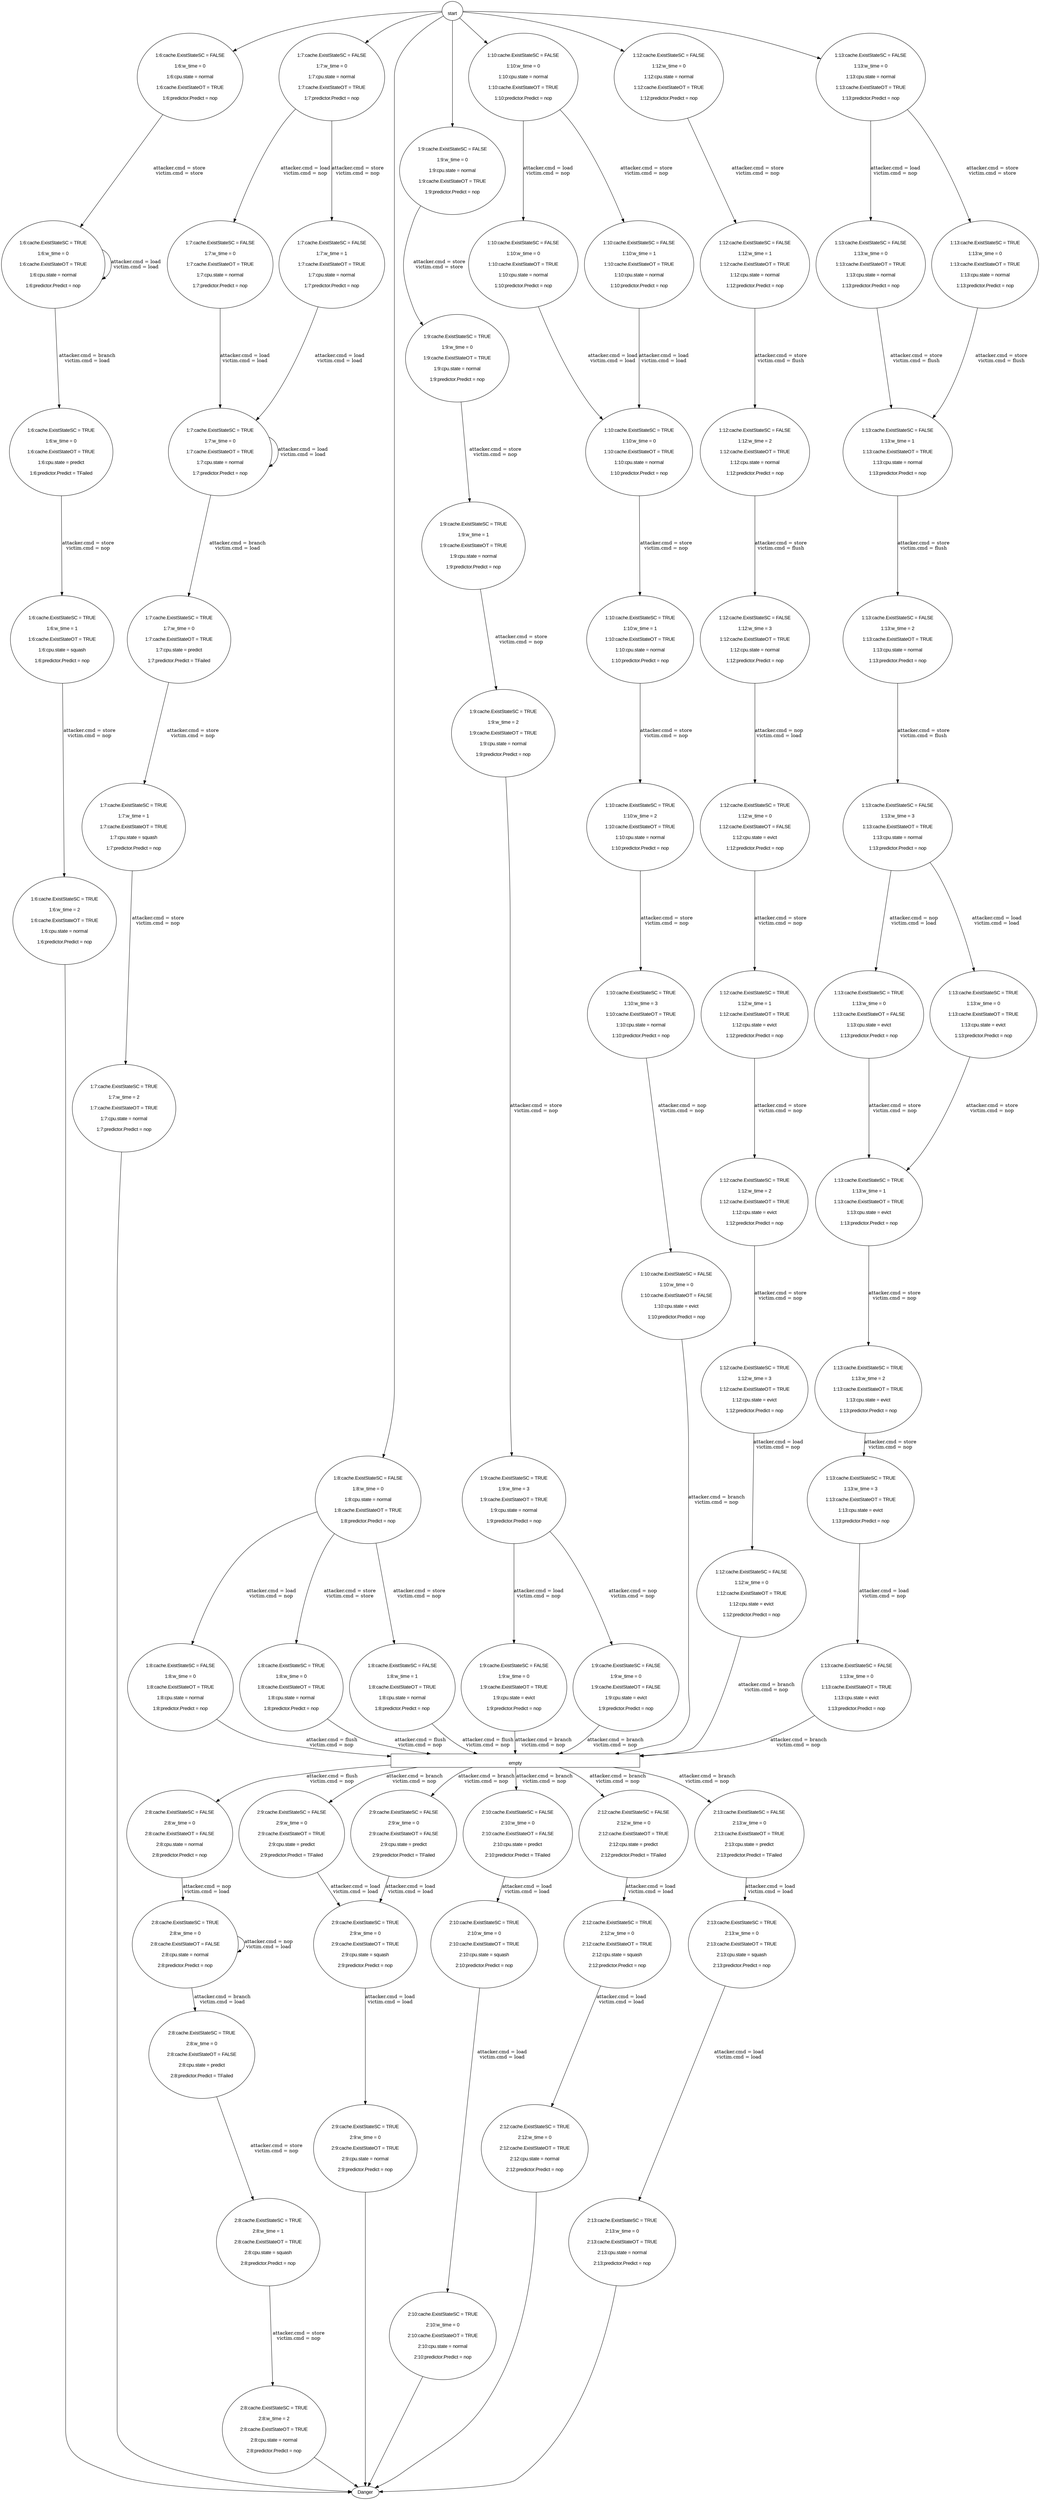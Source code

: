  strict digraph prof {

    node [fontname="Arial"];

"
empty
" [shape=box,width=10]

"
start
" -> "
1:6:cache.ExistStateSC = FALSE

1:6:w_time = 0

1:6:cpu.state = normal

1:6:cache.ExistStateOT = TRUE

1:6:predictor.Predict = nop

"
[ label="" ]
"
1:6:cache.ExistStateSC = FALSE

1:6:w_time = 0

1:6:cpu.state = normal

1:6:cache.ExistStateOT = TRUE

1:6:predictor.Predict = nop

" -> "
1:6:cache.ExistStateSC = TRUE

1:6:w_time = 0

1:6:cache.ExistStateOT = TRUE

1:6:cpu.state = normal

1:6:predictor.Predict = nop

"
[ label="attacker.cmd = nop
victim.cmd = load
" ]
"
1:6:cache.ExistStateSC = TRUE

1:6:w_time = 0

1:6:cache.ExistStateOT = TRUE

1:6:cpu.state = normal

1:6:predictor.Predict = nop

" -> "
1:6:cache.ExistStateSC = TRUE

1:6:w_time = 0

1:6:cache.ExistStateOT = TRUE

1:6:cpu.state = normal

1:6:predictor.Predict = nop

"
[ label="attacker.cmd = load
victim.cmd = load
" ]
"
1:6:cache.ExistStateSC = TRUE

1:6:w_time = 0

1:6:cache.ExistStateOT = TRUE

1:6:cpu.state = normal

1:6:predictor.Predict = nop

" -> "
1:6:cache.ExistStateSC = TRUE

1:6:w_time = 0

1:6:cache.ExistStateOT = TRUE

1:6:cpu.state = predict

1:6:predictor.Predict = TFailed

"
[ label="attacker.cmd = branch
victim.cmd = load
" ]
"
1:6:cache.ExistStateSC = TRUE

1:6:w_time = 0

1:6:cache.ExistStateOT = TRUE

1:6:cpu.state = predict

1:6:predictor.Predict = TFailed

" -> "
1:6:cache.ExistStateSC = TRUE

1:6:w_time = 1

1:6:cache.ExistStateOT = TRUE

1:6:cpu.state = squash

1:6:predictor.Predict = nop

"
[ label="attacker.cmd = store
victim.cmd = nop
" ]
"
1:6:cache.ExistStateSC = TRUE

1:6:w_time = 1

1:6:cache.ExistStateOT = TRUE

1:6:cpu.state = squash

1:6:predictor.Predict = nop

" -> "
1:6:cache.ExistStateSC = TRUE

1:6:w_time = 2

1:6:cache.ExistStateOT = TRUE

1:6:cpu.state = normal

1:6:predictor.Predict = nop

"
[ label="attacker.cmd = store
victim.cmd = nop
" ]
"
1:6:cache.ExistStateSC = TRUE

1:6:w_time = 2

1:6:cache.ExistStateOT = TRUE

1:6:cpu.state = normal

1:6:predictor.Predict = nop

" -> "Danger"
"
start
" -> "
1:6:cache.ExistStateSC = FALSE

1:6:w_time = 0

1:6:cpu.state = normal

1:6:cache.ExistStateOT = TRUE

1:6:predictor.Predict = nop

"
[ label="" ]
"
1:6:cache.ExistStateSC = FALSE

1:6:w_time = 0

1:6:cpu.state = normal

1:6:cache.ExistStateOT = TRUE

1:6:predictor.Predict = nop

" -> "
1:6:cache.ExistStateSC = TRUE

1:6:w_time = 0

1:6:cache.ExistStateOT = TRUE

1:6:cpu.state = normal

1:6:predictor.Predict = nop

"
[ label="attacker.cmd = nop
victim.cmd = load
" ]
"
1:6:cache.ExistStateSC = TRUE

1:6:w_time = 0

1:6:cache.ExistStateOT = TRUE

1:6:cpu.state = normal

1:6:predictor.Predict = nop

" -> "
1:6:cache.ExistStateSC = TRUE

1:6:w_time = 0

1:6:cache.ExistStateOT = TRUE

1:6:cpu.state = normal

1:6:predictor.Predict = nop

"
[ label="attacker.cmd = load
victim.cmd = load
" ]
"
1:6:cache.ExistStateSC = TRUE

1:6:w_time = 0

1:6:cache.ExistStateOT = TRUE

1:6:cpu.state = normal

1:6:predictor.Predict = nop

" -> "
1:6:cache.ExistStateSC = TRUE

1:6:w_time = 0

1:6:cache.ExistStateOT = TRUE

1:6:cpu.state = predict

1:6:predictor.Predict = TFailed

"
[ label="attacker.cmd = branch
victim.cmd = load
" ]
"
1:6:cache.ExistStateSC = TRUE

1:6:w_time = 0

1:6:cache.ExistStateOT = TRUE

1:6:cpu.state = predict

1:6:predictor.Predict = TFailed

" -> "
1:6:cache.ExistStateSC = TRUE

1:6:w_time = 1

1:6:cache.ExistStateOT = TRUE

1:6:cpu.state = squash

1:6:predictor.Predict = nop

"
[ label="attacker.cmd = store
victim.cmd = nop
" ]
"
1:6:cache.ExistStateSC = TRUE

1:6:w_time = 1

1:6:cache.ExistStateOT = TRUE

1:6:cpu.state = squash

1:6:predictor.Predict = nop

" -> "
1:6:cache.ExistStateSC = TRUE

1:6:w_time = 2

1:6:cache.ExistStateOT = TRUE

1:6:cpu.state = normal

1:6:predictor.Predict = nop

"
[ label="attacker.cmd = store
victim.cmd = nop
" ]
"
1:6:cache.ExistStateSC = TRUE

1:6:w_time = 2

1:6:cache.ExistStateOT = TRUE

1:6:cpu.state = normal

1:6:predictor.Predict = nop

" -> "Danger"
"
start
" -> "
1:6:cache.ExistStateSC = FALSE

1:6:w_time = 0

1:6:cpu.state = normal

1:6:cache.ExistStateOT = TRUE

1:6:predictor.Predict = nop

"
[ label="" ]
"
1:6:cache.ExistStateSC = FALSE

1:6:w_time = 0

1:6:cpu.state = normal

1:6:cache.ExistStateOT = TRUE

1:6:predictor.Predict = nop

" -> "
1:6:cache.ExistStateSC = TRUE

1:6:w_time = 0

1:6:cache.ExistStateOT = TRUE

1:6:cpu.state = normal

1:6:predictor.Predict = nop

"
[ label="attacker.cmd = nop
victim.cmd = store
" ]
"
1:6:cache.ExistStateSC = TRUE

1:6:w_time = 0

1:6:cache.ExistStateOT = TRUE

1:6:cpu.state = normal

1:6:predictor.Predict = nop

" -> "
1:6:cache.ExistStateSC = TRUE

1:6:w_time = 0

1:6:cache.ExistStateOT = TRUE

1:6:cpu.state = normal

1:6:predictor.Predict = nop

"
[ label="attacker.cmd = load
victim.cmd = load
" ]
"
1:6:cache.ExistStateSC = TRUE

1:6:w_time = 0

1:6:cache.ExistStateOT = TRUE

1:6:cpu.state = normal

1:6:predictor.Predict = nop

" -> "
1:6:cache.ExistStateSC = TRUE

1:6:w_time = 0

1:6:cache.ExistStateOT = TRUE

1:6:cpu.state = predict

1:6:predictor.Predict = TFailed

"
[ label="attacker.cmd = branch
victim.cmd = load
" ]
"
1:6:cache.ExistStateSC = TRUE

1:6:w_time = 0

1:6:cache.ExistStateOT = TRUE

1:6:cpu.state = predict

1:6:predictor.Predict = TFailed

" -> "
1:6:cache.ExistStateSC = TRUE

1:6:w_time = 1

1:6:cache.ExistStateOT = TRUE

1:6:cpu.state = squash

1:6:predictor.Predict = nop

"
[ label="attacker.cmd = store
victim.cmd = nop
" ]
"
1:6:cache.ExistStateSC = TRUE

1:6:w_time = 1

1:6:cache.ExistStateOT = TRUE

1:6:cpu.state = squash

1:6:predictor.Predict = nop

" -> "
1:6:cache.ExistStateSC = TRUE

1:6:w_time = 2

1:6:cache.ExistStateOT = TRUE

1:6:cpu.state = normal

1:6:predictor.Predict = nop

"
[ label="attacker.cmd = store
victim.cmd = nop
" ]
"
1:6:cache.ExistStateSC = TRUE

1:6:w_time = 2

1:6:cache.ExistStateOT = TRUE

1:6:cpu.state = normal

1:6:predictor.Predict = nop

" -> "Danger"
"
start
" -> "
1:6:cache.ExistStateSC = FALSE

1:6:w_time = 0

1:6:cpu.state = normal

1:6:cache.ExistStateOT = TRUE

1:6:predictor.Predict = nop

"
[ label="" ]
"
1:6:cache.ExistStateSC = FALSE

1:6:w_time = 0

1:6:cpu.state = normal

1:6:cache.ExistStateOT = TRUE

1:6:predictor.Predict = nop

" -> "
1:6:cache.ExistStateSC = TRUE

1:6:w_time = 0

1:6:cache.ExistStateOT = TRUE

1:6:cpu.state = normal

1:6:predictor.Predict = nop

"
[ label="attacker.cmd = nop
victim.cmd = store
" ]
"
1:6:cache.ExistStateSC = TRUE

1:6:w_time = 0

1:6:cache.ExistStateOT = TRUE

1:6:cpu.state = normal

1:6:predictor.Predict = nop

" -> "
1:6:cache.ExistStateSC = TRUE

1:6:w_time = 0

1:6:cache.ExistStateOT = TRUE

1:6:cpu.state = normal

1:6:predictor.Predict = nop

"
[ label="attacker.cmd = load
victim.cmd = load
" ]
"
1:6:cache.ExistStateSC = TRUE

1:6:w_time = 0

1:6:cache.ExistStateOT = TRUE

1:6:cpu.state = normal

1:6:predictor.Predict = nop

" -> "
1:6:cache.ExistStateSC = TRUE

1:6:w_time = 0

1:6:cache.ExistStateOT = TRUE

1:6:cpu.state = predict

1:6:predictor.Predict = TFailed

"
[ label="attacker.cmd = branch
victim.cmd = load
" ]
"
1:6:cache.ExistStateSC = TRUE

1:6:w_time = 0

1:6:cache.ExistStateOT = TRUE

1:6:cpu.state = predict

1:6:predictor.Predict = TFailed

" -> "
1:6:cache.ExistStateSC = TRUE

1:6:w_time = 1

1:6:cache.ExistStateOT = TRUE

1:6:cpu.state = squash

1:6:predictor.Predict = nop

"
[ label="attacker.cmd = store
victim.cmd = nop
" ]
"
1:6:cache.ExistStateSC = TRUE

1:6:w_time = 1

1:6:cache.ExistStateOT = TRUE

1:6:cpu.state = squash

1:6:predictor.Predict = nop

" -> "
1:6:cache.ExistStateSC = TRUE

1:6:w_time = 2

1:6:cache.ExistStateOT = TRUE

1:6:cpu.state = normal

1:6:predictor.Predict = nop

"
[ label="attacker.cmd = store
victim.cmd = nop
" ]
"
1:6:cache.ExistStateSC = TRUE

1:6:w_time = 2

1:6:cache.ExistStateOT = TRUE

1:6:cpu.state = normal

1:6:predictor.Predict = nop

" -> "Danger"
"
start
" -> "
1:6:cache.ExistStateSC = FALSE

1:6:w_time = 0

1:6:cpu.state = normal

1:6:cache.ExistStateOT = TRUE

1:6:predictor.Predict = nop

"
[ label="" ]
"
1:6:cache.ExistStateSC = FALSE

1:6:w_time = 0

1:6:cpu.state = normal

1:6:cache.ExistStateOT = TRUE

1:6:predictor.Predict = nop

" -> "
1:6:cache.ExistStateSC = TRUE

1:6:w_time = 0

1:6:cache.ExistStateOT = TRUE

1:6:cpu.state = normal

1:6:predictor.Predict = nop

"
[ label="attacker.cmd = load
victim.cmd = load
" ]
"
1:6:cache.ExistStateSC = TRUE

1:6:w_time = 0

1:6:cache.ExistStateOT = TRUE

1:6:cpu.state = normal

1:6:predictor.Predict = nop

" -> "
1:6:cache.ExistStateSC = TRUE

1:6:w_time = 0

1:6:cache.ExistStateOT = TRUE

1:6:cpu.state = normal

1:6:predictor.Predict = nop

"
[ label="attacker.cmd = load
victim.cmd = load
" ]
"
1:6:cache.ExistStateSC = TRUE

1:6:w_time = 0

1:6:cache.ExistStateOT = TRUE

1:6:cpu.state = normal

1:6:predictor.Predict = nop

" -> "
1:6:cache.ExistStateSC = TRUE

1:6:w_time = 0

1:6:cache.ExistStateOT = TRUE

1:6:cpu.state = predict

1:6:predictor.Predict = TFailed

"
[ label="attacker.cmd = branch
victim.cmd = load
" ]
"
1:6:cache.ExistStateSC = TRUE

1:6:w_time = 0

1:6:cache.ExistStateOT = TRUE

1:6:cpu.state = predict

1:6:predictor.Predict = TFailed

" -> "
1:6:cache.ExistStateSC = TRUE

1:6:w_time = 1

1:6:cache.ExistStateOT = TRUE

1:6:cpu.state = squash

1:6:predictor.Predict = nop

"
[ label="attacker.cmd = store
victim.cmd = nop
" ]
"
1:6:cache.ExistStateSC = TRUE

1:6:w_time = 1

1:6:cache.ExistStateOT = TRUE

1:6:cpu.state = squash

1:6:predictor.Predict = nop

" -> "
1:6:cache.ExistStateSC = TRUE

1:6:w_time = 2

1:6:cache.ExistStateOT = TRUE

1:6:cpu.state = normal

1:6:predictor.Predict = nop

"
[ label="attacker.cmd = store
victim.cmd = nop
" ]
"
1:6:cache.ExistStateSC = TRUE

1:6:w_time = 2

1:6:cache.ExistStateOT = TRUE

1:6:cpu.state = normal

1:6:predictor.Predict = nop

" -> "Danger"
"
start
" -> "
1:6:cache.ExistStateSC = FALSE

1:6:w_time = 0

1:6:cpu.state = normal

1:6:cache.ExistStateOT = TRUE

1:6:predictor.Predict = nop

"
[ label="" ]
"
1:6:cache.ExistStateSC = FALSE

1:6:w_time = 0

1:6:cpu.state = normal

1:6:cache.ExistStateOT = TRUE

1:6:predictor.Predict = nop

" -> "
1:6:cache.ExistStateSC = TRUE

1:6:w_time = 0

1:6:cache.ExistStateOT = TRUE

1:6:cpu.state = normal

1:6:predictor.Predict = nop

"
[ label="attacker.cmd = load
victim.cmd = load
" ]
"
1:6:cache.ExistStateSC = TRUE

1:6:w_time = 0

1:6:cache.ExistStateOT = TRUE

1:6:cpu.state = normal

1:6:predictor.Predict = nop

" -> "
1:6:cache.ExistStateSC = TRUE

1:6:w_time = 0

1:6:cache.ExistStateOT = TRUE

1:6:cpu.state = normal

1:6:predictor.Predict = nop

"
[ label="attacker.cmd = load
victim.cmd = load
" ]
"
1:6:cache.ExistStateSC = TRUE

1:6:w_time = 0

1:6:cache.ExistStateOT = TRUE

1:6:cpu.state = normal

1:6:predictor.Predict = nop

" -> "
1:6:cache.ExistStateSC = TRUE

1:6:w_time = 0

1:6:cache.ExistStateOT = TRUE

1:6:cpu.state = predict

1:6:predictor.Predict = TFailed

"
[ label="attacker.cmd = branch
victim.cmd = load
" ]
"
1:6:cache.ExistStateSC = TRUE

1:6:w_time = 0

1:6:cache.ExistStateOT = TRUE

1:6:cpu.state = predict

1:6:predictor.Predict = TFailed

" -> "
1:6:cache.ExistStateSC = TRUE

1:6:w_time = 1

1:6:cache.ExistStateOT = TRUE

1:6:cpu.state = squash

1:6:predictor.Predict = nop

"
[ label="attacker.cmd = store
victim.cmd = nop
" ]
"
1:6:cache.ExistStateSC = TRUE

1:6:w_time = 1

1:6:cache.ExistStateOT = TRUE

1:6:cpu.state = squash

1:6:predictor.Predict = nop

" -> "
1:6:cache.ExistStateSC = TRUE

1:6:w_time = 2

1:6:cache.ExistStateOT = TRUE

1:6:cpu.state = normal

1:6:predictor.Predict = nop

"
[ label="attacker.cmd = store
victim.cmd = nop
" ]
"
1:6:cache.ExistStateSC = TRUE

1:6:w_time = 2

1:6:cache.ExistStateOT = TRUE

1:6:cpu.state = normal

1:6:predictor.Predict = nop

" -> "Danger"
"
start
" -> "
1:6:cache.ExistStateSC = FALSE

1:6:w_time = 0

1:6:cpu.state = normal

1:6:cache.ExistStateOT = TRUE

1:6:predictor.Predict = nop

"
[ label="" ]
"
1:6:cache.ExistStateSC = FALSE

1:6:w_time = 0

1:6:cpu.state = normal

1:6:cache.ExistStateOT = TRUE

1:6:predictor.Predict = nop

" -> "
1:6:cache.ExistStateSC = TRUE

1:6:w_time = 0

1:6:cache.ExistStateOT = TRUE

1:6:cpu.state = normal

1:6:predictor.Predict = nop

"
[ label="attacker.cmd = load
victim.cmd = store
" ]
"
1:6:cache.ExistStateSC = TRUE

1:6:w_time = 0

1:6:cache.ExistStateOT = TRUE

1:6:cpu.state = normal

1:6:predictor.Predict = nop

" -> "
1:6:cache.ExistStateSC = TRUE

1:6:w_time = 0

1:6:cache.ExistStateOT = TRUE

1:6:cpu.state = normal

1:6:predictor.Predict = nop

"
[ label="attacker.cmd = load
victim.cmd = load
" ]
"
1:6:cache.ExistStateSC = TRUE

1:6:w_time = 0

1:6:cache.ExistStateOT = TRUE

1:6:cpu.state = normal

1:6:predictor.Predict = nop

" -> "
1:6:cache.ExistStateSC = TRUE

1:6:w_time = 0

1:6:cache.ExistStateOT = TRUE

1:6:cpu.state = predict

1:6:predictor.Predict = TFailed

"
[ label="attacker.cmd = branch
victim.cmd = load
" ]
"
1:6:cache.ExistStateSC = TRUE

1:6:w_time = 0

1:6:cache.ExistStateOT = TRUE

1:6:cpu.state = predict

1:6:predictor.Predict = TFailed

" -> "
1:6:cache.ExistStateSC = TRUE

1:6:w_time = 1

1:6:cache.ExistStateOT = TRUE

1:6:cpu.state = squash

1:6:predictor.Predict = nop

"
[ label="attacker.cmd = store
victim.cmd = nop
" ]
"
1:6:cache.ExistStateSC = TRUE

1:6:w_time = 1

1:6:cache.ExistStateOT = TRUE

1:6:cpu.state = squash

1:6:predictor.Predict = nop

" -> "
1:6:cache.ExistStateSC = TRUE

1:6:w_time = 2

1:6:cache.ExistStateOT = TRUE

1:6:cpu.state = normal

1:6:predictor.Predict = nop

"
[ label="attacker.cmd = store
victim.cmd = nop
" ]
"
1:6:cache.ExistStateSC = TRUE

1:6:w_time = 2

1:6:cache.ExistStateOT = TRUE

1:6:cpu.state = normal

1:6:predictor.Predict = nop

" -> "Danger"
"
start
" -> "
1:6:cache.ExistStateSC = FALSE

1:6:w_time = 0

1:6:cpu.state = normal

1:6:cache.ExistStateOT = TRUE

1:6:predictor.Predict = nop

"
[ label="" ]
"
1:6:cache.ExistStateSC = FALSE

1:6:w_time = 0

1:6:cpu.state = normal

1:6:cache.ExistStateOT = TRUE

1:6:predictor.Predict = nop

" -> "
1:6:cache.ExistStateSC = TRUE

1:6:w_time = 0

1:6:cache.ExistStateOT = TRUE

1:6:cpu.state = normal

1:6:predictor.Predict = nop

"
[ label="attacker.cmd = load
victim.cmd = store
" ]
"
1:6:cache.ExistStateSC = TRUE

1:6:w_time = 0

1:6:cache.ExistStateOT = TRUE

1:6:cpu.state = normal

1:6:predictor.Predict = nop

" -> "
1:6:cache.ExistStateSC = TRUE

1:6:w_time = 0

1:6:cache.ExistStateOT = TRUE

1:6:cpu.state = normal

1:6:predictor.Predict = nop

"
[ label="attacker.cmd = load
victim.cmd = load
" ]
"
1:6:cache.ExistStateSC = TRUE

1:6:w_time = 0

1:6:cache.ExistStateOT = TRUE

1:6:cpu.state = normal

1:6:predictor.Predict = nop

" -> "
1:6:cache.ExistStateSC = TRUE

1:6:w_time = 0

1:6:cache.ExistStateOT = TRUE

1:6:cpu.state = predict

1:6:predictor.Predict = TFailed

"
[ label="attacker.cmd = branch
victim.cmd = load
" ]
"
1:6:cache.ExistStateSC = TRUE

1:6:w_time = 0

1:6:cache.ExistStateOT = TRUE

1:6:cpu.state = predict

1:6:predictor.Predict = TFailed

" -> "
1:6:cache.ExistStateSC = TRUE

1:6:w_time = 1

1:6:cache.ExistStateOT = TRUE

1:6:cpu.state = squash

1:6:predictor.Predict = nop

"
[ label="attacker.cmd = store
victim.cmd = nop
" ]
"
1:6:cache.ExistStateSC = TRUE

1:6:w_time = 1

1:6:cache.ExistStateOT = TRUE

1:6:cpu.state = squash

1:6:predictor.Predict = nop

" -> "
1:6:cache.ExistStateSC = TRUE

1:6:w_time = 2

1:6:cache.ExistStateOT = TRUE

1:6:cpu.state = normal

1:6:predictor.Predict = nop

"
[ label="attacker.cmd = store
victim.cmd = nop
" ]
"
1:6:cache.ExistStateSC = TRUE

1:6:w_time = 2

1:6:cache.ExistStateOT = TRUE

1:6:cpu.state = normal

1:6:predictor.Predict = nop

" -> "Danger"
"
start
" -> "
1:6:cache.ExistStateSC = FALSE

1:6:w_time = 0

1:6:cpu.state = normal

1:6:cache.ExistStateOT = TRUE

1:6:predictor.Predict = nop

"
[ label="" ]
"
1:6:cache.ExistStateSC = FALSE

1:6:w_time = 0

1:6:cpu.state = normal

1:6:cache.ExistStateOT = TRUE

1:6:predictor.Predict = nop

" -> "
1:6:cache.ExistStateSC = TRUE

1:6:w_time = 0

1:6:cache.ExistStateOT = TRUE

1:6:cpu.state = normal

1:6:predictor.Predict = nop

"
[ label="attacker.cmd = store
victim.cmd = load
" ]
"
1:6:cache.ExistStateSC = TRUE

1:6:w_time = 0

1:6:cache.ExistStateOT = TRUE

1:6:cpu.state = normal

1:6:predictor.Predict = nop

" -> "
1:6:cache.ExistStateSC = TRUE

1:6:w_time = 0

1:6:cache.ExistStateOT = TRUE

1:6:cpu.state = normal

1:6:predictor.Predict = nop

"
[ label="attacker.cmd = load
victim.cmd = load
" ]
"
1:6:cache.ExistStateSC = TRUE

1:6:w_time = 0

1:6:cache.ExistStateOT = TRUE

1:6:cpu.state = normal

1:6:predictor.Predict = nop

" -> "
1:6:cache.ExistStateSC = TRUE

1:6:w_time = 0

1:6:cache.ExistStateOT = TRUE

1:6:cpu.state = predict

1:6:predictor.Predict = TFailed

"
[ label="attacker.cmd = branch
victim.cmd = load
" ]
"
1:6:cache.ExistStateSC = TRUE

1:6:w_time = 0

1:6:cache.ExistStateOT = TRUE

1:6:cpu.state = predict

1:6:predictor.Predict = TFailed

" -> "
1:6:cache.ExistStateSC = TRUE

1:6:w_time = 1

1:6:cache.ExistStateOT = TRUE

1:6:cpu.state = squash

1:6:predictor.Predict = nop

"
[ label="attacker.cmd = store
victim.cmd = nop
" ]
"
1:6:cache.ExistStateSC = TRUE

1:6:w_time = 1

1:6:cache.ExistStateOT = TRUE

1:6:cpu.state = squash

1:6:predictor.Predict = nop

" -> "
1:6:cache.ExistStateSC = TRUE

1:6:w_time = 2

1:6:cache.ExistStateOT = TRUE

1:6:cpu.state = normal

1:6:predictor.Predict = nop

"
[ label="attacker.cmd = store
victim.cmd = nop
" ]
"
1:6:cache.ExistStateSC = TRUE

1:6:w_time = 2

1:6:cache.ExistStateOT = TRUE

1:6:cpu.state = normal

1:6:predictor.Predict = nop

" -> "Danger"
"
start
" -> "
1:6:cache.ExistStateSC = FALSE

1:6:w_time = 0

1:6:cpu.state = normal

1:6:cache.ExistStateOT = TRUE

1:6:predictor.Predict = nop

"
[ label="" ]
"
1:6:cache.ExistStateSC = FALSE

1:6:w_time = 0

1:6:cpu.state = normal

1:6:cache.ExistStateOT = TRUE

1:6:predictor.Predict = nop

" -> "
1:6:cache.ExistStateSC = TRUE

1:6:w_time = 0

1:6:cache.ExistStateOT = TRUE

1:6:cpu.state = normal

1:6:predictor.Predict = nop

"
[ label="attacker.cmd = store
victim.cmd = load
" ]
"
1:6:cache.ExistStateSC = TRUE

1:6:w_time = 0

1:6:cache.ExistStateOT = TRUE

1:6:cpu.state = normal

1:6:predictor.Predict = nop

" -> "
1:6:cache.ExistStateSC = TRUE

1:6:w_time = 0

1:6:cache.ExistStateOT = TRUE

1:6:cpu.state = normal

1:6:predictor.Predict = nop

"
[ label="attacker.cmd = load
victim.cmd = load
" ]
"
1:6:cache.ExistStateSC = TRUE

1:6:w_time = 0

1:6:cache.ExistStateOT = TRUE

1:6:cpu.state = normal

1:6:predictor.Predict = nop

" -> "
1:6:cache.ExistStateSC = TRUE

1:6:w_time = 0

1:6:cache.ExistStateOT = TRUE

1:6:cpu.state = predict

1:6:predictor.Predict = TFailed

"
[ label="attacker.cmd = branch
victim.cmd = load
" ]
"
1:6:cache.ExistStateSC = TRUE

1:6:w_time = 0

1:6:cache.ExistStateOT = TRUE

1:6:cpu.state = predict

1:6:predictor.Predict = TFailed

" -> "
1:6:cache.ExistStateSC = TRUE

1:6:w_time = 1

1:6:cache.ExistStateOT = TRUE

1:6:cpu.state = squash

1:6:predictor.Predict = nop

"
[ label="attacker.cmd = store
victim.cmd = nop
" ]
"
1:6:cache.ExistStateSC = TRUE

1:6:w_time = 1

1:6:cache.ExistStateOT = TRUE

1:6:cpu.state = squash

1:6:predictor.Predict = nop

" -> "
1:6:cache.ExistStateSC = TRUE

1:6:w_time = 2

1:6:cache.ExistStateOT = TRUE

1:6:cpu.state = normal

1:6:predictor.Predict = nop

"
[ label="attacker.cmd = store
victim.cmd = nop
" ]
"
1:6:cache.ExistStateSC = TRUE

1:6:w_time = 2

1:6:cache.ExistStateOT = TRUE

1:6:cpu.state = normal

1:6:predictor.Predict = nop

" -> "Danger"
"
start
" -> "
1:6:cache.ExistStateSC = FALSE

1:6:w_time = 0

1:6:cpu.state = normal

1:6:cache.ExistStateOT = TRUE

1:6:predictor.Predict = nop

"
[ label="" ]
"
1:6:cache.ExistStateSC = FALSE

1:6:w_time = 0

1:6:cpu.state = normal

1:6:cache.ExistStateOT = TRUE

1:6:predictor.Predict = nop

" -> "
1:6:cache.ExistStateSC = TRUE

1:6:w_time = 0

1:6:cache.ExistStateOT = TRUE

1:6:cpu.state = normal

1:6:predictor.Predict = nop

"
[ label="attacker.cmd = store
victim.cmd = store
" ]
"
1:6:cache.ExistStateSC = TRUE

1:6:w_time = 0

1:6:cache.ExistStateOT = TRUE

1:6:cpu.state = normal

1:6:predictor.Predict = nop

" -> "
1:6:cache.ExistStateSC = TRUE

1:6:w_time = 0

1:6:cache.ExistStateOT = TRUE

1:6:cpu.state = normal

1:6:predictor.Predict = nop

"
[ label="attacker.cmd = load
victim.cmd = load
" ]
"
1:6:cache.ExistStateSC = TRUE

1:6:w_time = 0

1:6:cache.ExistStateOT = TRUE

1:6:cpu.state = normal

1:6:predictor.Predict = nop

" -> "
1:6:cache.ExistStateSC = TRUE

1:6:w_time = 0

1:6:cache.ExistStateOT = TRUE

1:6:cpu.state = predict

1:6:predictor.Predict = TFailed

"
[ label="attacker.cmd = branch
victim.cmd = load
" ]
"
1:6:cache.ExistStateSC = TRUE

1:6:w_time = 0

1:6:cache.ExistStateOT = TRUE

1:6:cpu.state = predict

1:6:predictor.Predict = TFailed

" -> "
1:6:cache.ExistStateSC = TRUE

1:6:w_time = 1

1:6:cache.ExistStateOT = TRUE

1:6:cpu.state = squash

1:6:predictor.Predict = nop

"
[ label="attacker.cmd = store
victim.cmd = nop
" ]
"
1:6:cache.ExistStateSC = TRUE

1:6:w_time = 1

1:6:cache.ExistStateOT = TRUE

1:6:cpu.state = squash

1:6:predictor.Predict = nop

" -> "
1:6:cache.ExistStateSC = TRUE

1:6:w_time = 2

1:6:cache.ExistStateOT = TRUE

1:6:cpu.state = normal

1:6:predictor.Predict = nop

"
[ label="attacker.cmd = store
victim.cmd = nop
" ]
"
1:6:cache.ExistStateSC = TRUE

1:6:w_time = 2

1:6:cache.ExistStateOT = TRUE

1:6:cpu.state = normal

1:6:predictor.Predict = nop

" -> "Danger"
"
start
" -> "
1:6:cache.ExistStateSC = FALSE

1:6:w_time = 0

1:6:cpu.state = normal

1:6:cache.ExistStateOT = TRUE

1:6:predictor.Predict = nop

"
[ label="" ]
"
1:6:cache.ExistStateSC = FALSE

1:6:w_time = 0

1:6:cpu.state = normal

1:6:cache.ExistStateOT = TRUE

1:6:predictor.Predict = nop

" -> "
1:6:cache.ExistStateSC = TRUE

1:6:w_time = 0

1:6:cache.ExistStateOT = TRUE

1:6:cpu.state = normal

1:6:predictor.Predict = nop

"
[ label="attacker.cmd = store
victim.cmd = store
" ]
"
1:6:cache.ExistStateSC = TRUE

1:6:w_time = 0

1:6:cache.ExistStateOT = TRUE

1:6:cpu.state = normal

1:6:predictor.Predict = nop

" -> "
1:6:cache.ExistStateSC = TRUE

1:6:w_time = 0

1:6:cache.ExistStateOT = TRUE

1:6:cpu.state = normal

1:6:predictor.Predict = nop

"
[ label="attacker.cmd = load
victim.cmd = load
" ]
"
1:6:cache.ExistStateSC = TRUE

1:6:w_time = 0

1:6:cache.ExistStateOT = TRUE

1:6:cpu.state = normal

1:6:predictor.Predict = nop

" -> "
1:6:cache.ExistStateSC = TRUE

1:6:w_time = 0

1:6:cache.ExistStateOT = TRUE

1:6:cpu.state = predict

1:6:predictor.Predict = TFailed

"
[ label="attacker.cmd = branch
victim.cmd = load
" ]
"
1:6:cache.ExistStateSC = TRUE

1:6:w_time = 0

1:6:cache.ExistStateOT = TRUE

1:6:cpu.state = predict

1:6:predictor.Predict = TFailed

" -> "
1:6:cache.ExistStateSC = TRUE

1:6:w_time = 1

1:6:cache.ExistStateOT = TRUE

1:6:cpu.state = squash

1:6:predictor.Predict = nop

"
[ label="attacker.cmd = store
victim.cmd = nop
" ]
"
1:6:cache.ExistStateSC = TRUE

1:6:w_time = 1

1:6:cache.ExistStateOT = TRUE

1:6:cpu.state = squash

1:6:predictor.Predict = nop

" -> "
1:6:cache.ExistStateSC = TRUE

1:6:w_time = 2

1:6:cache.ExistStateOT = TRUE

1:6:cpu.state = normal

1:6:predictor.Predict = nop

"
[ label="attacker.cmd = store
victim.cmd = nop
" ]
"
1:6:cache.ExistStateSC = TRUE

1:6:w_time = 2

1:6:cache.ExistStateOT = TRUE

1:6:cpu.state = normal

1:6:predictor.Predict = nop

" -> "Danger"
"
start
" -> "
1:7:cache.ExistStateSC = FALSE

1:7:w_time = 0

1:7:cpu.state = normal

1:7:cache.ExistStateOT = TRUE

1:7:predictor.Predict = nop

"
[ label="" ]
"
1:7:cache.ExistStateSC = FALSE

1:7:w_time = 0

1:7:cpu.state = normal

1:7:cache.ExistStateOT = TRUE

1:7:predictor.Predict = nop

" -> "
1:7:cache.ExistStateSC = FALSE

1:7:w_time = 0

1:7:cache.ExistStateOT = TRUE

1:7:cpu.state = normal

1:7:predictor.Predict = nop

"
[ label="attacker.cmd = nop
victim.cmd = nop
" ]
"
1:7:cache.ExistStateSC = FALSE

1:7:w_time = 0

1:7:cache.ExistStateOT = TRUE

1:7:cpu.state = normal

1:7:predictor.Predict = nop

" -> "
1:7:cache.ExistStateSC = TRUE

1:7:w_time = 0

1:7:cache.ExistStateOT = TRUE

1:7:cpu.state = normal

1:7:predictor.Predict = nop

"
[ label="attacker.cmd = load
victim.cmd = load
" ]
"
1:7:cache.ExistStateSC = TRUE

1:7:w_time = 0

1:7:cache.ExistStateOT = TRUE

1:7:cpu.state = normal

1:7:predictor.Predict = nop

" -> "
1:7:cache.ExistStateSC = TRUE

1:7:w_time = 0

1:7:cache.ExistStateOT = TRUE

1:7:cpu.state = normal

1:7:predictor.Predict = nop

"
[ label="attacker.cmd = load
victim.cmd = load
" ]
"
1:7:cache.ExistStateSC = TRUE

1:7:w_time = 0

1:7:cache.ExistStateOT = TRUE

1:7:cpu.state = normal

1:7:predictor.Predict = nop

" -> "
1:7:cache.ExistStateSC = TRUE

1:7:w_time = 0

1:7:cache.ExistStateOT = TRUE

1:7:cpu.state = predict

1:7:predictor.Predict = TFailed

"
[ label="attacker.cmd = branch
victim.cmd = load
" ]
"
1:7:cache.ExistStateSC = TRUE

1:7:w_time = 0

1:7:cache.ExistStateOT = TRUE

1:7:cpu.state = predict

1:7:predictor.Predict = TFailed

" -> "
1:7:cache.ExistStateSC = TRUE

1:7:w_time = 1

1:7:cache.ExistStateOT = TRUE

1:7:cpu.state = squash

1:7:predictor.Predict = nop

"
[ label="attacker.cmd = store
victim.cmd = nop
" ]
"
1:7:cache.ExistStateSC = TRUE

1:7:w_time = 1

1:7:cache.ExistStateOT = TRUE

1:7:cpu.state = squash

1:7:predictor.Predict = nop

" -> "
1:7:cache.ExistStateSC = TRUE

1:7:w_time = 2

1:7:cache.ExistStateOT = TRUE

1:7:cpu.state = normal

1:7:predictor.Predict = nop

"
[ label="attacker.cmd = store
victim.cmd = nop
" ]
"
1:7:cache.ExistStateSC = TRUE

1:7:w_time = 2

1:7:cache.ExistStateOT = TRUE

1:7:cpu.state = normal

1:7:predictor.Predict = nop

" -> "Danger"
"
start
" -> "
1:7:cache.ExistStateSC = FALSE

1:7:w_time = 0

1:7:cpu.state = normal

1:7:cache.ExistStateOT = TRUE

1:7:predictor.Predict = nop

"
[ label="" ]
"
1:7:cache.ExistStateSC = FALSE

1:7:w_time = 0

1:7:cpu.state = normal

1:7:cache.ExistStateOT = TRUE

1:7:predictor.Predict = nop

" -> "
1:7:cache.ExistStateSC = FALSE

1:7:w_time = 0

1:7:cache.ExistStateOT = TRUE

1:7:cpu.state = normal

1:7:predictor.Predict = nop

"
[ label="attacker.cmd = nop
victim.cmd = nop
" ]
"
1:7:cache.ExistStateSC = FALSE

1:7:w_time = 0

1:7:cache.ExistStateOT = TRUE

1:7:cpu.state = normal

1:7:predictor.Predict = nop

" -> "
1:7:cache.ExistStateSC = TRUE

1:7:w_time = 0

1:7:cache.ExistStateOT = TRUE

1:7:cpu.state = normal

1:7:predictor.Predict = nop

"
[ label="attacker.cmd = load
victim.cmd = load
" ]
"
1:7:cache.ExistStateSC = TRUE

1:7:w_time = 0

1:7:cache.ExistStateOT = TRUE

1:7:cpu.state = normal

1:7:predictor.Predict = nop

" -> "
1:7:cache.ExistStateSC = TRUE

1:7:w_time = 0

1:7:cache.ExistStateOT = TRUE

1:7:cpu.state = normal

1:7:predictor.Predict = nop

"
[ label="attacker.cmd = load
victim.cmd = load
" ]
"
1:7:cache.ExistStateSC = TRUE

1:7:w_time = 0

1:7:cache.ExistStateOT = TRUE

1:7:cpu.state = normal

1:7:predictor.Predict = nop

" -> "
1:7:cache.ExistStateSC = TRUE

1:7:w_time = 0

1:7:cache.ExistStateOT = TRUE

1:7:cpu.state = predict

1:7:predictor.Predict = TFailed

"
[ label="attacker.cmd = branch
victim.cmd = load
" ]
"
1:7:cache.ExistStateSC = TRUE

1:7:w_time = 0

1:7:cache.ExistStateOT = TRUE

1:7:cpu.state = predict

1:7:predictor.Predict = TFailed

" -> "
1:7:cache.ExistStateSC = TRUE

1:7:w_time = 1

1:7:cache.ExistStateOT = TRUE

1:7:cpu.state = squash

1:7:predictor.Predict = nop

"
[ label="attacker.cmd = store
victim.cmd = nop
" ]
"
1:7:cache.ExistStateSC = TRUE

1:7:w_time = 1

1:7:cache.ExistStateOT = TRUE

1:7:cpu.state = squash

1:7:predictor.Predict = nop

" -> "
1:7:cache.ExistStateSC = TRUE

1:7:w_time = 2

1:7:cache.ExistStateOT = TRUE

1:7:cpu.state = normal

1:7:predictor.Predict = nop

"
[ label="attacker.cmd = store
victim.cmd = nop
" ]
"
1:7:cache.ExistStateSC = TRUE

1:7:w_time = 2

1:7:cache.ExistStateOT = TRUE

1:7:cpu.state = normal

1:7:predictor.Predict = nop

" -> "Danger"
"
start
" -> "
1:7:cache.ExistStateSC = FALSE

1:7:w_time = 0

1:7:cpu.state = normal

1:7:cache.ExistStateOT = TRUE

1:7:predictor.Predict = nop

"
[ label="" ]
"
1:7:cache.ExistStateSC = FALSE

1:7:w_time = 0

1:7:cpu.state = normal

1:7:cache.ExistStateOT = TRUE

1:7:predictor.Predict = nop

" -> "
1:7:cache.ExistStateSC = FALSE

1:7:w_time = 0

1:7:cache.ExistStateOT = TRUE

1:7:cpu.state = normal

1:7:predictor.Predict = nop

"
[ label="attacker.cmd = load
victim.cmd = nop
" ]
"
1:7:cache.ExistStateSC = FALSE

1:7:w_time = 0

1:7:cache.ExistStateOT = TRUE

1:7:cpu.state = normal

1:7:predictor.Predict = nop

" -> "
1:7:cache.ExistStateSC = TRUE

1:7:w_time = 0

1:7:cache.ExistStateOT = TRUE

1:7:cpu.state = normal

1:7:predictor.Predict = nop

"
[ label="attacker.cmd = load
victim.cmd = load
" ]
"
1:7:cache.ExistStateSC = TRUE

1:7:w_time = 0

1:7:cache.ExistStateOT = TRUE

1:7:cpu.state = normal

1:7:predictor.Predict = nop

" -> "
1:7:cache.ExistStateSC = TRUE

1:7:w_time = 0

1:7:cache.ExistStateOT = TRUE

1:7:cpu.state = normal

1:7:predictor.Predict = nop

"
[ label="attacker.cmd = load
victim.cmd = load
" ]
"
1:7:cache.ExistStateSC = TRUE

1:7:w_time = 0

1:7:cache.ExistStateOT = TRUE

1:7:cpu.state = normal

1:7:predictor.Predict = nop

" -> "
1:7:cache.ExistStateSC = TRUE

1:7:w_time = 0

1:7:cache.ExistStateOT = TRUE

1:7:cpu.state = predict

1:7:predictor.Predict = TFailed

"
[ label="attacker.cmd = branch
victim.cmd = load
" ]
"
1:7:cache.ExistStateSC = TRUE

1:7:w_time = 0

1:7:cache.ExistStateOT = TRUE

1:7:cpu.state = predict

1:7:predictor.Predict = TFailed

" -> "
1:7:cache.ExistStateSC = TRUE

1:7:w_time = 1

1:7:cache.ExistStateOT = TRUE

1:7:cpu.state = squash

1:7:predictor.Predict = nop

"
[ label="attacker.cmd = store
victim.cmd = nop
" ]
"
1:7:cache.ExistStateSC = TRUE

1:7:w_time = 1

1:7:cache.ExistStateOT = TRUE

1:7:cpu.state = squash

1:7:predictor.Predict = nop

" -> "
1:7:cache.ExistStateSC = TRUE

1:7:w_time = 2

1:7:cache.ExistStateOT = TRUE

1:7:cpu.state = normal

1:7:predictor.Predict = nop

"
[ label="attacker.cmd = store
victim.cmd = nop
" ]
"
1:7:cache.ExistStateSC = TRUE

1:7:w_time = 2

1:7:cache.ExistStateOT = TRUE

1:7:cpu.state = normal

1:7:predictor.Predict = nop

" -> "Danger"
"
start
" -> "
1:7:cache.ExistStateSC = FALSE

1:7:w_time = 0

1:7:cpu.state = normal

1:7:cache.ExistStateOT = TRUE

1:7:predictor.Predict = nop

"
[ label="" ]
"
1:7:cache.ExistStateSC = FALSE

1:7:w_time = 0

1:7:cpu.state = normal

1:7:cache.ExistStateOT = TRUE

1:7:predictor.Predict = nop

" -> "
1:7:cache.ExistStateSC = FALSE

1:7:w_time = 0

1:7:cache.ExistStateOT = TRUE

1:7:cpu.state = normal

1:7:predictor.Predict = nop

"
[ label="attacker.cmd = load
victim.cmd = nop
" ]
"
1:7:cache.ExistStateSC = FALSE

1:7:w_time = 0

1:7:cache.ExistStateOT = TRUE

1:7:cpu.state = normal

1:7:predictor.Predict = nop

" -> "
1:7:cache.ExistStateSC = TRUE

1:7:w_time = 0

1:7:cache.ExistStateOT = TRUE

1:7:cpu.state = normal

1:7:predictor.Predict = nop

"
[ label="attacker.cmd = load
victim.cmd = load
" ]
"
1:7:cache.ExistStateSC = TRUE

1:7:w_time = 0

1:7:cache.ExistStateOT = TRUE

1:7:cpu.state = normal

1:7:predictor.Predict = nop

" -> "
1:7:cache.ExistStateSC = TRUE

1:7:w_time = 0

1:7:cache.ExistStateOT = TRUE

1:7:cpu.state = normal

1:7:predictor.Predict = nop

"
[ label="attacker.cmd = load
victim.cmd = load
" ]
"
1:7:cache.ExistStateSC = TRUE

1:7:w_time = 0

1:7:cache.ExistStateOT = TRUE

1:7:cpu.state = normal

1:7:predictor.Predict = nop

" -> "
1:7:cache.ExistStateSC = TRUE

1:7:w_time = 0

1:7:cache.ExistStateOT = TRUE

1:7:cpu.state = predict

1:7:predictor.Predict = TFailed

"
[ label="attacker.cmd = branch
victim.cmd = load
" ]
"
1:7:cache.ExistStateSC = TRUE

1:7:w_time = 0

1:7:cache.ExistStateOT = TRUE

1:7:cpu.state = predict

1:7:predictor.Predict = TFailed

" -> "
1:7:cache.ExistStateSC = TRUE

1:7:w_time = 1

1:7:cache.ExistStateOT = TRUE

1:7:cpu.state = squash

1:7:predictor.Predict = nop

"
[ label="attacker.cmd = store
victim.cmd = nop
" ]
"
1:7:cache.ExistStateSC = TRUE

1:7:w_time = 1

1:7:cache.ExistStateOT = TRUE

1:7:cpu.state = squash

1:7:predictor.Predict = nop

" -> "
1:7:cache.ExistStateSC = TRUE

1:7:w_time = 2

1:7:cache.ExistStateOT = TRUE

1:7:cpu.state = normal

1:7:predictor.Predict = nop

"
[ label="attacker.cmd = store
victim.cmd = nop
" ]
"
1:7:cache.ExistStateSC = TRUE

1:7:w_time = 2

1:7:cache.ExistStateOT = TRUE

1:7:cpu.state = normal

1:7:predictor.Predict = nop

" -> "Danger"
"
start
" -> "
1:7:cache.ExistStateSC = FALSE

1:7:w_time = 0

1:7:cpu.state = normal

1:7:cache.ExistStateOT = TRUE

1:7:predictor.Predict = nop

"
[ label="" ]
"
1:7:cache.ExistStateSC = FALSE

1:7:w_time = 0

1:7:cpu.state = normal

1:7:cache.ExistStateOT = TRUE

1:7:predictor.Predict = nop

" -> "
1:7:cache.ExistStateSC = FALSE

1:7:w_time = 1

1:7:cache.ExistStateOT = TRUE

1:7:cpu.state = normal

1:7:predictor.Predict = nop

"
[ label="attacker.cmd = store
victim.cmd = nop
" ]
"
1:7:cache.ExistStateSC = FALSE

1:7:w_time = 1

1:7:cache.ExistStateOT = TRUE

1:7:cpu.state = normal

1:7:predictor.Predict = nop

" -> "
1:7:cache.ExistStateSC = TRUE

1:7:w_time = 0

1:7:cache.ExistStateOT = TRUE

1:7:cpu.state = normal

1:7:predictor.Predict = nop

"
[ label="attacker.cmd = load
victim.cmd = load
" ]
"
1:7:cache.ExistStateSC = TRUE

1:7:w_time = 0

1:7:cache.ExistStateOT = TRUE

1:7:cpu.state = normal

1:7:predictor.Predict = nop

" -> "
1:7:cache.ExistStateSC = TRUE

1:7:w_time = 0

1:7:cache.ExistStateOT = TRUE

1:7:cpu.state = normal

1:7:predictor.Predict = nop

"
[ label="attacker.cmd = load
victim.cmd = load
" ]
"
1:7:cache.ExistStateSC = TRUE

1:7:w_time = 0

1:7:cache.ExistStateOT = TRUE

1:7:cpu.state = normal

1:7:predictor.Predict = nop

" -> "
1:7:cache.ExistStateSC = TRUE

1:7:w_time = 0

1:7:cache.ExistStateOT = TRUE

1:7:cpu.state = predict

1:7:predictor.Predict = TFailed

"
[ label="attacker.cmd = branch
victim.cmd = load
" ]
"
1:7:cache.ExistStateSC = TRUE

1:7:w_time = 0

1:7:cache.ExistStateOT = TRUE

1:7:cpu.state = predict

1:7:predictor.Predict = TFailed

" -> "
1:7:cache.ExistStateSC = TRUE

1:7:w_time = 1

1:7:cache.ExistStateOT = TRUE

1:7:cpu.state = squash

1:7:predictor.Predict = nop

"
[ label="attacker.cmd = store
victim.cmd = nop
" ]
"
1:7:cache.ExistStateSC = TRUE

1:7:w_time = 1

1:7:cache.ExistStateOT = TRUE

1:7:cpu.state = squash

1:7:predictor.Predict = nop

" -> "
1:7:cache.ExistStateSC = TRUE

1:7:w_time = 2

1:7:cache.ExistStateOT = TRUE

1:7:cpu.state = normal

1:7:predictor.Predict = nop

"
[ label="attacker.cmd = store
victim.cmd = nop
" ]
"
1:7:cache.ExistStateSC = TRUE

1:7:w_time = 2

1:7:cache.ExistStateOT = TRUE

1:7:cpu.state = normal

1:7:predictor.Predict = nop

" -> "Danger"
"
start
" -> "
1:7:cache.ExistStateSC = FALSE

1:7:w_time = 0

1:7:cpu.state = normal

1:7:cache.ExistStateOT = TRUE

1:7:predictor.Predict = nop

"
[ label="" ]
"
1:7:cache.ExistStateSC = FALSE

1:7:w_time = 0

1:7:cpu.state = normal

1:7:cache.ExistStateOT = TRUE

1:7:predictor.Predict = nop

" -> "
1:7:cache.ExistStateSC = FALSE

1:7:w_time = 1

1:7:cache.ExistStateOT = TRUE

1:7:cpu.state = normal

1:7:predictor.Predict = nop

"
[ label="attacker.cmd = store
victim.cmd = nop
" ]
"
1:7:cache.ExistStateSC = FALSE

1:7:w_time = 1

1:7:cache.ExistStateOT = TRUE

1:7:cpu.state = normal

1:7:predictor.Predict = nop

" -> "
1:7:cache.ExistStateSC = TRUE

1:7:w_time = 0

1:7:cache.ExistStateOT = TRUE

1:7:cpu.state = normal

1:7:predictor.Predict = nop

"
[ label="attacker.cmd = load
victim.cmd = load
" ]
"
1:7:cache.ExistStateSC = TRUE

1:7:w_time = 0

1:7:cache.ExistStateOT = TRUE

1:7:cpu.state = normal

1:7:predictor.Predict = nop

" -> "
1:7:cache.ExistStateSC = TRUE

1:7:w_time = 0

1:7:cache.ExistStateOT = TRUE

1:7:cpu.state = normal

1:7:predictor.Predict = nop

"
[ label="attacker.cmd = load
victim.cmd = load
" ]
"
1:7:cache.ExistStateSC = TRUE

1:7:w_time = 0

1:7:cache.ExistStateOT = TRUE

1:7:cpu.state = normal

1:7:predictor.Predict = nop

" -> "
1:7:cache.ExistStateSC = TRUE

1:7:w_time = 0

1:7:cache.ExistStateOT = TRUE

1:7:cpu.state = predict

1:7:predictor.Predict = TFailed

"
[ label="attacker.cmd = branch
victim.cmd = load
" ]
"
1:7:cache.ExistStateSC = TRUE

1:7:w_time = 0

1:7:cache.ExistStateOT = TRUE

1:7:cpu.state = predict

1:7:predictor.Predict = TFailed

" -> "
1:7:cache.ExistStateSC = TRUE

1:7:w_time = 1

1:7:cache.ExistStateOT = TRUE

1:7:cpu.state = squash

1:7:predictor.Predict = nop

"
[ label="attacker.cmd = store
victim.cmd = nop
" ]
"
1:7:cache.ExistStateSC = TRUE

1:7:w_time = 1

1:7:cache.ExistStateOT = TRUE

1:7:cpu.state = squash

1:7:predictor.Predict = nop

" -> "
1:7:cache.ExistStateSC = TRUE

1:7:w_time = 2

1:7:cache.ExistStateOT = TRUE

1:7:cpu.state = normal

1:7:predictor.Predict = nop

"
[ label="attacker.cmd = store
victim.cmd = nop
" ]
"
1:7:cache.ExistStateSC = TRUE

1:7:w_time = 2

1:7:cache.ExistStateOT = TRUE

1:7:cpu.state = normal

1:7:predictor.Predict = nop

" -> "Danger"
"
start
" -> "
1:8:cache.ExistStateSC = FALSE

1:8:w_time = 0

1:8:cpu.state = normal

1:8:cache.ExistStateOT = TRUE

1:8:predictor.Predict = nop

"
[ label="" ]
"
1:8:cache.ExistStateSC = FALSE

1:8:w_time = 0

1:8:cpu.state = normal

1:8:cache.ExistStateOT = TRUE

1:8:predictor.Predict = nop

" -> "
1:8:cache.ExistStateSC = FALSE

1:8:w_time = 0

1:8:cache.ExistStateOT = TRUE

1:8:cpu.state = normal

1:8:predictor.Predict = nop

"
[ label="attacker.cmd = nop
victim.cmd = nop
" ]
"
1:8:cache.ExistStateSC = FALSE

1:8:w_time = 0

1:8:cache.ExistStateOT = TRUE

1:8:cpu.state = normal

1:8:predictor.Predict = nop

" -> "
empty
"   -> "
2:8:cache.ExistStateSC = FALSE

2:8:w_time = 0

2:8:cache.ExistStateOT = FALSE

2:8:cpu.state = normal

2:8:predictor.Predict = nop

"
[ label="attacker.cmd = flush
victim.cmd = nop
" ]
"
2:8:cache.ExistStateSC = FALSE

2:8:w_time = 0

2:8:cache.ExistStateOT = FALSE

2:8:cpu.state = normal

2:8:predictor.Predict = nop

" -> "
2:8:cache.ExistStateSC = TRUE

2:8:w_time = 0

2:8:cache.ExistStateOT = FALSE

2:8:cpu.state = normal

2:8:predictor.Predict = nop

"
[ label="attacker.cmd = nop
victim.cmd = load
" ]
"
2:8:cache.ExistStateSC = TRUE

2:8:w_time = 0

2:8:cache.ExistStateOT = FALSE

2:8:cpu.state = normal

2:8:predictor.Predict = nop

" -> "
2:8:cache.ExistStateSC = TRUE

2:8:w_time = 0

2:8:cache.ExistStateOT = FALSE

2:8:cpu.state = normal

2:8:predictor.Predict = nop

"
[ label="attacker.cmd = nop
victim.cmd = load
" ]
"
2:8:cache.ExistStateSC = TRUE

2:8:w_time = 0

2:8:cache.ExistStateOT = FALSE

2:8:cpu.state = normal

2:8:predictor.Predict = nop

" -> "
2:8:cache.ExistStateSC = TRUE

2:8:w_time = 0

2:8:cache.ExistStateOT = FALSE

2:8:cpu.state = predict

2:8:predictor.Predict = TFailed

"
[ label="attacker.cmd = branch
victim.cmd = load
" ]
"
2:8:cache.ExistStateSC = TRUE

2:8:w_time = 0

2:8:cache.ExistStateOT = FALSE

2:8:cpu.state = predict

2:8:predictor.Predict = TFailed

" -> "
2:8:cache.ExistStateSC = TRUE

2:8:w_time = 1

2:8:cache.ExistStateOT = TRUE

2:8:cpu.state = squash

2:8:predictor.Predict = nop

"
[ label="attacker.cmd = store
victim.cmd = nop
" ]
"
2:8:cache.ExistStateSC = TRUE

2:8:w_time = 1

2:8:cache.ExistStateOT = TRUE

2:8:cpu.state = squash

2:8:predictor.Predict = nop

" -> "
2:8:cache.ExistStateSC = TRUE

2:8:w_time = 2

2:8:cache.ExistStateOT = TRUE

2:8:cpu.state = normal

2:8:predictor.Predict = nop

"
[ label="attacker.cmd = store
victim.cmd = nop
" ]
"
2:8:cache.ExistStateSC = TRUE

2:8:w_time = 2

2:8:cache.ExistStateOT = TRUE

2:8:cpu.state = normal

2:8:predictor.Predict = nop

" -> "Danger"
"
start
" -> "
1:8:cache.ExistStateSC = FALSE

1:8:w_time = 0

1:8:cpu.state = normal

1:8:cache.ExistStateOT = TRUE

1:8:predictor.Predict = nop

"
[ label="" ]
"
1:8:cache.ExistStateSC = FALSE

1:8:w_time = 0

1:8:cpu.state = normal

1:8:cache.ExistStateOT = TRUE

1:8:predictor.Predict = nop

" -> "
1:8:cache.ExistStateSC = TRUE

1:8:w_time = 0

1:8:cache.ExistStateOT = TRUE

1:8:cpu.state = normal

1:8:predictor.Predict = nop

"
[ label="attacker.cmd = nop
victim.cmd = load
" ]
"
1:8:cache.ExistStateSC = TRUE

1:8:w_time = 0

1:8:cache.ExistStateOT = TRUE

1:8:cpu.state = normal

1:8:predictor.Predict = nop

" -> "
empty
"   -> "
2:8:cache.ExistStateSC = FALSE

2:8:w_time = 0

2:8:cache.ExistStateOT = FALSE

2:8:cpu.state = normal

2:8:predictor.Predict = nop

"
[ label="attacker.cmd = flush
victim.cmd = nop
" ]
"
2:8:cache.ExistStateSC = FALSE

2:8:w_time = 0

2:8:cache.ExistStateOT = FALSE

2:8:cpu.state = normal

2:8:predictor.Predict = nop

" -> "
2:8:cache.ExistStateSC = TRUE

2:8:w_time = 0

2:8:cache.ExistStateOT = FALSE

2:8:cpu.state = normal

2:8:predictor.Predict = nop

"
[ label="attacker.cmd = nop
victim.cmd = load
" ]
"
2:8:cache.ExistStateSC = TRUE

2:8:w_time = 0

2:8:cache.ExistStateOT = FALSE

2:8:cpu.state = normal

2:8:predictor.Predict = nop

" -> "
2:8:cache.ExistStateSC = TRUE

2:8:w_time = 0

2:8:cache.ExistStateOT = FALSE

2:8:cpu.state = normal

2:8:predictor.Predict = nop

"
[ label="attacker.cmd = nop
victim.cmd = load
" ]
"
2:8:cache.ExistStateSC = TRUE

2:8:w_time = 0

2:8:cache.ExistStateOT = FALSE

2:8:cpu.state = normal

2:8:predictor.Predict = nop

" -> "
2:8:cache.ExistStateSC = TRUE

2:8:w_time = 0

2:8:cache.ExistStateOT = FALSE

2:8:cpu.state = predict

2:8:predictor.Predict = TFailed

"
[ label="attacker.cmd = branch
victim.cmd = load
" ]
"
2:8:cache.ExistStateSC = TRUE

2:8:w_time = 0

2:8:cache.ExistStateOT = FALSE

2:8:cpu.state = predict

2:8:predictor.Predict = TFailed

" -> "
2:8:cache.ExistStateSC = TRUE

2:8:w_time = 1

2:8:cache.ExistStateOT = TRUE

2:8:cpu.state = squash

2:8:predictor.Predict = nop

"
[ label="attacker.cmd = store
victim.cmd = nop
" ]
"
2:8:cache.ExistStateSC = TRUE

2:8:w_time = 1

2:8:cache.ExistStateOT = TRUE

2:8:cpu.state = squash

2:8:predictor.Predict = nop

" -> "
2:8:cache.ExistStateSC = TRUE

2:8:w_time = 2

2:8:cache.ExistStateOT = TRUE

2:8:cpu.state = normal

2:8:predictor.Predict = nop

"
[ label="attacker.cmd = store
victim.cmd = nop
" ]
"
2:8:cache.ExistStateSC = TRUE

2:8:w_time = 2

2:8:cache.ExistStateOT = TRUE

2:8:cpu.state = normal

2:8:predictor.Predict = nop

" -> "Danger"
"
start
" -> "
1:8:cache.ExistStateSC = FALSE

1:8:w_time = 0

1:8:cpu.state = normal

1:8:cache.ExistStateOT = TRUE

1:8:predictor.Predict = nop

"
[ label="" ]
"
1:8:cache.ExistStateSC = FALSE

1:8:w_time = 0

1:8:cpu.state = normal

1:8:cache.ExistStateOT = TRUE

1:8:predictor.Predict = nop

" -> "
1:8:cache.ExistStateSC = TRUE

1:8:w_time = 0

1:8:cache.ExistStateOT = TRUE

1:8:cpu.state = normal

1:8:predictor.Predict = nop

"
[ label="attacker.cmd = nop
victim.cmd = store
" ]
"
1:8:cache.ExistStateSC = TRUE

1:8:w_time = 0

1:8:cache.ExistStateOT = TRUE

1:8:cpu.state = normal

1:8:predictor.Predict = nop

" -> "
empty
"   -> "
2:8:cache.ExistStateSC = FALSE

2:8:w_time = 0

2:8:cache.ExistStateOT = FALSE

2:8:cpu.state = normal

2:8:predictor.Predict = nop

"
[ label="attacker.cmd = flush
victim.cmd = nop
" ]
"
2:8:cache.ExistStateSC = FALSE

2:8:w_time = 0

2:8:cache.ExistStateOT = FALSE

2:8:cpu.state = normal

2:8:predictor.Predict = nop

" -> "
2:8:cache.ExistStateSC = TRUE

2:8:w_time = 0

2:8:cache.ExistStateOT = FALSE

2:8:cpu.state = normal

2:8:predictor.Predict = nop

"
[ label="attacker.cmd = nop
victim.cmd = load
" ]
"
2:8:cache.ExistStateSC = TRUE

2:8:w_time = 0

2:8:cache.ExistStateOT = FALSE

2:8:cpu.state = normal

2:8:predictor.Predict = nop

" -> "
2:8:cache.ExistStateSC = TRUE

2:8:w_time = 0

2:8:cache.ExistStateOT = FALSE

2:8:cpu.state = normal

2:8:predictor.Predict = nop

"
[ label="attacker.cmd = nop
victim.cmd = load
" ]
"
2:8:cache.ExistStateSC = TRUE

2:8:w_time = 0

2:8:cache.ExistStateOT = FALSE

2:8:cpu.state = normal

2:8:predictor.Predict = nop

" -> "
2:8:cache.ExistStateSC = TRUE

2:8:w_time = 0

2:8:cache.ExistStateOT = FALSE

2:8:cpu.state = predict

2:8:predictor.Predict = TFailed

"
[ label="attacker.cmd = branch
victim.cmd = load
" ]
"
2:8:cache.ExistStateSC = TRUE

2:8:w_time = 0

2:8:cache.ExistStateOT = FALSE

2:8:cpu.state = predict

2:8:predictor.Predict = TFailed

" -> "
2:8:cache.ExistStateSC = TRUE

2:8:w_time = 1

2:8:cache.ExistStateOT = TRUE

2:8:cpu.state = squash

2:8:predictor.Predict = nop

"
[ label="attacker.cmd = store
victim.cmd = nop
" ]
"
2:8:cache.ExistStateSC = TRUE

2:8:w_time = 1

2:8:cache.ExistStateOT = TRUE

2:8:cpu.state = squash

2:8:predictor.Predict = nop

" -> "
2:8:cache.ExistStateSC = TRUE

2:8:w_time = 2

2:8:cache.ExistStateOT = TRUE

2:8:cpu.state = normal

2:8:predictor.Predict = nop

"
[ label="attacker.cmd = store
victim.cmd = nop
" ]
"
2:8:cache.ExistStateSC = TRUE

2:8:w_time = 2

2:8:cache.ExistStateOT = TRUE

2:8:cpu.state = normal

2:8:predictor.Predict = nop

" -> "Danger"
"
start
" -> "
1:8:cache.ExistStateSC = FALSE

1:8:w_time = 0

1:8:cpu.state = normal

1:8:cache.ExistStateOT = TRUE

1:8:predictor.Predict = nop

"
[ label="" ]
"
1:8:cache.ExistStateSC = FALSE

1:8:w_time = 0

1:8:cpu.state = normal

1:8:cache.ExistStateOT = TRUE

1:8:predictor.Predict = nop

" -> "
1:8:cache.ExistStateSC = FALSE

1:8:w_time = 0

1:8:cache.ExistStateOT = TRUE

1:8:cpu.state = normal

1:8:predictor.Predict = nop

"
[ label="attacker.cmd = load
victim.cmd = nop
" ]
"
1:8:cache.ExistStateSC = FALSE

1:8:w_time = 0

1:8:cache.ExistStateOT = TRUE

1:8:cpu.state = normal

1:8:predictor.Predict = nop

" -> "
empty
"   -> "
2:8:cache.ExistStateSC = FALSE

2:8:w_time = 0

2:8:cache.ExistStateOT = FALSE

2:8:cpu.state = normal

2:8:predictor.Predict = nop

"
[ label="attacker.cmd = flush
victim.cmd = nop
" ]
"
2:8:cache.ExistStateSC = FALSE

2:8:w_time = 0

2:8:cache.ExistStateOT = FALSE

2:8:cpu.state = normal

2:8:predictor.Predict = nop

" -> "
2:8:cache.ExistStateSC = TRUE

2:8:w_time = 0

2:8:cache.ExistStateOT = FALSE

2:8:cpu.state = normal

2:8:predictor.Predict = nop

"
[ label="attacker.cmd = nop
victim.cmd = load
" ]
"
2:8:cache.ExistStateSC = TRUE

2:8:w_time = 0

2:8:cache.ExistStateOT = FALSE

2:8:cpu.state = normal

2:8:predictor.Predict = nop

" -> "
2:8:cache.ExistStateSC = TRUE

2:8:w_time = 0

2:8:cache.ExistStateOT = FALSE

2:8:cpu.state = normal

2:8:predictor.Predict = nop

"
[ label="attacker.cmd = nop
victim.cmd = load
" ]
"
2:8:cache.ExistStateSC = TRUE

2:8:w_time = 0

2:8:cache.ExistStateOT = FALSE

2:8:cpu.state = normal

2:8:predictor.Predict = nop

" -> "
2:8:cache.ExistStateSC = TRUE

2:8:w_time = 0

2:8:cache.ExistStateOT = FALSE

2:8:cpu.state = predict

2:8:predictor.Predict = TFailed

"
[ label="attacker.cmd = branch
victim.cmd = load
" ]
"
2:8:cache.ExistStateSC = TRUE

2:8:w_time = 0

2:8:cache.ExistStateOT = FALSE

2:8:cpu.state = predict

2:8:predictor.Predict = TFailed

" -> "
2:8:cache.ExistStateSC = TRUE

2:8:w_time = 1

2:8:cache.ExistStateOT = TRUE

2:8:cpu.state = squash

2:8:predictor.Predict = nop

"
[ label="attacker.cmd = store
victim.cmd = nop
" ]
"
2:8:cache.ExistStateSC = TRUE

2:8:w_time = 1

2:8:cache.ExistStateOT = TRUE

2:8:cpu.state = squash

2:8:predictor.Predict = nop

" -> "
2:8:cache.ExistStateSC = TRUE

2:8:w_time = 2

2:8:cache.ExistStateOT = TRUE

2:8:cpu.state = normal

2:8:predictor.Predict = nop

"
[ label="attacker.cmd = store
victim.cmd = nop
" ]
"
2:8:cache.ExistStateSC = TRUE

2:8:w_time = 2

2:8:cache.ExistStateOT = TRUE

2:8:cpu.state = normal

2:8:predictor.Predict = nop

" -> "Danger"
"
start
" -> "
1:8:cache.ExistStateSC = FALSE

1:8:w_time = 0

1:8:cpu.state = normal

1:8:cache.ExistStateOT = TRUE

1:8:predictor.Predict = nop

"
[ label="" ]
"
1:8:cache.ExistStateSC = FALSE

1:8:w_time = 0

1:8:cpu.state = normal

1:8:cache.ExistStateOT = TRUE

1:8:predictor.Predict = nop

" -> "
1:8:cache.ExistStateSC = TRUE

1:8:w_time = 0

1:8:cache.ExistStateOT = TRUE

1:8:cpu.state = normal

1:8:predictor.Predict = nop

"
[ label="attacker.cmd = load
victim.cmd = load
" ]
"
1:8:cache.ExistStateSC = TRUE

1:8:w_time = 0

1:8:cache.ExistStateOT = TRUE

1:8:cpu.state = normal

1:8:predictor.Predict = nop

" -> "
empty
"   -> "
2:8:cache.ExistStateSC = FALSE

2:8:w_time = 0

2:8:cache.ExistStateOT = FALSE

2:8:cpu.state = normal

2:8:predictor.Predict = nop

"
[ label="attacker.cmd = flush
victim.cmd = nop
" ]
"
2:8:cache.ExistStateSC = FALSE

2:8:w_time = 0

2:8:cache.ExistStateOT = FALSE

2:8:cpu.state = normal

2:8:predictor.Predict = nop

" -> "
2:8:cache.ExistStateSC = TRUE

2:8:w_time = 0

2:8:cache.ExistStateOT = FALSE

2:8:cpu.state = normal

2:8:predictor.Predict = nop

"
[ label="attacker.cmd = nop
victim.cmd = load
" ]
"
2:8:cache.ExistStateSC = TRUE

2:8:w_time = 0

2:8:cache.ExistStateOT = FALSE

2:8:cpu.state = normal

2:8:predictor.Predict = nop

" -> "
2:8:cache.ExistStateSC = TRUE

2:8:w_time = 0

2:8:cache.ExistStateOT = FALSE

2:8:cpu.state = normal

2:8:predictor.Predict = nop

"
[ label="attacker.cmd = nop
victim.cmd = load
" ]
"
2:8:cache.ExistStateSC = TRUE

2:8:w_time = 0

2:8:cache.ExistStateOT = FALSE

2:8:cpu.state = normal

2:8:predictor.Predict = nop

" -> "
2:8:cache.ExistStateSC = TRUE

2:8:w_time = 0

2:8:cache.ExistStateOT = FALSE

2:8:cpu.state = predict

2:8:predictor.Predict = TFailed

"
[ label="attacker.cmd = branch
victim.cmd = load
" ]
"
2:8:cache.ExistStateSC = TRUE

2:8:w_time = 0

2:8:cache.ExistStateOT = FALSE

2:8:cpu.state = predict

2:8:predictor.Predict = TFailed

" -> "
2:8:cache.ExistStateSC = TRUE

2:8:w_time = 1

2:8:cache.ExistStateOT = TRUE

2:8:cpu.state = squash

2:8:predictor.Predict = nop

"
[ label="attacker.cmd = store
victim.cmd = nop
" ]
"
2:8:cache.ExistStateSC = TRUE

2:8:w_time = 1

2:8:cache.ExistStateOT = TRUE

2:8:cpu.state = squash

2:8:predictor.Predict = nop

" -> "
2:8:cache.ExistStateSC = TRUE

2:8:w_time = 2

2:8:cache.ExistStateOT = TRUE

2:8:cpu.state = normal

2:8:predictor.Predict = nop

"
[ label="attacker.cmd = store
victim.cmd = nop
" ]
"
2:8:cache.ExistStateSC = TRUE

2:8:w_time = 2

2:8:cache.ExistStateOT = TRUE

2:8:cpu.state = normal

2:8:predictor.Predict = nop

" -> "Danger"
"
start
" -> "
1:8:cache.ExistStateSC = FALSE

1:8:w_time = 0

1:8:cpu.state = normal

1:8:cache.ExistStateOT = TRUE

1:8:predictor.Predict = nop

"
[ label="" ]
"
1:8:cache.ExistStateSC = FALSE

1:8:w_time = 0

1:8:cpu.state = normal

1:8:cache.ExistStateOT = TRUE

1:8:predictor.Predict = nop

" -> "
1:8:cache.ExistStateSC = TRUE

1:8:w_time = 0

1:8:cache.ExistStateOT = TRUE

1:8:cpu.state = normal

1:8:predictor.Predict = nop

"
[ label="attacker.cmd = load
victim.cmd = store
" ]
"
1:8:cache.ExistStateSC = TRUE

1:8:w_time = 0

1:8:cache.ExistStateOT = TRUE

1:8:cpu.state = normal

1:8:predictor.Predict = nop

" -> "
empty
"   -> "
2:8:cache.ExistStateSC = FALSE

2:8:w_time = 0

2:8:cache.ExistStateOT = FALSE

2:8:cpu.state = normal

2:8:predictor.Predict = nop

"
[ label="attacker.cmd = flush
victim.cmd = nop
" ]
"
2:8:cache.ExistStateSC = FALSE

2:8:w_time = 0

2:8:cache.ExistStateOT = FALSE

2:8:cpu.state = normal

2:8:predictor.Predict = nop

" -> "
2:8:cache.ExistStateSC = TRUE

2:8:w_time = 0

2:8:cache.ExistStateOT = FALSE

2:8:cpu.state = normal

2:8:predictor.Predict = nop

"
[ label="attacker.cmd = nop
victim.cmd = load
" ]
"
2:8:cache.ExistStateSC = TRUE

2:8:w_time = 0

2:8:cache.ExistStateOT = FALSE

2:8:cpu.state = normal

2:8:predictor.Predict = nop

" -> "
2:8:cache.ExistStateSC = TRUE

2:8:w_time = 0

2:8:cache.ExistStateOT = FALSE

2:8:cpu.state = normal

2:8:predictor.Predict = nop

"
[ label="attacker.cmd = nop
victim.cmd = load
" ]
"
2:8:cache.ExistStateSC = TRUE

2:8:w_time = 0

2:8:cache.ExistStateOT = FALSE

2:8:cpu.state = normal

2:8:predictor.Predict = nop

" -> "
2:8:cache.ExistStateSC = TRUE

2:8:w_time = 0

2:8:cache.ExistStateOT = FALSE

2:8:cpu.state = predict

2:8:predictor.Predict = TFailed

"
[ label="attacker.cmd = branch
victim.cmd = load
" ]
"
2:8:cache.ExistStateSC = TRUE

2:8:w_time = 0

2:8:cache.ExistStateOT = FALSE

2:8:cpu.state = predict

2:8:predictor.Predict = TFailed

" -> "
2:8:cache.ExistStateSC = TRUE

2:8:w_time = 1

2:8:cache.ExistStateOT = TRUE

2:8:cpu.state = squash

2:8:predictor.Predict = nop

"
[ label="attacker.cmd = store
victim.cmd = nop
" ]
"
2:8:cache.ExistStateSC = TRUE

2:8:w_time = 1

2:8:cache.ExistStateOT = TRUE

2:8:cpu.state = squash

2:8:predictor.Predict = nop

" -> "
2:8:cache.ExistStateSC = TRUE

2:8:w_time = 2

2:8:cache.ExistStateOT = TRUE

2:8:cpu.state = normal

2:8:predictor.Predict = nop

"
[ label="attacker.cmd = store
victim.cmd = nop
" ]
"
2:8:cache.ExistStateSC = TRUE

2:8:w_time = 2

2:8:cache.ExistStateOT = TRUE

2:8:cpu.state = normal

2:8:predictor.Predict = nop

" -> "Danger"
"
start
" -> "
1:8:cache.ExistStateSC = FALSE

1:8:w_time = 0

1:8:cpu.state = normal

1:8:cache.ExistStateOT = TRUE

1:8:predictor.Predict = nop

"
[ label="" ]
"
1:8:cache.ExistStateSC = FALSE

1:8:w_time = 0

1:8:cpu.state = normal

1:8:cache.ExistStateOT = TRUE

1:8:predictor.Predict = nop

" -> "
1:8:cache.ExistStateSC = FALSE

1:8:w_time = 1

1:8:cache.ExistStateOT = TRUE

1:8:cpu.state = normal

1:8:predictor.Predict = nop

"
[ label="attacker.cmd = store
victim.cmd = nop
" ]
"
1:8:cache.ExistStateSC = FALSE

1:8:w_time = 1

1:8:cache.ExistStateOT = TRUE

1:8:cpu.state = normal

1:8:predictor.Predict = nop

" -> "
empty
"   -> "
2:8:cache.ExistStateSC = FALSE

2:8:w_time = 0

2:8:cache.ExistStateOT = FALSE

2:8:cpu.state = normal

2:8:predictor.Predict = nop

"
[ label="attacker.cmd = flush
victim.cmd = nop
" ]
"
2:8:cache.ExistStateSC = FALSE

2:8:w_time = 0

2:8:cache.ExistStateOT = FALSE

2:8:cpu.state = normal

2:8:predictor.Predict = nop

" -> "
2:8:cache.ExistStateSC = TRUE

2:8:w_time = 0

2:8:cache.ExistStateOT = FALSE

2:8:cpu.state = normal

2:8:predictor.Predict = nop

"
[ label="attacker.cmd = nop
victim.cmd = load
" ]
"
2:8:cache.ExistStateSC = TRUE

2:8:w_time = 0

2:8:cache.ExistStateOT = FALSE

2:8:cpu.state = normal

2:8:predictor.Predict = nop

" -> "
2:8:cache.ExistStateSC = TRUE

2:8:w_time = 0

2:8:cache.ExistStateOT = FALSE

2:8:cpu.state = normal

2:8:predictor.Predict = nop

"
[ label="attacker.cmd = nop
victim.cmd = load
" ]
"
2:8:cache.ExistStateSC = TRUE

2:8:w_time = 0

2:8:cache.ExistStateOT = FALSE

2:8:cpu.state = normal

2:8:predictor.Predict = nop

" -> "
2:8:cache.ExistStateSC = TRUE

2:8:w_time = 0

2:8:cache.ExistStateOT = FALSE

2:8:cpu.state = predict

2:8:predictor.Predict = TFailed

"
[ label="attacker.cmd = branch
victim.cmd = load
" ]
"
2:8:cache.ExistStateSC = TRUE

2:8:w_time = 0

2:8:cache.ExistStateOT = FALSE

2:8:cpu.state = predict

2:8:predictor.Predict = TFailed

" -> "
2:8:cache.ExistStateSC = TRUE

2:8:w_time = 1

2:8:cache.ExistStateOT = TRUE

2:8:cpu.state = squash

2:8:predictor.Predict = nop

"
[ label="attacker.cmd = store
victim.cmd = nop
" ]
"
2:8:cache.ExistStateSC = TRUE

2:8:w_time = 1

2:8:cache.ExistStateOT = TRUE

2:8:cpu.state = squash

2:8:predictor.Predict = nop

" -> "
2:8:cache.ExistStateSC = TRUE

2:8:w_time = 2

2:8:cache.ExistStateOT = TRUE

2:8:cpu.state = normal

2:8:predictor.Predict = nop

"
[ label="attacker.cmd = store
victim.cmd = nop
" ]
"
2:8:cache.ExistStateSC = TRUE

2:8:w_time = 2

2:8:cache.ExistStateOT = TRUE

2:8:cpu.state = normal

2:8:predictor.Predict = nop

" -> "Danger"
"
start
" -> "
1:8:cache.ExistStateSC = FALSE

1:8:w_time = 0

1:8:cpu.state = normal

1:8:cache.ExistStateOT = TRUE

1:8:predictor.Predict = nop

"
[ label="" ]
"
1:8:cache.ExistStateSC = FALSE

1:8:w_time = 0

1:8:cpu.state = normal

1:8:cache.ExistStateOT = TRUE

1:8:predictor.Predict = nop

" -> "
1:8:cache.ExistStateSC = TRUE

1:8:w_time = 0

1:8:cache.ExistStateOT = TRUE

1:8:cpu.state = normal

1:8:predictor.Predict = nop

"
[ label="attacker.cmd = store
victim.cmd = load
" ]
"
1:8:cache.ExistStateSC = TRUE

1:8:w_time = 0

1:8:cache.ExistStateOT = TRUE

1:8:cpu.state = normal

1:8:predictor.Predict = nop

" -> "
empty
"   -> "
2:8:cache.ExistStateSC = FALSE

2:8:w_time = 0

2:8:cache.ExistStateOT = FALSE

2:8:cpu.state = normal

2:8:predictor.Predict = nop

"
[ label="attacker.cmd = flush
victim.cmd = nop
" ]
"
2:8:cache.ExistStateSC = FALSE

2:8:w_time = 0

2:8:cache.ExistStateOT = FALSE

2:8:cpu.state = normal

2:8:predictor.Predict = nop

" -> "
2:8:cache.ExistStateSC = TRUE

2:8:w_time = 0

2:8:cache.ExistStateOT = FALSE

2:8:cpu.state = normal

2:8:predictor.Predict = nop

"
[ label="attacker.cmd = nop
victim.cmd = load
" ]
"
2:8:cache.ExistStateSC = TRUE

2:8:w_time = 0

2:8:cache.ExistStateOT = FALSE

2:8:cpu.state = normal

2:8:predictor.Predict = nop

" -> "
2:8:cache.ExistStateSC = TRUE

2:8:w_time = 0

2:8:cache.ExistStateOT = FALSE

2:8:cpu.state = normal

2:8:predictor.Predict = nop

"
[ label="attacker.cmd = nop
victim.cmd = load
" ]
"
2:8:cache.ExistStateSC = TRUE

2:8:w_time = 0

2:8:cache.ExistStateOT = FALSE

2:8:cpu.state = normal

2:8:predictor.Predict = nop

" -> "
2:8:cache.ExistStateSC = TRUE

2:8:w_time = 0

2:8:cache.ExistStateOT = FALSE

2:8:cpu.state = predict

2:8:predictor.Predict = TFailed

"
[ label="attacker.cmd = branch
victim.cmd = load
" ]
"
2:8:cache.ExistStateSC = TRUE

2:8:w_time = 0

2:8:cache.ExistStateOT = FALSE

2:8:cpu.state = predict

2:8:predictor.Predict = TFailed

" -> "
2:8:cache.ExistStateSC = TRUE

2:8:w_time = 1

2:8:cache.ExistStateOT = TRUE

2:8:cpu.state = squash

2:8:predictor.Predict = nop

"
[ label="attacker.cmd = store
victim.cmd = nop
" ]
"
2:8:cache.ExistStateSC = TRUE

2:8:w_time = 1

2:8:cache.ExistStateOT = TRUE

2:8:cpu.state = squash

2:8:predictor.Predict = nop

" -> "
2:8:cache.ExistStateSC = TRUE

2:8:w_time = 2

2:8:cache.ExistStateOT = TRUE

2:8:cpu.state = normal

2:8:predictor.Predict = nop

"
[ label="attacker.cmd = store
victim.cmd = nop
" ]
"
2:8:cache.ExistStateSC = TRUE

2:8:w_time = 2

2:8:cache.ExistStateOT = TRUE

2:8:cpu.state = normal

2:8:predictor.Predict = nop

" -> "Danger"
"
start
" -> "
1:8:cache.ExistStateSC = FALSE

1:8:w_time = 0

1:8:cpu.state = normal

1:8:cache.ExistStateOT = TRUE

1:8:predictor.Predict = nop

"
[ label="" ]
"
1:8:cache.ExistStateSC = FALSE

1:8:w_time = 0

1:8:cpu.state = normal

1:8:cache.ExistStateOT = TRUE

1:8:predictor.Predict = nop

" -> "
1:8:cache.ExistStateSC = TRUE

1:8:w_time = 0

1:8:cache.ExistStateOT = TRUE

1:8:cpu.state = normal

1:8:predictor.Predict = nop

"
[ label="attacker.cmd = store
victim.cmd = store
" ]
"
1:8:cache.ExistStateSC = TRUE

1:8:w_time = 0

1:8:cache.ExistStateOT = TRUE

1:8:cpu.state = normal

1:8:predictor.Predict = nop

" -> "
empty
"   -> "
2:8:cache.ExistStateSC = FALSE

2:8:w_time = 0

2:8:cache.ExistStateOT = FALSE

2:8:cpu.state = normal

2:8:predictor.Predict = nop

"
[ label="attacker.cmd = flush
victim.cmd = nop
" ]
"
2:8:cache.ExistStateSC = FALSE

2:8:w_time = 0

2:8:cache.ExistStateOT = FALSE

2:8:cpu.state = normal

2:8:predictor.Predict = nop

" -> "
2:8:cache.ExistStateSC = TRUE

2:8:w_time = 0

2:8:cache.ExistStateOT = FALSE

2:8:cpu.state = normal

2:8:predictor.Predict = nop

"
[ label="attacker.cmd = nop
victim.cmd = load
" ]
"
2:8:cache.ExistStateSC = TRUE

2:8:w_time = 0

2:8:cache.ExistStateOT = FALSE

2:8:cpu.state = normal

2:8:predictor.Predict = nop

" -> "
2:8:cache.ExistStateSC = TRUE

2:8:w_time = 0

2:8:cache.ExistStateOT = FALSE

2:8:cpu.state = normal

2:8:predictor.Predict = nop

"
[ label="attacker.cmd = nop
victim.cmd = load
" ]
"
2:8:cache.ExistStateSC = TRUE

2:8:w_time = 0

2:8:cache.ExistStateOT = FALSE

2:8:cpu.state = normal

2:8:predictor.Predict = nop

" -> "
2:8:cache.ExistStateSC = TRUE

2:8:w_time = 0

2:8:cache.ExistStateOT = FALSE

2:8:cpu.state = predict

2:8:predictor.Predict = TFailed

"
[ label="attacker.cmd = branch
victim.cmd = load
" ]
"
2:8:cache.ExistStateSC = TRUE

2:8:w_time = 0

2:8:cache.ExistStateOT = FALSE

2:8:cpu.state = predict

2:8:predictor.Predict = TFailed

" -> "
2:8:cache.ExistStateSC = TRUE

2:8:w_time = 1

2:8:cache.ExistStateOT = TRUE

2:8:cpu.state = squash

2:8:predictor.Predict = nop

"
[ label="attacker.cmd = store
victim.cmd = nop
" ]
"
2:8:cache.ExistStateSC = TRUE

2:8:w_time = 1

2:8:cache.ExistStateOT = TRUE

2:8:cpu.state = squash

2:8:predictor.Predict = nop

" -> "
2:8:cache.ExistStateSC = TRUE

2:8:w_time = 2

2:8:cache.ExistStateOT = TRUE

2:8:cpu.state = normal

2:8:predictor.Predict = nop

"
[ label="attacker.cmd = store
victim.cmd = nop
" ]
"
2:8:cache.ExistStateSC = TRUE

2:8:w_time = 2

2:8:cache.ExistStateOT = TRUE

2:8:cpu.state = normal

2:8:predictor.Predict = nop

" -> "Danger"
"
start
" -> "
1:9:cache.ExistStateSC = FALSE

1:9:w_time = 0

1:9:cpu.state = normal

1:9:cache.ExistStateOT = TRUE

1:9:predictor.Predict = nop

"
[ label="" ]
"
1:9:cache.ExistStateSC = FALSE

1:9:w_time = 0

1:9:cpu.state = normal

1:9:cache.ExistStateOT = TRUE

1:9:predictor.Predict = nop

" -> "
1:9:cache.ExistStateSC = TRUE

1:9:w_time = 0

1:9:cache.ExistStateOT = TRUE

1:9:cpu.state = normal

1:9:predictor.Predict = nop

"
[ label="attacker.cmd = nop
victim.cmd = load
" ]
"
1:9:cache.ExistStateSC = TRUE

1:9:w_time = 0

1:9:cache.ExistStateOT = TRUE

1:9:cpu.state = normal

1:9:predictor.Predict = nop

" -> "
1:9:cache.ExistStateSC = TRUE

1:9:w_time = 1

1:9:cache.ExistStateOT = TRUE

1:9:cpu.state = normal

1:9:predictor.Predict = nop

"
[ label="attacker.cmd = store
victim.cmd = nop
" ]
"
1:9:cache.ExistStateSC = TRUE

1:9:w_time = 1

1:9:cache.ExistStateOT = TRUE

1:9:cpu.state = normal

1:9:predictor.Predict = nop

" -> "
1:9:cache.ExistStateSC = TRUE

1:9:w_time = 2

1:9:cache.ExistStateOT = TRUE

1:9:cpu.state = normal

1:9:predictor.Predict = nop

"
[ label="attacker.cmd = store
victim.cmd = nop
" ]
"
1:9:cache.ExistStateSC = TRUE

1:9:w_time = 2

1:9:cache.ExistStateOT = TRUE

1:9:cpu.state = normal

1:9:predictor.Predict = nop

" -> "
1:9:cache.ExistStateSC = TRUE

1:9:w_time = 3

1:9:cache.ExistStateOT = TRUE

1:9:cpu.state = normal

1:9:predictor.Predict = nop

"
[ label="attacker.cmd = store
victim.cmd = nop
" ]
"
1:9:cache.ExistStateSC = TRUE

1:9:w_time = 3

1:9:cache.ExistStateOT = TRUE

1:9:cpu.state = normal

1:9:predictor.Predict = nop

" -> "
1:9:cache.ExistStateSC = FALSE

1:9:w_time = 0

1:9:cache.ExistStateOT = TRUE

1:9:cpu.state = evict

1:9:predictor.Predict = nop

"
[ label="attacker.cmd = load
victim.cmd = nop
" ]
"
1:9:cache.ExistStateSC = FALSE

1:9:w_time = 0

1:9:cache.ExistStateOT = TRUE

1:9:cpu.state = evict

1:9:predictor.Predict = nop

" -> "
empty
"   -> "
2:9:cache.ExistStateSC = FALSE

2:9:w_time = 0

2:9:cache.ExistStateOT = TRUE

2:9:cpu.state = predict

2:9:predictor.Predict = TFailed

"
[ label="attacker.cmd = branch
victim.cmd = nop
" ]
"
2:9:cache.ExistStateSC = FALSE

2:9:w_time = 0

2:9:cache.ExistStateOT = TRUE

2:9:cpu.state = predict

2:9:predictor.Predict = TFailed

" -> "
2:9:cache.ExistStateSC = TRUE

2:9:w_time = 0

2:9:cache.ExistStateOT = TRUE

2:9:cpu.state = squash

2:9:predictor.Predict = nop

"
[ label="attacker.cmd = load
victim.cmd = load
" ]
"
2:9:cache.ExistStateSC = TRUE

2:9:w_time = 0

2:9:cache.ExistStateOT = TRUE

2:9:cpu.state = squash

2:9:predictor.Predict = nop

" -> "
2:9:cache.ExistStateSC = TRUE

2:9:w_time = 0

2:9:cache.ExistStateOT = TRUE

2:9:cpu.state = normal

2:9:predictor.Predict = nop

"
[ label="attacker.cmd = load
victim.cmd = load
" ]
"
2:9:cache.ExistStateSC = TRUE

2:9:w_time = 0

2:9:cache.ExistStateOT = TRUE

2:9:cpu.state = normal

2:9:predictor.Predict = nop

" -> "Danger"
"
start
" -> "
1:9:cache.ExistStateSC = FALSE

1:9:w_time = 0

1:9:cpu.state = normal

1:9:cache.ExistStateOT = TRUE

1:9:predictor.Predict = nop

"
[ label="" ]
"
1:9:cache.ExistStateSC = FALSE

1:9:w_time = 0

1:9:cpu.state = normal

1:9:cache.ExistStateOT = TRUE

1:9:predictor.Predict = nop

" -> "
1:9:cache.ExistStateSC = TRUE

1:9:w_time = 0

1:9:cache.ExistStateOT = TRUE

1:9:cpu.state = normal

1:9:predictor.Predict = nop

"
[ label="attacker.cmd = nop
victim.cmd = load
" ]
"
1:9:cache.ExistStateSC = TRUE

1:9:w_time = 0

1:9:cache.ExistStateOT = TRUE

1:9:cpu.state = normal

1:9:predictor.Predict = nop

" -> "
1:9:cache.ExistStateSC = TRUE

1:9:w_time = 1

1:9:cache.ExistStateOT = TRUE

1:9:cpu.state = normal

1:9:predictor.Predict = nop

"
[ label="attacker.cmd = store
victim.cmd = nop
" ]
"
1:9:cache.ExistStateSC = TRUE

1:9:w_time = 1

1:9:cache.ExistStateOT = TRUE

1:9:cpu.state = normal

1:9:predictor.Predict = nop

" -> "
1:9:cache.ExistStateSC = TRUE

1:9:w_time = 2

1:9:cache.ExistStateOT = TRUE

1:9:cpu.state = normal

1:9:predictor.Predict = nop

"
[ label="attacker.cmd = store
victim.cmd = nop
" ]
"
1:9:cache.ExistStateSC = TRUE

1:9:w_time = 2

1:9:cache.ExistStateOT = TRUE

1:9:cpu.state = normal

1:9:predictor.Predict = nop

" -> "
1:9:cache.ExistStateSC = TRUE

1:9:w_time = 3

1:9:cache.ExistStateOT = TRUE

1:9:cpu.state = normal

1:9:predictor.Predict = nop

"
[ label="attacker.cmd = store
victim.cmd = nop
" ]
"
1:9:cache.ExistStateSC = TRUE

1:9:w_time = 3

1:9:cache.ExistStateOT = TRUE

1:9:cpu.state = normal

1:9:predictor.Predict = nop

" -> "
1:9:cache.ExistStateSC = FALSE

1:9:w_time = 0

1:9:cache.ExistStateOT = FALSE

1:9:cpu.state = evict

1:9:predictor.Predict = nop

"
[ label="attacker.cmd = nop
victim.cmd = nop
" ]
"
1:9:cache.ExistStateSC = FALSE

1:9:w_time = 0

1:9:cache.ExistStateOT = FALSE

1:9:cpu.state = evict

1:9:predictor.Predict = nop

" -> "
empty
"   -> "
2:9:cache.ExistStateSC = FALSE

2:9:w_time = 0

2:9:cache.ExistStateOT = FALSE

2:9:cpu.state = predict

2:9:predictor.Predict = TFailed

"
[ label="attacker.cmd = branch
victim.cmd = nop
" ]
"
2:9:cache.ExistStateSC = FALSE

2:9:w_time = 0

2:9:cache.ExistStateOT = FALSE

2:9:cpu.state = predict

2:9:predictor.Predict = TFailed

" -> "
2:9:cache.ExistStateSC = TRUE

2:9:w_time = 0

2:9:cache.ExistStateOT = TRUE

2:9:cpu.state = squash

2:9:predictor.Predict = nop

"
[ label="attacker.cmd = load
victim.cmd = load
" ]
"
2:9:cache.ExistStateSC = TRUE

2:9:w_time = 0

2:9:cache.ExistStateOT = TRUE

2:9:cpu.state = squash

2:9:predictor.Predict = nop

" -> "
2:9:cache.ExistStateSC = TRUE

2:9:w_time = 0

2:9:cache.ExistStateOT = TRUE

2:9:cpu.state = normal

2:9:predictor.Predict = nop

"
[ label="attacker.cmd = load
victim.cmd = load
" ]
"
2:9:cache.ExistStateSC = TRUE

2:9:w_time = 0

2:9:cache.ExistStateOT = TRUE

2:9:cpu.state = normal

2:9:predictor.Predict = nop

" -> "Danger"
"
start
" -> "
1:9:cache.ExistStateSC = FALSE

1:9:w_time = 0

1:9:cpu.state = normal

1:9:cache.ExistStateOT = TRUE

1:9:predictor.Predict = nop

"
[ label="" ]
"
1:9:cache.ExistStateSC = FALSE

1:9:w_time = 0

1:9:cpu.state = normal

1:9:cache.ExistStateOT = TRUE

1:9:predictor.Predict = nop

" -> "
1:9:cache.ExistStateSC = TRUE

1:9:w_time = 0

1:9:cache.ExistStateOT = TRUE

1:9:cpu.state = normal

1:9:predictor.Predict = nop

"
[ label="attacker.cmd = nop
victim.cmd = load
" ]
"
1:9:cache.ExistStateSC = TRUE

1:9:w_time = 0

1:9:cache.ExistStateOT = TRUE

1:9:cpu.state = normal

1:9:predictor.Predict = nop

" -> "
1:9:cache.ExistStateSC = TRUE

1:9:w_time = 1

1:9:cache.ExistStateOT = TRUE

1:9:cpu.state = normal

1:9:predictor.Predict = nop

"
[ label="attacker.cmd = store
victim.cmd = nop
" ]
"
1:9:cache.ExistStateSC = TRUE

1:9:w_time = 1

1:9:cache.ExistStateOT = TRUE

1:9:cpu.state = normal

1:9:predictor.Predict = nop

" -> "
1:9:cache.ExistStateSC = TRUE

1:9:w_time = 2

1:9:cache.ExistStateOT = TRUE

1:9:cpu.state = normal

1:9:predictor.Predict = nop

"
[ label="attacker.cmd = store
victim.cmd = nop
" ]
"
1:9:cache.ExistStateSC = TRUE

1:9:w_time = 2

1:9:cache.ExistStateOT = TRUE

1:9:cpu.state = normal

1:9:predictor.Predict = nop

" -> "
1:9:cache.ExistStateSC = TRUE

1:9:w_time = 3

1:9:cache.ExistStateOT = TRUE

1:9:cpu.state = normal

1:9:predictor.Predict = nop

"
[ label="attacker.cmd = store
victim.cmd = nop
" ]
"
1:9:cache.ExistStateSC = TRUE

1:9:w_time = 3

1:9:cache.ExistStateOT = TRUE

1:9:cpu.state = normal

1:9:predictor.Predict = nop

" -> "
1:9:cache.ExistStateSC = FALSE

1:9:w_time = 0

1:9:cache.ExistStateOT = TRUE

1:9:cpu.state = evict

1:9:predictor.Predict = nop

"
[ label="attacker.cmd = load
victim.cmd = nop
" ]
"
1:9:cache.ExistStateSC = FALSE

1:9:w_time = 0

1:9:cache.ExistStateOT = TRUE

1:9:cpu.state = evict

1:9:predictor.Predict = nop

" -> "
empty
"   -> "
2:9:cache.ExistStateSC = FALSE

2:9:w_time = 0

2:9:cache.ExistStateOT = TRUE

2:9:cpu.state = predict

2:9:predictor.Predict = TFailed

"
[ label="attacker.cmd = branch
victim.cmd = nop
" ]
"
2:9:cache.ExistStateSC = FALSE

2:9:w_time = 0

2:9:cache.ExistStateOT = TRUE

2:9:cpu.state = predict

2:9:predictor.Predict = TFailed

" -> "
2:9:cache.ExistStateSC = TRUE

2:9:w_time = 0

2:9:cache.ExistStateOT = TRUE

2:9:cpu.state = squash

2:9:predictor.Predict = nop

"
[ label="attacker.cmd = load
victim.cmd = load
" ]
"
2:9:cache.ExistStateSC = TRUE

2:9:w_time = 0

2:9:cache.ExistStateOT = TRUE

2:9:cpu.state = squash

2:9:predictor.Predict = nop

" -> "
2:9:cache.ExistStateSC = TRUE

2:9:w_time = 0

2:9:cache.ExistStateOT = TRUE

2:9:cpu.state = normal

2:9:predictor.Predict = nop

"
[ label="attacker.cmd = load
victim.cmd = load
" ]
"
2:9:cache.ExistStateSC = TRUE

2:9:w_time = 0

2:9:cache.ExistStateOT = TRUE

2:9:cpu.state = normal

2:9:predictor.Predict = nop

" -> "Danger"
"
start
" -> "
1:9:cache.ExistStateSC = FALSE

1:9:w_time = 0

1:9:cpu.state = normal

1:9:cache.ExistStateOT = TRUE

1:9:predictor.Predict = nop

"
[ label="" ]
"
1:9:cache.ExistStateSC = FALSE

1:9:w_time = 0

1:9:cpu.state = normal

1:9:cache.ExistStateOT = TRUE

1:9:predictor.Predict = nop

" -> "
1:9:cache.ExistStateSC = TRUE

1:9:w_time = 0

1:9:cache.ExistStateOT = TRUE

1:9:cpu.state = normal

1:9:predictor.Predict = nop

"
[ label="attacker.cmd = nop
victim.cmd = store
" ]
"
1:9:cache.ExistStateSC = TRUE

1:9:w_time = 0

1:9:cache.ExistStateOT = TRUE

1:9:cpu.state = normal

1:9:predictor.Predict = nop

" -> "
1:9:cache.ExistStateSC = TRUE

1:9:w_time = 1

1:9:cache.ExistStateOT = TRUE

1:9:cpu.state = normal

1:9:predictor.Predict = nop

"
[ label="attacker.cmd = store
victim.cmd = nop
" ]
"
1:9:cache.ExistStateSC = TRUE

1:9:w_time = 1

1:9:cache.ExistStateOT = TRUE

1:9:cpu.state = normal

1:9:predictor.Predict = nop

" -> "
1:9:cache.ExistStateSC = TRUE

1:9:w_time = 2

1:9:cache.ExistStateOT = TRUE

1:9:cpu.state = normal

1:9:predictor.Predict = nop

"
[ label="attacker.cmd = store
victim.cmd = nop
" ]
"
1:9:cache.ExistStateSC = TRUE

1:9:w_time = 2

1:9:cache.ExistStateOT = TRUE

1:9:cpu.state = normal

1:9:predictor.Predict = nop

" -> "
1:9:cache.ExistStateSC = TRUE

1:9:w_time = 3

1:9:cache.ExistStateOT = TRUE

1:9:cpu.state = normal

1:9:predictor.Predict = nop

"
[ label="attacker.cmd = store
victim.cmd = nop
" ]
"
1:9:cache.ExistStateSC = TRUE

1:9:w_time = 3

1:9:cache.ExistStateOT = TRUE

1:9:cpu.state = normal

1:9:predictor.Predict = nop

" -> "
1:9:cache.ExistStateSC = FALSE

1:9:w_time = 0

1:9:cache.ExistStateOT = TRUE

1:9:cpu.state = evict

1:9:predictor.Predict = nop

"
[ label="attacker.cmd = load
victim.cmd = nop
" ]
"
1:9:cache.ExistStateSC = FALSE

1:9:w_time = 0

1:9:cache.ExistStateOT = TRUE

1:9:cpu.state = evict

1:9:predictor.Predict = nop

" -> "
empty
"   -> "
2:9:cache.ExistStateSC = FALSE

2:9:w_time = 0

2:9:cache.ExistStateOT = TRUE

2:9:cpu.state = predict

2:9:predictor.Predict = TFailed

"
[ label="attacker.cmd = branch
victim.cmd = nop
" ]
"
2:9:cache.ExistStateSC = FALSE

2:9:w_time = 0

2:9:cache.ExistStateOT = TRUE

2:9:cpu.state = predict

2:9:predictor.Predict = TFailed

" -> "
2:9:cache.ExistStateSC = TRUE

2:9:w_time = 0

2:9:cache.ExistStateOT = TRUE

2:9:cpu.state = squash

2:9:predictor.Predict = nop

"
[ label="attacker.cmd = load
victim.cmd = load
" ]
"
2:9:cache.ExistStateSC = TRUE

2:9:w_time = 0

2:9:cache.ExistStateOT = TRUE

2:9:cpu.state = squash

2:9:predictor.Predict = nop

" -> "
2:9:cache.ExistStateSC = TRUE

2:9:w_time = 0

2:9:cache.ExistStateOT = TRUE

2:9:cpu.state = normal

2:9:predictor.Predict = nop

"
[ label="attacker.cmd = load
victim.cmd = load
" ]
"
2:9:cache.ExistStateSC = TRUE

2:9:w_time = 0

2:9:cache.ExistStateOT = TRUE

2:9:cpu.state = normal

2:9:predictor.Predict = nop

" -> "Danger"
"
start
" -> "
1:9:cache.ExistStateSC = FALSE

1:9:w_time = 0

1:9:cpu.state = normal

1:9:cache.ExistStateOT = TRUE

1:9:predictor.Predict = nop

"
[ label="" ]
"
1:9:cache.ExistStateSC = FALSE

1:9:w_time = 0

1:9:cpu.state = normal

1:9:cache.ExistStateOT = TRUE

1:9:predictor.Predict = nop

" -> "
1:9:cache.ExistStateSC = TRUE

1:9:w_time = 0

1:9:cache.ExistStateOT = TRUE

1:9:cpu.state = normal

1:9:predictor.Predict = nop

"
[ label="attacker.cmd = nop
victim.cmd = store
" ]
"
1:9:cache.ExistStateSC = TRUE

1:9:w_time = 0

1:9:cache.ExistStateOT = TRUE

1:9:cpu.state = normal

1:9:predictor.Predict = nop

" -> "
1:9:cache.ExistStateSC = TRUE

1:9:w_time = 1

1:9:cache.ExistStateOT = TRUE

1:9:cpu.state = normal

1:9:predictor.Predict = nop

"
[ label="attacker.cmd = store
victim.cmd = nop
" ]
"
1:9:cache.ExistStateSC = TRUE

1:9:w_time = 1

1:9:cache.ExistStateOT = TRUE

1:9:cpu.state = normal

1:9:predictor.Predict = nop

" -> "
1:9:cache.ExistStateSC = TRUE

1:9:w_time = 2

1:9:cache.ExistStateOT = TRUE

1:9:cpu.state = normal

1:9:predictor.Predict = nop

"
[ label="attacker.cmd = store
victim.cmd = nop
" ]
"
1:9:cache.ExistStateSC = TRUE

1:9:w_time = 2

1:9:cache.ExistStateOT = TRUE

1:9:cpu.state = normal

1:9:predictor.Predict = nop

" -> "
1:9:cache.ExistStateSC = TRUE

1:9:w_time = 3

1:9:cache.ExistStateOT = TRUE

1:9:cpu.state = normal

1:9:predictor.Predict = nop

"
[ label="attacker.cmd = store
victim.cmd = nop
" ]
"
1:9:cache.ExistStateSC = TRUE

1:9:w_time = 3

1:9:cache.ExistStateOT = TRUE

1:9:cpu.state = normal

1:9:predictor.Predict = nop

" -> "
1:9:cache.ExistStateSC = FALSE

1:9:w_time = 0

1:9:cache.ExistStateOT = FALSE

1:9:cpu.state = evict

1:9:predictor.Predict = nop

"
[ label="attacker.cmd = nop
victim.cmd = nop
" ]
"
1:9:cache.ExistStateSC = FALSE

1:9:w_time = 0

1:9:cache.ExistStateOT = FALSE

1:9:cpu.state = evict

1:9:predictor.Predict = nop

" -> "
empty
"   -> "
2:9:cache.ExistStateSC = FALSE

2:9:w_time = 0

2:9:cache.ExistStateOT = FALSE

2:9:cpu.state = predict

2:9:predictor.Predict = TFailed

"
[ label="attacker.cmd = branch
victim.cmd = nop
" ]
"
2:9:cache.ExistStateSC = FALSE

2:9:w_time = 0

2:9:cache.ExistStateOT = FALSE

2:9:cpu.state = predict

2:9:predictor.Predict = TFailed

" -> "
2:9:cache.ExistStateSC = TRUE

2:9:w_time = 0

2:9:cache.ExistStateOT = TRUE

2:9:cpu.state = squash

2:9:predictor.Predict = nop

"
[ label="attacker.cmd = load
victim.cmd = load
" ]
"
2:9:cache.ExistStateSC = TRUE

2:9:w_time = 0

2:9:cache.ExistStateOT = TRUE

2:9:cpu.state = squash

2:9:predictor.Predict = nop

" -> "
2:9:cache.ExistStateSC = TRUE

2:9:w_time = 0

2:9:cache.ExistStateOT = TRUE

2:9:cpu.state = normal

2:9:predictor.Predict = nop

"
[ label="attacker.cmd = load
victim.cmd = load
" ]
"
2:9:cache.ExistStateSC = TRUE

2:9:w_time = 0

2:9:cache.ExistStateOT = TRUE

2:9:cpu.state = normal

2:9:predictor.Predict = nop

" -> "Danger"
"
start
" -> "
1:9:cache.ExistStateSC = FALSE

1:9:w_time = 0

1:9:cpu.state = normal

1:9:cache.ExistStateOT = TRUE

1:9:predictor.Predict = nop

"
[ label="" ]
"
1:9:cache.ExistStateSC = FALSE

1:9:w_time = 0

1:9:cpu.state = normal

1:9:cache.ExistStateOT = TRUE

1:9:predictor.Predict = nop

" -> "
1:9:cache.ExistStateSC = TRUE

1:9:w_time = 0

1:9:cache.ExistStateOT = TRUE

1:9:cpu.state = normal

1:9:predictor.Predict = nop

"
[ label="attacker.cmd = nop
victim.cmd = store
" ]
"
1:9:cache.ExistStateSC = TRUE

1:9:w_time = 0

1:9:cache.ExistStateOT = TRUE

1:9:cpu.state = normal

1:9:predictor.Predict = nop

" -> "
1:9:cache.ExistStateSC = TRUE

1:9:w_time = 1

1:9:cache.ExistStateOT = TRUE

1:9:cpu.state = normal

1:9:predictor.Predict = nop

"
[ label="attacker.cmd = store
victim.cmd = nop
" ]
"
1:9:cache.ExistStateSC = TRUE

1:9:w_time = 1

1:9:cache.ExistStateOT = TRUE

1:9:cpu.state = normal

1:9:predictor.Predict = nop

" -> "
1:9:cache.ExistStateSC = TRUE

1:9:w_time = 2

1:9:cache.ExistStateOT = TRUE

1:9:cpu.state = normal

1:9:predictor.Predict = nop

"
[ label="attacker.cmd = store
victim.cmd = nop
" ]
"
1:9:cache.ExistStateSC = TRUE

1:9:w_time = 2

1:9:cache.ExistStateOT = TRUE

1:9:cpu.state = normal

1:9:predictor.Predict = nop

" -> "
1:9:cache.ExistStateSC = TRUE

1:9:w_time = 3

1:9:cache.ExistStateOT = TRUE

1:9:cpu.state = normal

1:9:predictor.Predict = nop

"
[ label="attacker.cmd = store
victim.cmd = nop
" ]
"
1:9:cache.ExistStateSC = TRUE

1:9:w_time = 3

1:9:cache.ExistStateOT = TRUE

1:9:cpu.state = normal

1:9:predictor.Predict = nop

" -> "
1:9:cache.ExistStateSC = FALSE

1:9:w_time = 0

1:9:cache.ExistStateOT = TRUE

1:9:cpu.state = evict

1:9:predictor.Predict = nop

"
[ label="attacker.cmd = load
victim.cmd = nop
" ]
"
1:9:cache.ExistStateSC = FALSE

1:9:w_time = 0

1:9:cache.ExistStateOT = TRUE

1:9:cpu.state = evict

1:9:predictor.Predict = nop

" -> "
empty
"   -> "
2:9:cache.ExistStateSC = FALSE

2:9:w_time = 0

2:9:cache.ExistStateOT = TRUE

2:9:cpu.state = predict

2:9:predictor.Predict = TFailed

"
[ label="attacker.cmd = branch
victim.cmd = nop
" ]
"
2:9:cache.ExistStateSC = FALSE

2:9:w_time = 0

2:9:cache.ExistStateOT = TRUE

2:9:cpu.state = predict

2:9:predictor.Predict = TFailed

" -> "
2:9:cache.ExistStateSC = TRUE

2:9:w_time = 0

2:9:cache.ExistStateOT = TRUE

2:9:cpu.state = squash

2:9:predictor.Predict = nop

"
[ label="attacker.cmd = load
victim.cmd = load
" ]
"
2:9:cache.ExistStateSC = TRUE

2:9:w_time = 0

2:9:cache.ExistStateOT = TRUE

2:9:cpu.state = squash

2:9:predictor.Predict = nop

" -> "
2:9:cache.ExistStateSC = TRUE

2:9:w_time = 0

2:9:cache.ExistStateOT = TRUE

2:9:cpu.state = normal

2:9:predictor.Predict = nop

"
[ label="attacker.cmd = load
victim.cmd = load
" ]
"
2:9:cache.ExistStateSC = TRUE

2:9:w_time = 0

2:9:cache.ExistStateOT = TRUE

2:9:cpu.state = normal

2:9:predictor.Predict = nop

" -> "Danger"
"
start
" -> "
1:9:cache.ExistStateSC = FALSE

1:9:w_time = 0

1:9:cpu.state = normal

1:9:cache.ExistStateOT = TRUE

1:9:predictor.Predict = nop

"
[ label="" ]
"
1:9:cache.ExistStateSC = FALSE

1:9:w_time = 0

1:9:cpu.state = normal

1:9:cache.ExistStateOT = TRUE

1:9:predictor.Predict = nop

" -> "
1:9:cache.ExistStateSC = TRUE

1:9:w_time = 0

1:9:cache.ExistStateOT = TRUE

1:9:cpu.state = normal

1:9:predictor.Predict = nop

"
[ label="attacker.cmd = load
victim.cmd = load
" ]
"
1:9:cache.ExistStateSC = TRUE

1:9:w_time = 0

1:9:cache.ExistStateOT = TRUE

1:9:cpu.state = normal

1:9:predictor.Predict = nop

" -> "
1:9:cache.ExistStateSC = TRUE

1:9:w_time = 1

1:9:cache.ExistStateOT = TRUE

1:9:cpu.state = normal

1:9:predictor.Predict = nop

"
[ label="attacker.cmd = store
victim.cmd = nop
" ]
"
1:9:cache.ExistStateSC = TRUE

1:9:w_time = 1

1:9:cache.ExistStateOT = TRUE

1:9:cpu.state = normal

1:9:predictor.Predict = nop

" -> "
1:9:cache.ExistStateSC = TRUE

1:9:w_time = 2

1:9:cache.ExistStateOT = TRUE

1:9:cpu.state = normal

1:9:predictor.Predict = nop

"
[ label="attacker.cmd = store
victim.cmd = nop
" ]
"
1:9:cache.ExistStateSC = TRUE

1:9:w_time = 2

1:9:cache.ExistStateOT = TRUE

1:9:cpu.state = normal

1:9:predictor.Predict = nop

" -> "
1:9:cache.ExistStateSC = TRUE

1:9:w_time = 3

1:9:cache.ExistStateOT = TRUE

1:9:cpu.state = normal

1:9:predictor.Predict = nop

"
[ label="attacker.cmd = store
victim.cmd = nop
" ]
"
1:9:cache.ExistStateSC = TRUE

1:9:w_time = 3

1:9:cache.ExistStateOT = TRUE

1:9:cpu.state = normal

1:9:predictor.Predict = nop

" -> "
1:9:cache.ExistStateSC = FALSE

1:9:w_time = 0

1:9:cache.ExistStateOT = TRUE

1:9:cpu.state = evict

1:9:predictor.Predict = nop

"
[ label="attacker.cmd = load
victim.cmd = nop
" ]
"
1:9:cache.ExistStateSC = FALSE

1:9:w_time = 0

1:9:cache.ExistStateOT = TRUE

1:9:cpu.state = evict

1:9:predictor.Predict = nop

" -> "
empty
"   -> "
2:9:cache.ExistStateSC = FALSE

2:9:w_time = 0

2:9:cache.ExistStateOT = TRUE

2:9:cpu.state = predict

2:9:predictor.Predict = TFailed

"
[ label="attacker.cmd = branch
victim.cmd = nop
" ]
"
2:9:cache.ExistStateSC = FALSE

2:9:w_time = 0

2:9:cache.ExistStateOT = TRUE

2:9:cpu.state = predict

2:9:predictor.Predict = TFailed

" -> "
2:9:cache.ExistStateSC = TRUE

2:9:w_time = 0

2:9:cache.ExistStateOT = TRUE

2:9:cpu.state = squash

2:9:predictor.Predict = nop

"
[ label="attacker.cmd = load
victim.cmd = load
" ]
"
2:9:cache.ExistStateSC = TRUE

2:9:w_time = 0

2:9:cache.ExistStateOT = TRUE

2:9:cpu.state = squash

2:9:predictor.Predict = nop

" -> "
2:9:cache.ExistStateSC = TRUE

2:9:w_time = 0

2:9:cache.ExistStateOT = TRUE

2:9:cpu.state = normal

2:9:predictor.Predict = nop

"
[ label="attacker.cmd = load
victim.cmd = load
" ]
"
2:9:cache.ExistStateSC = TRUE

2:9:w_time = 0

2:9:cache.ExistStateOT = TRUE

2:9:cpu.state = normal

2:9:predictor.Predict = nop

" -> "Danger"
"
start
" -> "
1:9:cache.ExistStateSC = FALSE

1:9:w_time = 0

1:9:cpu.state = normal

1:9:cache.ExistStateOT = TRUE

1:9:predictor.Predict = nop

"
[ label="" ]
"
1:9:cache.ExistStateSC = FALSE

1:9:w_time = 0

1:9:cpu.state = normal

1:9:cache.ExistStateOT = TRUE

1:9:predictor.Predict = nop

" -> "
1:9:cache.ExistStateSC = TRUE

1:9:w_time = 0

1:9:cache.ExistStateOT = TRUE

1:9:cpu.state = normal

1:9:predictor.Predict = nop

"
[ label="attacker.cmd = load
victim.cmd = load
" ]
"
1:9:cache.ExistStateSC = TRUE

1:9:w_time = 0

1:9:cache.ExistStateOT = TRUE

1:9:cpu.state = normal

1:9:predictor.Predict = nop

" -> "
1:9:cache.ExistStateSC = TRUE

1:9:w_time = 1

1:9:cache.ExistStateOT = TRUE

1:9:cpu.state = normal

1:9:predictor.Predict = nop

"
[ label="attacker.cmd = store
victim.cmd = nop
" ]
"
1:9:cache.ExistStateSC = TRUE

1:9:w_time = 1

1:9:cache.ExistStateOT = TRUE

1:9:cpu.state = normal

1:9:predictor.Predict = nop

" -> "
1:9:cache.ExistStateSC = TRUE

1:9:w_time = 2

1:9:cache.ExistStateOT = TRUE

1:9:cpu.state = normal

1:9:predictor.Predict = nop

"
[ label="attacker.cmd = store
victim.cmd = nop
" ]
"
1:9:cache.ExistStateSC = TRUE

1:9:w_time = 2

1:9:cache.ExistStateOT = TRUE

1:9:cpu.state = normal

1:9:predictor.Predict = nop

" -> "
1:9:cache.ExistStateSC = TRUE

1:9:w_time = 3

1:9:cache.ExistStateOT = TRUE

1:9:cpu.state = normal

1:9:predictor.Predict = nop

"
[ label="attacker.cmd = store
victim.cmd = nop
" ]
"
1:9:cache.ExistStateSC = TRUE

1:9:w_time = 3

1:9:cache.ExistStateOT = TRUE

1:9:cpu.state = normal

1:9:predictor.Predict = nop

" -> "
1:9:cache.ExistStateSC = FALSE

1:9:w_time = 0

1:9:cache.ExistStateOT = FALSE

1:9:cpu.state = evict

1:9:predictor.Predict = nop

"
[ label="attacker.cmd = nop
victim.cmd = nop
" ]
"
1:9:cache.ExistStateSC = FALSE

1:9:w_time = 0

1:9:cache.ExistStateOT = FALSE

1:9:cpu.state = evict

1:9:predictor.Predict = nop

" -> "
empty
"   -> "
2:9:cache.ExistStateSC = FALSE

2:9:w_time = 0

2:9:cache.ExistStateOT = FALSE

2:9:cpu.state = predict

2:9:predictor.Predict = TFailed

"
[ label="attacker.cmd = branch
victim.cmd = nop
" ]
"
2:9:cache.ExistStateSC = FALSE

2:9:w_time = 0

2:9:cache.ExistStateOT = FALSE

2:9:cpu.state = predict

2:9:predictor.Predict = TFailed

" -> "
2:9:cache.ExistStateSC = TRUE

2:9:w_time = 0

2:9:cache.ExistStateOT = TRUE

2:9:cpu.state = squash

2:9:predictor.Predict = nop

"
[ label="attacker.cmd = load
victim.cmd = load
" ]
"
2:9:cache.ExistStateSC = TRUE

2:9:w_time = 0

2:9:cache.ExistStateOT = TRUE

2:9:cpu.state = squash

2:9:predictor.Predict = nop

" -> "
2:9:cache.ExistStateSC = TRUE

2:9:w_time = 0

2:9:cache.ExistStateOT = TRUE

2:9:cpu.state = normal

2:9:predictor.Predict = nop

"
[ label="attacker.cmd = load
victim.cmd = load
" ]
"
2:9:cache.ExistStateSC = TRUE

2:9:w_time = 0

2:9:cache.ExistStateOT = TRUE

2:9:cpu.state = normal

2:9:predictor.Predict = nop

" -> "Danger"
"
start
" -> "
1:9:cache.ExistStateSC = FALSE

1:9:w_time = 0

1:9:cpu.state = normal

1:9:cache.ExistStateOT = TRUE

1:9:predictor.Predict = nop

"
[ label="" ]
"
1:9:cache.ExistStateSC = FALSE

1:9:w_time = 0

1:9:cpu.state = normal

1:9:cache.ExistStateOT = TRUE

1:9:predictor.Predict = nop

" -> "
1:9:cache.ExistStateSC = TRUE

1:9:w_time = 0

1:9:cache.ExistStateOT = TRUE

1:9:cpu.state = normal

1:9:predictor.Predict = nop

"
[ label="attacker.cmd = load
victim.cmd = load
" ]
"
1:9:cache.ExistStateSC = TRUE

1:9:w_time = 0

1:9:cache.ExistStateOT = TRUE

1:9:cpu.state = normal

1:9:predictor.Predict = nop

" -> "
1:9:cache.ExistStateSC = TRUE

1:9:w_time = 1

1:9:cache.ExistStateOT = TRUE

1:9:cpu.state = normal

1:9:predictor.Predict = nop

"
[ label="attacker.cmd = store
victim.cmd = nop
" ]
"
1:9:cache.ExistStateSC = TRUE

1:9:w_time = 1

1:9:cache.ExistStateOT = TRUE

1:9:cpu.state = normal

1:9:predictor.Predict = nop

" -> "
1:9:cache.ExistStateSC = TRUE

1:9:w_time = 2

1:9:cache.ExistStateOT = TRUE

1:9:cpu.state = normal

1:9:predictor.Predict = nop

"
[ label="attacker.cmd = store
victim.cmd = nop
" ]
"
1:9:cache.ExistStateSC = TRUE

1:9:w_time = 2

1:9:cache.ExistStateOT = TRUE

1:9:cpu.state = normal

1:9:predictor.Predict = nop

" -> "
1:9:cache.ExistStateSC = TRUE

1:9:w_time = 3

1:9:cache.ExistStateOT = TRUE

1:9:cpu.state = normal

1:9:predictor.Predict = nop

"
[ label="attacker.cmd = store
victim.cmd = nop
" ]
"
1:9:cache.ExistStateSC = TRUE

1:9:w_time = 3

1:9:cache.ExistStateOT = TRUE

1:9:cpu.state = normal

1:9:predictor.Predict = nop

" -> "
1:9:cache.ExistStateSC = FALSE

1:9:w_time = 0

1:9:cache.ExistStateOT = TRUE

1:9:cpu.state = evict

1:9:predictor.Predict = nop

"
[ label="attacker.cmd = load
victim.cmd = nop
" ]
"
1:9:cache.ExistStateSC = FALSE

1:9:w_time = 0

1:9:cache.ExistStateOT = TRUE

1:9:cpu.state = evict

1:9:predictor.Predict = nop

" -> "
empty
"   -> "
2:9:cache.ExistStateSC = FALSE

2:9:w_time = 0

2:9:cache.ExistStateOT = TRUE

2:9:cpu.state = predict

2:9:predictor.Predict = TFailed

"
[ label="attacker.cmd = branch
victim.cmd = nop
" ]
"
2:9:cache.ExistStateSC = FALSE

2:9:w_time = 0

2:9:cache.ExistStateOT = TRUE

2:9:cpu.state = predict

2:9:predictor.Predict = TFailed

" -> "
2:9:cache.ExistStateSC = TRUE

2:9:w_time = 0

2:9:cache.ExistStateOT = TRUE

2:9:cpu.state = squash

2:9:predictor.Predict = nop

"
[ label="attacker.cmd = load
victim.cmd = load
" ]
"
2:9:cache.ExistStateSC = TRUE

2:9:w_time = 0

2:9:cache.ExistStateOT = TRUE

2:9:cpu.state = squash

2:9:predictor.Predict = nop

" -> "
2:9:cache.ExistStateSC = TRUE

2:9:w_time = 0

2:9:cache.ExistStateOT = TRUE

2:9:cpu.state = normal

2:9:predictor.Predict = nop

"
[ label="attacker.cmd = load
victim.cmd = load
" ]
"
2:9:cache.ExistStateSC = TRUE

2:9:w_time = 0

2:9:cache.ExistStateOT = TRUE

2:9:cpu.state = normal

2:9:predictor.Predict = nop

" -> "Danger"
"
start
" -> "
1:9:cache.ExistStateSC = FALSE

1:9:w_time = 0

1:9:cpu.state = normal

1:9:cache.ExistStateOT = TRUE

1:9:predictor.Predict = nop

"
[ label="" ]
"
1:9:cache.ExistStateSC = FALSE

1:9:w_time = 0

1:9:cpu.state = normal

1:9:cache.ExistStateOT = TRUE

1:9:predictor.Predict = nop

" -> "
1:9:cache.ExistStateSC = TRUE

1:9:w_time = 0

1:9:cache.ExistStateOT = TRUE

1:9:cpu.state = normal

1:9:predictor.Predict = nop

"
[ label="attacker.cmd = load
victim.cmd = store
" ]
"
1:9:cache.ExistStateSC = TRUE

1:9:w_time = 0

1:9:cache.ExistStateOT = TRUE

1:9:cpu.state = normal

1:9:predictor.Predict = nop

" -> "
1:9:cache.ExistStateSC = TRUE

1:9:w_time = 1

1:9:cache.ExistStateOT = TRUE

1:9:cpu.state = normal

1:9:predictor.Predict = nop

"
[ label="attacker.cmd = store
victim.cmd = nop
" ]
"
1:9:cache.ExistStateSC = TRUE

1:9:w_time = 1

1:9:cache.ExistStateOT = TRUE

1:9:cpu.state = normal

1:9:predictor.Predict = nop

" -> "
1:9:cache.ExistStateSC = TRUE

1:9:w_time = 2

1:9:cache.ExistStateOT = TRUE

1:9:cpu.state = normal

1:9:predictor.Predict = nop

"
[ label="attacker.cmd = store
victim.cmd = nop
" ]
"
1:9:cache.ExistStateSC = TRUE

1:9:w_time = 2

1:9:cache.ExistStateOT = TRUE

1:9:cpu.state = normal

1:9:predictor.Predict = nop

" -> "
1:9:cache.ExistStateSC = TRUE

1:9:w_time = 3

1:9:cache.ExistStateOT = TRUE

1:9:cpu.state = normal

1:9:predictor.Predict = nop

"
[ label="attacker.cmd = store
victim.cmd = nop
" ]
"
1:9:cache.ExistStateSC = TRUE

1:9:w_time = 3

1:9:cache.ExistStateOT = TRUE

1:9:cpu.state = normal

1:9:predictor.Predict = nop

" -> "
1:9:cache.ExistStateSC = FALSE

1:9:w_time = 0

1:9:cache.ExistStateOT = TRUE

1:9:cpu.state = evict

1:9:predictor.Predict = nop

"
[ label="attacker.cmd = load
victim.cmd = nop
" ]
"
1:9:cache.ExistStateSC = FALSE

1:9:w_time = 0

1:9:cache.ExistStateOT = TRUE

1:9:cpu.state = evict

1:9:predictor.Predict = nop

" -> "
empty
"   -> "
2:9:cache.ExistStateSC = FALSE

2:9:w_time = 0

2:9:cache.ExistStateOT = TRUE

2:9:cpu.state = predict

2:9:predictor.Predict = TFailed

"
[ label="attacker.cmd = branch
victim.cmd = nop
" ]
"
2:9:cache.ExistStateSC = FALSE

2:9:w_time = 0

2:9:cache.ExistStateOT = TRUE

2:9:cpu.state = predict

2:9:predictor.Predict = TFailed

" -> "
2:9:cache.ExistStateSC = TRUE

2:9:w_time = 0

2:9:cache.ExistStateOT = TRUE

2:9:cpu.state = squash

2:9:predictor.Predict = nop

"
[ label="attacker.cmd = load
victim.cmd = load
" ]
"
2:9:cache.ExistStateSC = TRUE

2:9:w_time = 0

2:9:cache.ExistStateOT = TRUE

2:9:cpu.state = squash

2:9:predictor.Predict = nop

" -> "
2:9:cache.ExistStateSC = TRUE

2:9:w_time = 0

2:9:cache.ExistStateOT = TRUE

2:9:cpu.state = normal

2:9:predictor.Predict = nop

"
[ label="attacker.cmd = load
victim.cmd = load
" ]
"
2:9:cache.ExistStateSC = TRUE

2:9:w_time = 0

2:9:cache.ExistStateOT = TRUE

2:9:cpu.state = normal

2:9:predictor.Predict = nop

" -> "Danger"
"
start
" -> "
1:9:cache.ExistStateSC = FALSE

1:9:w_time = 0

1:9:cpu.state = normal

1:9:cache.ExistStateOT = TRUE

1:9:predictor.Predict = nop

"
[ label="" ]
"
1:9:cache.ExistStateSC = FALSE

1:9:w_time = 0

1:9:cpu.state = normal

1:9:cache.ExistStateOT = TRUE

1:9:predictor.Predict = nop

" -> "
1:9:cache.ExistStateSC = TRUE

1:9:w_time = 0

1:9:cache.ExistStateOT = TRUE

1:9:cpu.state = normal

1:9:predictor.Predict = nop

"
[ label="attacker.cmd = load
victim.cmd = store
" ]
"
1:9:cache.ExistStateSC = TRUE

1:9:w_time = 0

1:9:cache.ExistStateOT = TRUE

1:9:cpu.state = normal

1:9:predictor.Predict = nop

" -> "
1:9:cache.ExistStateSC = TRUE

1:9:w_time = 1

1:9:cache.ExistStateOT = TRUE

1:9:cpu.state = normal

1:9:predictor.Predict = nop

"
[ label="attacker.cmd = store
victim.cmd = nop
" ]
"
1:9:cache.ExistStateSC = TRUE

1:9:w_time = 1

1:9:cache.ExistStateOT = TRUE

1:9:cpu.state = normal

1:9:predictor.Predict = nop

" -> "
1:9:cache.ExistStateSC = TRUE

1:9:w_time = 2

1:9:cache.ExistStateOT = TRUE

1:9:cpu.state = normal

1:9:predictor.Predict = nop

"
[ label="attacker.cmd = store
victim.cmd = nop
" ]
"
1:9:cache.ExistStateSC = TRUE

1:9:w_time = 2

1:9:cache.ExistStateOT = TRUE

1:9:cpu.state = normal

1:9:predictor.Predict = nop

" -> "
1:9:cache.ExistStateSC = TRUE

1:9:w_time = 3

1:9:cache.ExistStateOT = TRUE

1:9:cpu.state = normal

1:9:predictor.Predict = nop

"
[ label="attacker.cmd = store
victim.cmd = nop
" ]
"
1:9:cache.ExistStateSC = TRUE

1:9:w_time = 3

1:9:cache.ExistStateOT = TRUE

1:9:cpu.state = normal

1:9:predictor.Predict = nop

" -> "
1:9:cache.ExistStateSC = FALSE

1:9:w_time = 0

1:9:cache.ExistStateOT = FALSE

1:9:cpu.state = evict

1:9:predictor.Predict = nop

"
[ label="attacker.cmd = nop
victim.cmd = nop
" ]
"
1:9:cache.ExistStateSC = FALSE

1:9:w_time = 0

1:9:cache.ExistStateOT = FALSE

1:9:cpu.state = evict

1:9:predictor.Predict = nop

" -> "
empty
"   -> "
2:9:cache.ExistStateSC = FALSE

2:9:w_time = 0

2:9:cache.ExistStateOT = FALSE

2:9:cpu.state = predict

2:9:predictor.Predict = TFailed

"
[ label="attacker.cmd = branch
victim.cmd = nop
" ]
"
2:9:cache.ExistStateSC = FALSE

2:9:w_time = 0

2:9:cache.ExistStateOT = FALSE

2:9:cpu.state = predict

2:9:predictor.Predict = TFailed

" -> "
2:9:cache.ExistStateSC = TRUE

2:9:w_time = 0

2:9:cache.ExistStateOT = TRUE

2:9:cpu.state = squash

2:9:predictor.Predict = nop

"
[ label="attacker.cmd = load
victim.cmd = load
" ]
"
2:9:cache.ExistStateSC = TRUE

2:9:w_time = 0

2:9:cache.ExistStateOT = TRUE

2:9:cpu.state = squash

2:9:predictor.Predict = nop

" -> "
2:9:cache.ExistStateSC = TRUE

2:9:w_time = 0

2:9:cache.ExistStateOT = TRUE

2:9:cpu.state = normal

2:9:predictor.Predict = nop

"
[ label="attacker.cmd = load
victim.cmd = load
" ]
"
2:9:cache.ExistStateSC = TRUE

2:9:w_time = 0

2:9:cache.ExistStateOT = TRUE

2:9:cpu.state = normal

2:9:predictor.Predict = nop

" -> "Danger"
"
start
" -> "
1:9:cache.ExistStateSC = FALSE

1:9:w_time = 0

1:9:cpu.state = normal

1:9:cache.ExistStateOT = TRUE

1:9:predictor.Predict = nop

"
[ label="" ]
"
1:9:cache.ExistStateSC = FALSE

1:9:w_time = 0

1:9:cpu.state = normal

1:9:cache.ExistStateOT = TRUE

1:9:predictor.Predict = nop

" -> "
1:9:cache.ExistStateSC = TRUE

1:9:w_time = 0

1:9:cache.ExistStateOT = TRUE

1:9:cpu.state = normal

1:9:predictor.Predict = nop

"
[ label="attacker.cmd = load
victim.cmd = store
" ]
"
1:9:cache.ExistStateSC = TRUE

1:9:w_time = 0

1:9:cache.ExistStateOT = TRUE

1:9:cpu.state = normal

1:9:predictor.Predict = nop

" -> "
1:9:cache.ExistStateSC = TRUE

1:9:w_time = 1

1:9:cache.ExistStateOT = TRUE

1:9:cpu.state = normal

1:9:predictor.Predict = nop

"
[ label="attacker.cmd = store
victim.cmd = nop
" ]
"
1:9:cache.ExistStateSC = TRUE

1:9:w_time = 1

1:9:cache.ExistStateOT = TRUE

1:9:cpu.state = normal

1:9:predictor.Predict = nop

" -> "
1:9:cache.ExistStateSC = TRUE

1:9:w_time = 2

1:9:cache.ExistStateOT = TRUE

1:9:cpu.state = normal

1:9:predictor.Predict = nop

"
[ label="attacker.cmd = store
victim.cmd = nop
" ]
"
1:9:cache.ExistStateSC = TRUE

1:9:w_time = 2

1:9:cache.ExistStateOT = TRUE

1:9:cpu.state = normal

1:9:predictor.Predict = nop

" -> "
1:9:cache.ExistStateSC = TRUE

1:9:w_time = 3

1:9:cache.ExistStateOT = TRUE

1:9:cpu.state = normal

1:9:predictor.Predict = nop

"
[ label="attacker.cmd = store
victim.cmd = nop
" ]
"
1:9:cache.ExistStateSC = TRUE

1:9:w_time = 3

1:9:cache.ExistStateOT = TRUE

1:9:cpu.state = normal

1:9:predictor.Predict = nop

" -> "
1:9:cache.ExistStateSC = FALSE

1:9:w_time = 0

1:9:cache.ExistStateOT = TRUE

1:9:cpu.state = evict

1:9:predictor.Predict = nop

"
[ label="attacker.cmd = load
victim.cmd = nop
" ]
"
1:9:cache.ExistStateSC = FALSE

1:9:w_time = 0

1:9:cache.ExistStateOT = TRUE

1:9:cpu.state = evict

1:9:predictor.Predict = nop

" -> "
empty
"   -> "
2:9:cache.ExistStateSC = FALSE

2:9:w_time = 0

2:9:cache.ExistStateOT = TRUE

2:9:cpu.state = predict

2:9:predictor.Predict = TFailed

"
[ label="attacker.cmd = branch
victim.cmd = nop
" ]
"
2:9:cache.ExistStateSC = FALSE

2:9:w_time = 0

2:9:cache.ExistStateOT = TRUE

2:9:cpu.state = predict

2:9:predictor.Predict = TFailed

" -> "
2:9:cache.ExistStateSC = TRUE

2:9:w_time = 0

2:9:cache.ExistStateOT = TRUE

2:9:cpu.state = squash

2:9:predictor.Predict = nop

"
[ label="attacker.cmd = load
victim.cmd = load
" ]
"
2:9:cache.ExistStateSC = TRUE

2:9:w_time = 0

2:9:cache.ExistStateOT = TRUE

2:9:cpu.state = squash

2:9:predictor.Predict = nop

" -> "
2:9:cache.ExistStateSC = TRUE

2:9:w_time = 0

2:9:cache.ExistStateOT = TRUE

2:9:cpu.state = normal

2:9:predictor.Predict = nop

"
[ label="attacker.cmd = load
victim.cmd = load
" ]
"
2:9:cache.ExistStateSC = TRUE

2:9:w_time = 0

2:9:cache.ExistStateOT = TRUE

2:9:cpu.state = normal

2:9:predictor.Predict = nop

" -> "Danger"
"
start
" -> "
1:9:cache.ExistStateSC = FALSE

1:9:w_time = 0

1:9:cpu.state = normal

1:9:cache.ExistStateOT = TRUE

1:9:predictor.Predict = nop

"
[ label="" ]
"
1:9:cache.ExistStateSC = FALSE

1:9:w_time = 0

1:9:cpu.state = normal

1:9:cache.ExistStateOT = TRUE

1:9:predictor.Predict = nop

" -> "
1:9:cache.ExistStateSC = TRUE

1:9:w_time = 0

1:9:cache.ExistStateOT = TRUE

1:9:cpu.state = normal

1:9:predictor.Predict = nop

"
[ label="attacker.cmd = store
victim.cmd = load
" ]
"
1:9:cache.ExistStateSC = TRUE

1:9:w_time = 0

1:9:cache.ExistStateOT = TRUE

1:9:cpu.state = normal

1:9:predictor.Predict = nop

" -> "
1:9:cache.ExistStateSC = TRUE

1:9:w_time = 1

1:9:cache.ExistStateOT = TRUE

1:9:cpu.state = normal

1:9:predictor.Predict = nop

"
[ label="attacker.cmd = store
victim.cmd = nop
" ]
"
1:9:cache.ExistStateSC = TRUE

1:9:w_time = 1

1:9:cache.ExistStateOT = TRUE

1:9:cpu.state = normal

1:9:predictor.Predict = nop

" -> "
1:9:cache.ExistStateSC = TRUE

1:9:w_time = 2

1:9:cache.ExistStateOT = TRUE

1:9:cpu.state = normal

1:9:predictor.Predict = nop

"
[ label="attacker.cmd = store
victim.cmd = nop
" ]
"
1:9:cache.ExistStateSC = TRUE

1:9:w_time = 2

1:9:cache.ExistStateOT = TRUE

1:9:cpu.state = normal

1:9:predictor.Predict = nop

" -> "
1:9:cache.ExistStateSC = TRUE

1:9:w_time = 3

1:9:cache.ExistStateOT = TRUE

1:9:cpu.state = normal

1:9:predictor.Predict = nop

"
[ label="attacker.cmd = store
victim.cmd = nop
" ]
"
1:9:cache.ExistStateSC = TRUE

1:9:w_time = 3

1:9:cache.ExistStateOT = TRUE

1:9:cpu.state = normal

1:9:predictor.Predict = nop

" -> "
1:9:cache.ExistStateSC = FALSE

1:9:w_time = 0

1:9:cache.ExistStateOT = TRUE

1:9:cpu.state = evict

1:9:predictor.Predict = nop

"
[ label="attacker.cmd = load
victim.cmd = nop
" ]
"
1:9:cache.ExistStateSC = FALSE

1:9:w_time = 0

1:9:cache.ExistStateOT = TRUE

1:9:cpu.state = evict

1:9:predictor.Predict = nop

" -> "
empty
"   -> "
2:9:cache.ExistStateSC = FALSE

2:9:w_time = 0

2:9:cache.ExistStateOT = TRUE

2:9:cpu.state = predict

2:9:predictor.Predict = TFailed

"
[ label="attacker.cmd = branch
victim.cmd = nop
" ]
"
2:9:cache.ExistStateSC = FALSE

2:9:w_time = 0

2:9:cache.ExistStateOT = TRUE

2:9:cpu.state = predict

2:9:predictor.Predict = TFailed

" -> "
2:9:cache.ExistStateSC = TRUE

2:9:w_time = 0

2:9:cache.ExistStateOT = TRUE

2:9:cpu.state = squash

2:9:predictor.Predict = nop

"
[ label="attacker.cmd = load
victim.cmd = load
" ]
"
2:9:cache.ExistStateSC = TRUE

2:9:w_time = 0

2:9:cache.ExistStateOT = TRUE

2:9:cpu.state = squash

2:9:predictor.Predict = nop

" -> "
2:9:cache.ExistStateSC = TRUE

2:9:w_time = 0

2:9:cache.ExistStateOT = TRUE

2:9:cpu.state = normal

2:9:predictor.Predict = nop

"
[ label="attacker.cmd = load
victim.cmd = load
" ]
"
2:9:cache.ExistStateSC = TRUE

2:9:w_time = 0

2:9:cache.ExistStateOT = TRUE

2:9:cpu.state = normal

2:9:predictor.Predict = nop

" -> "Danger"
"
start
" -> "
1:9:cache.ExistStateSC = FALSE

1:9:w_time = 0

1:9:cpu.state = normal

1:9:cache.ExistStateOT = TRUE

1:9:predictor.Predict = nop

"
[ label="" ]
"
1:9:cache.ExistStateSC = FALSE

1:9:w_time = 0

1:9:cpu.state = normal

1:9:cache.ExistStateOT = TRUE

1:9:predictor.Predict = nop

" -> "
1:9:cache.ExistStateSC = TRUE

1:9:w_time = 0

1:9:cache.ExistStateOT = TRUE

1:9:cpu.state = normal

1:9:predictor.Predict = nop

"
[ label="attacker.cmd = store
victim.cmd = load
" ]
"
1:9:cache.ExistStateSC = TRUE

1:9:w_time = 0

1:9:cache.ExistStateOT = TRUE

1:9:cpu.state = normal

1:9:predictor.Predict = nop

" -> "
1:9:cache.ExistStateSC = TRUE

1:9:w_time = 1

1:9:cache.ExistStateOT = TRUE

1:9:cpu.state = normal

1:9:predictor.Predict = nop

"
[ label="attacker.cmd = store
victim.cmd = nop
" ]
"
1:9:cache.ExistStateSC = TRUE

1:9:w_time = 1

1:9:cache.ExistStateOT = TRUE

1:9:cpu.state = normal

1:9:predictor.Predict = nop

" -> "
1:9:cache.ExistStateSC = TRUE

1:9:w_time = 2

1:9:cache.ExistStateOT = TRUE

1:9:cpu.state = normal

1:9:predictor.Predict = nop

"
[ label="attacker.cmd = store
victim.cmd = nop
" ]
"
1:9:cache.ExistStateSC = TRUE

1:9:w_time = 2

1:9:cache.ExistStateOT = TRUE

1:9:cpu.state = normal

1:9:predictor.Predict = nop

" -> "
1:9:cache.ExistStateSC = TRUE

1:9:w_time = 3

1:9:cache.ExistStateOT = TRUE

1:9:cpu.state = normal

1:9:predictor.Predict = nop

"
[ label="attacker.cmd = store
victim.cmd = nop
" ]
"
1:9:cache.ExistStateSC = TRUE

1:9:w_time = 3

1:9:cache.ExistStateOT = TRUE

1:9:cpu.state = normal

1:9:predictor.Predict = nop

" -> "
1:9:cache.ExistStateSC = FALSE

1:9:w_time = 0

1:9:cache.ExistStateOT = FALSE

1:9:cpu.state = evict

1:9:predictor.Predict = nop

"
[ label="attacker.cmd = nop
victim.cmd = nop
" ]
"
1:9:cache.ExistStateSC = FALSE

1:9:w_time = 0

1:9:cache.ExistStateOT = FALSE

1:9:cpu.state = evict

1:9:predictor.Predict = nop

" -> "
empty
"   -> "
2:9:cache.ExistStateSC = FALSE

2:9:w_time = 0

2:9:cache.ExistStateOT = FALSE

2:9:cpu.state = predict

2:9:predictor.Predict = TFailed

"
[ label="attacker.cmd = branch
victim.cmd = nop
" ]
"
2:9:cache.ExistStateSC = FALSE

2:9:w_time = 0

2:9:cache.ExistStateOT = FALSE

2:9:cpu.state = predict

2:9:predictor.Predict = TFailed

" -> "
2:9:cache.ExistStateSC = TRUE

2:9:w_time = 0

2:9:cache.ExistStateOT = TRUE

2:9:cpu.state = squash

2:9:predictor.Predict = nop

"
[ label="attacker.cmd = load
victim.cmd = load
" ]
"
2:9:cache.ExistStateSC = TRUE

2:9:w_time = 0

2:9:cache.ExistStateOT = TRUE

2:9:cpu.state = squash

2:9:predictor.Predict = nop

" -> "
2:9:cache.ExistStateSC = TRUE

2:9:w_time = 0

2:9:cache.ExistStateOT = TRUE

2:9:cpu.state = normal

2:9:predictor.Predict = nop

"
[ label="attacker.cmd = load
victim.cmd = load
" ]
"
2:9:cache.ExistStateSC = TRUE

2:9:w_time = 0

2:9:cache.ExistStateOT = TRUE

2:9:cpu.state = normal

2:9:predictor.Predict = nop

" -> "Danger"
"
start
" -> "
1:9:cache.ExistStateSC = FALSE

1:9:w_time = 0

1:9:cpu.state = normal

1:9:cache.ExistStateOT = TRUE

1:9:predictor.Predict = nop

"
[ label="" ]
"
1:9:cache.ExistStateSC = FALSE

1:9:w_time = 0

1:9:cpu.state = normal

1:9:cache.ExistStateOT = TRUE

1:9:predictor.Predict = nop

" -> "
1:9:cache.ExistStateSC = TRUE

1:9:w_time = 0

1:9:cache.ExistStateOT = TRUE

1:9:cpu.state = normal

1:9:predictor.Predict = nop

"
[ label="attacker.cmd = store
victim.cmd = load
" ]
"
1:9:cache.ExistStateSC = TRUE

1:9:w_time = 0

1:9:cache.ExistStateOT = TRUE

1:9:cpu.state = normal

1:9:predictor.Predict = nop

" -> "
1:9:cache.ExistStateSC = TRUE

1:9:w_time = 1

1:9:cache.ExistStateOT = TRUE

1:9:cpu.state = normal

1:9:predictor.Predict = nop

"
[ label="attacker.cmd = store
victim.cmd = nop
" ]
"
1:9:cache.ExistStateSC = TRUE

1:9:w_time = 1

1:9:cache.ExistStateOT = TRUE

1:9:cpu.state = normal

1:9:predictor.Predict = nop

" -> "
1:9:cache.ExistStateSC = TRUE

1:9:w_time = 2

1:9:cache.ExistStateOT = TRUE

1:9:cpu.state = normal

1:9:predictor.Predict = nop

"
[ label="attacker.cmd = store
victim.cmd = nop
" ]
"
1:9:cache.ExistStateSC = TRUE

1:9:w_time = 2

1:9:cache.ExistStateOT = TRUE

1:9:cpu.state = normal

1:9:predictor.Predict = nop

" -> "
1:9:cache.ExistStateSC = TRUE

1:9:w_time = 3

1:9:cache.ExistStateOT = TRUE

1:9:cpu.state = normal

1:9:predictor.Predict = nop

"
[ label="attacker.cmd = store
victim.cmd = nop
" ]
"
1:9:cache.ExistStateSC = TRUE

1:9:w_time = 3

1:9:cache.ExistStateOT = TRUE

1:9:cpu.state = normal

1:9:predictor.Predict = nop

" -> "
1:9:cache.ExistStateSC = FALSE

1:9:w_time = 0

1:9:cache.ExistStateOT = TRUE

1:9:cpu.state = evict

1:9:predictor.Predict = nop

"
[ label="attacker.cmd = load
victim.cmd = nop
" ]
"
1:9:cache.ExistStateSC = FALSE

1:9:w_time = 0

1:9:cache.ExistStateOT = TRUE

1:9:cpu.state = evict

1:9:predictor.Predict = nop

" -> "
empty
"   -> "
2:9:cache.ExistStateSC = FALSE

2:9:w_time = 0

2:9:cache.ExistStateOT = TRUE

2:9:cpu.state = predict

2:9:predictor.Predict = TFailed

"
[ label="attacker.cmd = branch
victim.cmd = nop
" ]
"
2:9:cache.ExistStateSC = FALSE

2:9:w_time = 0

2:9:cache.ExistStateOT = TRUE

2:9:cpu.state = predict

2:9:predictor.Predict = TFailed

" -> "
2:9:cache.ExistStateSC = TRUE

2:9:w_time = 0

2:9:cache.ExistStateOT = TRUE

2:9:cpu.state = squash

2:9:predictor.Predict = nop

"
[ label="attacker.cmd = load
victim.cmd = load
" ]
"
2:9:cache.ExistStateSC = TRUE

2:9:w_time = 0

2:9:cache.ExistStateOT = TRUE

2:9:cpu.state = squash

2:9:predictor.Predict = nop

" -> "
2:9:cache.ExistStateSC = TRUE

2:9:w_time = 0

2:9:cache.ExistStateOT = TRUE

2:9:cpu.state = normal

2:9:predictor.Predict = nop

"
[ label="attacker.cmd = load
victim.cmd = load
" ]
"
2:9:cache.ExistStateSC = TRUE

2:9:w_time = 0

2:9:cache.ExistStateOT = TRUE

2:9:cpu.state = normal

2:9:predictor.Predict = nop

" -> "Danger"
"
start
" -> "
1:9:cache.ExistStateSC = FALSE

1:9:w_time = 0

1:9:cpu.state = normal

1:9:cache.ExistStateOT = TRUE

1:9:predictor.Predict = nop

"
[ label="" ]
"
1:9:cache.ExistStateSC = FALSE

1:9:w_time = 0

1:9:cpu.state = normal

1:9:cache.ExistStateOT = TRUE

1:9:predictor.Predict = nop

" -> "
1:9:cache.ExistStateSC = TRUE

1:9:w_time = 0

1:9:cache.ExistStateOT = TRUE

1:9:cpu.state = normal

1:9:predictor.Predict = nop

"
[ label="attacker.cmd = store
victim.cmd = store
" ]
"
1:9:cache.ExistStateSC = TRUE

1:9:w_time = 0

1:9:cache.ExistStateOT = TRUE

1:9:cpu.state = normal

1:9:predictor.Predict = nop

" -> "
1:9:cache.ExistStateSC = TRUE

1:9:w_time = 1

1:9:cache.ExistStateOT = TRUE

1:9:cpu.state = normal

1:9:predictor.Predict = nop

"
[ label="attacker.cmd = store
victim.cmd = nop
" ]
"
1:9:cache.ExistStateSC = TRUE

1:9:w_time = 1

1:9:cache.ExistStateOT = TRUE

1:9:cpu.state = normal

1:9:predictor.Predict = nop

" -> "
1:9:cache.ExistStateSC = TRUE

1:9:w_time = 2

1:9:cache.ExistStateOT = TRUE

1:9:cpu.state = normal

1:9:predictor.Predict = nop

"
[ label="attacker.cmd = store
victim.cmd = nop
" ]
"
1:9:cache.ExistStateSC = TRUE

1:9:w_time = 2

1:9:cache.ExistStateOT = TRUE

1:9:cpu.state = normal

1:9:predictor.Predict = nop

" -> "
1:9:cache.ExistStateSC = TRUE

1:9:w_time = 3

1:9:cache.ExistStateOT = TRUE

1:9:cpu.state = normal

1:9:predictor.Predict = nop

"
[ label="attacker.cmd = store
victim.cmd = nop
" ]
"
1:9:cache.ExistStateSC = TRUE

1:9:w_time = 3

1:9:cache.ExistStateOT = TRUE

1:9:cpu.state = normal

1:9:predictor.Predict = nop

" -> "
1:9:cache.ExistStateSC = FALSE

1:9:w_time = 0

1:9:cache.ExistStateOT = TRUE

1:9:cpu.state = evict

1:9:predictor.Predict = nop

"
[ label="attacker.cmd = load
victim.cmd = nop
" ]
"
1:9:cache.ExistStateSC = FALSE

1:9:w_time = 0

1:9:cache.ExistStateOT = TRUE

1:9:cpu.state = evict

1:9:predictor.Predict = nop

" -> "
empty
"   -> "
2:9:cache.ExistStateSC = FALSE

2:9:w_time = 0

2:9:cache.ExistStateOT = TRUE

2:9:cpu.state = predict

2:9:predictor.Predict = TFailed

"
[ label="attacker.cmd = branch
victim.cmd = nop
" ]
"
2:9:cache.ExistStateSC = FALSE

2:9:w_time = 0

2:9:cache.ExistStateOT = TRUE

2:9:cpu.state = predict

2:9:predictor.Predict = TFailed

" -> "
2:9:cache.ExistStateSC = TRUE

2:9:w_time = 0

2:9:cache.ExistStateOT = TRUE

2:9:cpu.state = squash

2:9:predictor.Predict = nop

"
[ label="attacker.cmd = load
victim.cmd = load
" ]
"
2:9:cache.ExistStateSC = TRUE

2:9:w_time = 0

2:9:cache.ExistStateOT = TRUE

2:9:cpu.state = squash

2:9:predictor.Predict = nop

" -> "
2:9:cache.ExistStateSC = TRUE

2:9:w_time = 0

2:9:cache.ExistStateOT = TRUE

2:9:cpu.state = normal

2:9:predictor.Predict = nop

"
[ label="attacker.cmd = load
victim.cmd = load
" ]
"
2:9:cache.ExistStateSC = TRUE

2:9:w_time = 0

2:9:cache.ExistStateOT = TRUE

2:9:cpu.state = normal

2:9:predictor.Predict = nop

" -> "Danger"
"
start
" -> "
1:9:cache.ExistStateSC = FALSE

1:9:w_time = 0

1:9:cpu.state = normal

1:9:cache.ExistStateOT = TRUE

1:9:predictor.Predict = nop

"
[ label="" ]
"
1:9:cache.ExistStateSC = FALSE

1:9:w_time = 0

1:9:cpu.state = normal

1:9:cache.ExistStateOT = TRUE

1:9:predictor.Predict = nop

" -> "
1:9:cache.ExistStateSC = TRUE

1:9:w_time = 0

1:9:cache.ExistStateOT = TRUE

1:9:cpu.state = normal

1:9:predictor.Predict = nop

"
[ label="attacker.cmd = store
victim.cmd = store
" ]
"
1:9:cache.ExistStateSC = TRUE

1:9:w_time = 0

1:9:cache.ExistStateOT = TRUE

1:9:cpu.state = normal

1:9:predictor.Predict = nop

" -> "
1:9:cache.ExistStateSC = TRUE

1:9:w_time = 1

1:9:cache.ExistStateOT = TRUE

1:9:cpu.state = normal

1:9:predictor.Predict = nop

"
[ label="attacker.cmd = store
victim.cmd = nop
" ]
"
1:9:cache.ExistStateSC = TRUE

1:9:w_time = 1

1:9:cache.ExistStateOT = TRUE

1:9:cpu.state = normal

1:9:predictor.Predict = nop

" -> "
1:9:cache.ExistStateSC = TRUE

1:9:w_time = 2

1:9:cache.ExistStateOT = TRUE

1:9:cpu.state = normal

1:9:predictor.Predict = nop

"
[ label="attacker.cmd = store
victim.cmd = nop
" ]
"
1:9:cache.ExistStateSC = TRUE

1:9:w_time = 2

1:9:cache.ExistStateOT = TRUE

1:9:cpu.state = normal

1:9:predictor.Predict = nop

" -> "
1:9:cache.ExistStateSC = TRUE

1:9:w_time = 3

1:9:cache.ExistStateOT = TRUE

1:9:cpu.state = normal

1:9:predictor.Predict = nop

"
[ label="attacker.cmd = store
victim.cmd = nop
" ]
"
1:9:cache.ExistStateSC = TRUE

1:9:w_time = 3

1:9:cache.ExistStateOT = TRUE

1:9:cpu.state = normal

1:9:predictor.Predict = nop

" -> "
1:9:cache.ExistStateSC = FALSE

1:9:w_time = 0

1:9:cache.ExistStateOT = FALSE

1:9:cpu.state = evict

1:9:predictor.Predict = nop

"
[ label="attacker.cmd = nop
victim.cmd = nop
" ]
"
1:9:cache.ExistStateSC = FALSE

1:9:w_time = 0

1:9:cache.ExistStateOT = FALSE

1:9:cpu.state = evict

1:9:predictor.Predict = nop

" -> "
empty
"   -> "
2:9:cache.ExistStateSC = FALSE

2:9:w_time = 0

2:9:cache.ExistStateOT = FALSE

2:9:cpu.state = predict

2:9:predictor.Predict = TFailed

"
[ label="attacker.cmd = branch
victim.cmd = nop
" ]
"
2:9:cache.ExistStateSC = FALSE

2:9:w_time = 0

2:9:cache.ExistStateOT = FALSE

2:9:cpu.state = predict

2:9:predictor.Predict = TFailed

" -> "
2:9:cache.ExistStateSC = TRUE

2:9:w_time = 0

2:9:cache.ExistStateOT = TRUE

2:9:cpu.state = squash

2:9:predictor.Predict = nop

"
[ label="attacker.cmd = load
victim.cmd = load
" ]
"
2:9:cache.ExistStateSC = TRUE

2:9:w_time = 0

2:9:cache.ExistStateOT = TRUE

2:9:cpu.state = squash

2:9:predictor.Predict = nop

" -> "
2:9:cache.ExistStateSC = TRUE

2:9:w_time = 0

2:9:cache.ExistStateOT = TRUE

2:9:cpu.state = normal

2:9:predictor.Predict = nop

"
[ label="attacker.cmd = load
victim.cmd = load
" ]
"
2:9:cache.ExistStateSC = TRUE

2:9:w_time = 0

2:9:cache.ExistStateOT = TRUE

2:9:cpu.state = normal

2:9:predictor.Predict = nop

" -> "Danger"
"
start
" -> "
1:9:cache.ExistStateSC = FALSE

1:9:w_time = 0

1:9:cpu.state = normal

1:9:cache.ExistStateOT = TRUE

1:9:predictor.Predict = nop

"
[ label="" ]
"
1:9:cache.ExistStateSC = FALSE

1:9:w_time = 0

1:9:cpu.state = normal

1:9:cache.ExistStateOT = TRUE

1:9:predictor.Predict = nop

" -> "
1:9:cache.ExistStateSC = TRUE

1:9:w_time = 0

1:9:cache.ExistStateOT = TRUE

1:9:cpu.state = normal

1:9:predictor.Predict = nop

"
[ label="attacker.cmd = store
victim.cmd = store
" ]
"
1:9:cache.ExistStateSC = TRUE

1:9:w_time = 0

1:9:cache.ExistStateOT = TRUE

1:9:cpu.state = normal

1:9:predictor.Predict = nop

" -> "
1:9:cache.ExistStateSC = TRUE

1:9:w_time = 1

1:9:cache.ExistStateOT = TRUE

1:9:cpu.state = normal

1:9:predictor.Predict = nop

"
[ label="attacker.cmd = store
victim.cmd = nop
" ]
"
1:9:cache.ExistStateSC = TRUE

1:9:w_time = 1

1:9:cache.ExistStateOT = TRUE

1:9:cpu.state = normal

1:9:predictor.Predict = nop

" -> "
1:9:cache.ExistStateSC = TRUE

1:9:w_time = 2

1:9:cache.ExistStateOT = TRUE

1:9:cpu.state = normal

1:9:predictor.Predict = nop

"
[ label="attacker.cmd = store
victim.cmd = nop
" ]
"
1:9:cache.ExistStateSC = TRUE

1:9:w_time = 2

1:9:cache.ExistStateOT = TRUE

1:9:cpu.state = normal

1:9:predictor.Predict = nop

" -> "
1:9:cache.ExistStateSC = TRUE

1:9:w_time = 3

1:9:cache.ExistStateOT = TRUE

1:9:cpu.state = normal

1:9:predictor.Predict = nop

"
[ label="attacker.cmd = store
victim.cmd = nop
" ]
"
1:9:cache.ExistStateSC = TRUE

1:9:w_time = 3

1:9:cache.ExistStateOT = TRUE

1:9:cpu.state = normal

1:9:predictor.Predict = nop

" -> "
1:9:cache.ExistStateSC = FALSE

1:9:w_time = 0

1:9:cache.ExistStateOT = TRUE

1:9:cpu.state = evict

1:9:predictor.Predict = nop

"
[ label="attacker.cmd = load
victim.cmd = nop
" ]
"
1:9:cache.ExistStateSC = FALSE

1:9:w_time = 0

1:9:cache.ExistStateOT = TRUE

1:9:cpu.state = evict

1:9:predictor.Predict = nop

" -> "
empty
"   -> "
2:9:cache.ExistStateSC = FALSE

2:9:w_time = 0

2:9:cache.ExistStateOT = TRUE

2:9:cpu.state = predict

2:9:predictor.Predict = TFailed

"
[ label="attacker.cmd = branch
victim.cmd = nop
" ]
"
2:9:cache.ExistStateSC = FALSE

2:9:w_time = 0

2:9:cache.ExistStateOT = TRUE

2:9:cpu.state = predict

2:9:predictor.Predict = TFailed

" -> "
2:9:cache.ExistStateSC = TRUE

2:9:w_time = 0

2:9:cache.ExistStateOT = TRUE

2:9:cpu.state = squash

2:9:predictor.Predict = nop

"
[ label="attacker.cmd = load
victim.cmd = load
" ]
"
2:9:cache.ExistStateSC = TRUE

2:9:w_time = 0

2:9:cache.ExistStateOT = TRUE

2:9:cpu.state = squash

2:9:predictor.Predict = nop

" -> "
2:9:cache.ExistStateSC = TRUE

2:9:w_time = 0

2:9:cache.ExistStateOT = TRUE

2:9:cpu.state = normal

2:9:predictor.Predict = nop

"
[ label="attacker.cmd = load
victim.cmd = load
" ]
"
2:9:cache.ExistStateSC = TRUE

2:9:w_time = 0

2:9:cache.ExistStateOT = TRUE

2:9:cpu.state = normal

2:9:predictor.Predict = nop

" -> "Danger"
"
start
" -> "
1:10:cache.ExistStateSC = FALSE

1:10:w_time = 0

1:10:cpu.state = normal

1:10:cache.ExistStateOT = TRUE

1:10:predictor.Predict = nop

"
[ label="" ]
"
1:10:cache.ExistStateSC = FALSE

1:10:w_time = 0

1:10:cpu.state = normal

1:10:cache.ExistStateOT = TRUE

1:10:predictor.Predict = nop

" -> "
1:10:cache.ExistStateSC = FALSE

1:10:w_time = 0

1:10:cache.ExistStateOT = TRUE

1:10:cpu.state = normal

1:10:predictor.Predict = nop

"
[ label="attacker.cmd = nop
victim.cmd = nop
" ]
"
1:10:cache.ExistStateSC = FALSE

1:10:w_time = 0

1:10:cache.ExistStateOT = TRUE

1:10:cpu.state = normal

1:10:predictor.Predict = nop

" -> "
1:10:cache.ExistStateSC = TRUE

1:10:w_time = 0

1:10:cache.ExistStateOT = TRUE

1:10:cpu.state = normal

1:10:predictor.Predict = nop

"
[ label="attacker.cmd = load
victim.cmd = load
" ]
"
1:10:cache.ExistStateSC = TRUE

1:10:w_time = 0

1:10:cache.ExistStateOT = TRUE

1:10:cpu.state = normal

1:10:predictor.Predict = nop

" -> "
1:10:cache.ExistStateSC = TRUE

1:10:w_time = 1

1:10:cache.ExistStateOT = TRUE

1:10:cpu.state = normal

1:10:predictor.Predict = nop

"
[ label="attacker.cmd = store
victim.cmd = nop
" ]
"
1:10:cache.ExistStateSC = TRUE

1:10:w_time = 1

1:10:cache.ExistStateOT = TRUE

1:10:cpu.state = normal

1:10:predictor.Predict = nop

" -> "
1:10:cache.ExistStateSC = TRUE

1:10:w_time = 2

1:10:cache.ExistStateOT = TRUE

1:10:cpu.state = normal

1:10:predictor.Predict = nop

"
[ label="attacker.cmd = store
victim.cmd = nop
" ]
"
1:10:cache.ExistStateSC = TRUE

1:10:w_time = 2

1:10:cache.ExistStateOT = TRUE

1:10:cpu.state = normal

1:10:predictor.Predict = nop

" -> "
1:10:cache.ExistStateSC = TRUE

1:10:w_time = 3

1:10:cache.ExistStateOT = TRUE

1:10:cpu.state = normal

1:10:predictor.Predict = nop

"
[ label="attacker.cmd = store
victim.cmd = nop
" ]
"
1:10:cache.ExistStateSC = TRUE

1:10:w_time = 3

1:10:cache.ExistStateOT = TRUE

1:10:cpu.state = normal

1:10:predictor.Predict = nop

" -> "
1:10:cache.ExistStateSC = FALSE

1:10:w_time = 0

1:10:cache.ExistStateOT = FALSE

1:10:cpu.state = evict

1:10:predictor.Predict = nop

"
[ label="attacker.cmd = nop
victim.cmd = nop
" ]
"
1:10:cache.ExistStateSC = FALSE

1:10:w_time = 0

1:10:cache.ExistStateOT = FALSE

1:10:cpu.state = evict

1:10:predictor.Predict = nop

" -> "
empty
"   -> "
2:10:cache.ExistStateSC = FALSE

2:10:w_time = 0

2:10:cache.ExistStateOT = FALSE

2:10:cpu.state = predict

2:10:predictor.Predict = TFailed

"
[ label="attacker.cmd = branch
victim.cmd = nop
" ]
"
2:10:cache.ExistStateSC = FALSE

2:10:w_time = 0

2:10:cache.ExistStateOT = FALSE

2:10:cpu.state = predict

2:10:predictor.Predict = TFailed

" -> "
2:10:cache.ExistStateSC = TRUE

2:10:w_time = 0

2:10:cache.ExistStateOT = TRUE

2:10:cpu.state = squash

2:10:predictor.Predict = nop

"
[ label="attacker.cmd = load
victim.cmd = load
" ]
"
2:10:cache.ExistStateSC = TRUE

2:10:w_time = 0

2:10:cache.ExistStateOT = TRUE

2:10:cpu.state = squash

2:10:predictor.Predict = nop

" -> "
2:10:cache.ExistStateSC = TRUE

2:10:w_time = 0

2:10:cache.ExistStateOT = TRUE

2:10:cpu.state = normal

2:10:predictor.Predict = nop

"
[ label="attacker.cmd = load
victim.cmd = load
" ]
"
2:10:cache.ExistStateSC = TRUE

2:10:w_time = 0

2:10:cache.ExistStateOT = TRUE

2:10:cpu.state = normal

2:10:predictor.Predict = nop

" -> "Danger"
"
start
" -> "
1:10:cache.ExistStateSC = FALSE

1:10:w_time = 0

1:10:cpu.state = normal

1:10:cache.ExistStateOT = TRUE

1:10:predictor.Predict = nop

"
[ label="" ]
"
1:10:cache.ExistStateSC = FALSE

1:10:w_time = 0

1:10:cpu.state = normal

1:10:cache.ExistStateOT = TRUE

1:10:predictor.Predict = nop

" -> "
1:10:cache.ExistStateSC = FALSE

1:10:w_time = 0

1:10:cache.ExistStateOT = TRUE

1:10:cpu.state = normal

1:10:predictor.Predict = nop

"
[ label="attacker.cmd = nop
victim.cmd = nop
" ]
"
1:10:cache.ExistStateSC = FALSE

1:10:w_time = 0

1:10:cache.ExistStateOT = TRUE

1:10:cpu.state = normal

1:10:predictor.Predict = nop

" -> "
1:10:cache.ExistStateSC = TRUE

1:10:w_time = 0

1:10:cache.ExistStateOT = TRUE

1:10:cpu.state = normal

1:10:predictor.Predict = nop

"
[ label="attacker.cmd = load
victim.cmd = load
" ]
"
1:10:cache.ExistStateSC = TRUE

1:10:w_time = 0

1:10:cache.ExistStateOT = TRUE

1:10:cpu.state = normal

1:10:predictor.Predict = nop

" -> "
1:10:cache.ExistStateSC = TRUE

1:10:w_time = 1

1:10:cache.ExistStateOT = TRUE

1:10:cpu.state = normal

1:10:predictor.Predict = nop

"
[ label="attacker.cmd = store
victim.cmd = nop
" ]
"
1:10:cache.ExistStateSC = TRUE

1:10:w_time = 1

1:10:cache.ExistStateOT = TRUE

1:10:cpu.state = normal

1:10:predictor.Predict = nop

" -> "
1:10:cache.ExistStateSC = TRUE

1:10:w_time = 2

1:10:cache.ExistStateOT = TRUE

1:10:cpu.state = normal

1:10:predictor.Predict = nop

"
[ label="attacker.cmd = store
victim.cmd = nop
" ]
"
1:10:cache.ExistStateSC = TRUE

1:10:w_time = 2

1:10:cache.ExistStateOT = TRUE

1:10:cpu.state = normal

1:10:predictor.Predict = nop

" -> "
1:10:cache.ExistStateSC = TRUE

1:10:w_time = 3

1:10:cache.ExistStateOT = TRUE

1:10:cpu.state = normal

1:10:predictor.Predict = nop

"
[ label="attacker.cmd = store
victim.cmd = nop
" ]
"
1:10:cache.ExistStateSC = TRUE

1:10:w_time = 3

1:10:cache.ExistStateOT = TRUE

1:10:cpu.state = normal

1:10:predictor.Predict = nop

" -> "
1:10:cache.ExistStateSC = FALSE

1:10:w_time = 0

1:10:cache.ExistStateOT = FALSE

1:10:cpu.state = evict

1:10:predictor.Predict = nop

"
[ label="attacker.cmd = nop
victim.cmd = nop
" ]
"
1:10:cache.ExistStateSC = FALSE

1:10:w_time = 0

1:10:cache.ExistStateOT = FALSE

1:10:cpu.state = evict

1:10:predictor.Predict = nop

" -> "
empty
"   -> "
2:10:cache.ExistStateSC = FALSE

2:10:w_time = 0

2:10:cache.ExistStateOT = FALSE

2:10:cpu.state = predict

2:10:predictor.Predict = TFailed

"
[ label="attacker.cmd = branch
victim.cmd = nop
" ]
"
2:10:cache.ExistStateSC = FALSE

2:10:w_time = 0

2:10:cache.ExistStateOT = FALSE

2:10:cpu.state = predict

2:10:predictor.Predict = TFailed

" -> "
2:10:cache.ExistStateSC = TRUE

2:10:w_time = 0

2:10:cache.ExistStateOT = TRUE

2:10:cpu.state = squash

2:10:predictor.Predict = nop

"
[ label="attacker.cmd = load
victim.cmd = load
" ]
"
2:10:cache.ExistStateSC = TRUE

2:10:w_time = 0

2:10:cache.ExistStateOT = TRUE

2:10:cpu.state = squash

2:10:predictor.Predict = nop

" -> "
2:10:cache.ExistStateSC = TRUE

2:10:w_time = 0

2:10:cache.ExistStateOT = TRUE

2:10:cpu.state = normal

2:10:predictor.Predict = nop

"
[ label="attacker.cmd = load
victim.cmd = load
" ]
"
2:10:cache.ExistStateSC = TRUE

2:10:w_time = 0

2:10:cache.ExistStateOT = TRUE

2:10:cpu.state = normal

2:10:predictor.Predict = nop

" -> "Danger"
"
start
" -> "
1:10:cache.ExistStateSC = FALSE

1:10:w_time = 0

1:10:cpu.state = normal

1:10:cache.ExistStateOT = TRUE

1:10:predictor.Predict = nop

"
[ label="" ]
"
1:10:cache.ExistStateSC = FALSE

1:10:w_time = 0

1:10:cpu.state = normal

1:10:cache.ExistStateOT = TRUE

1:10:predictor.Predict = nop

" -> "
1:10:cache.ExistStateSC = FALSE

1:10:w_time = 0

1:10:cache.ExistStateOT = TRUE

1:10:cpu.state = normal

1:10:predictor.Predict = nop

"
[ label="attacker.cmd = nop
victim.cmd = nop
" ]
"
1:10:cache.ExistStateSC = FALSE

1:10:w_time = 0

1:10:cache.ExistStateOT = TRUE

1:10:cpu.state = normal

1:10:predictor.Predict = nop

" -> "
1:10:cache.ExistStateSC = TRUE

1:10:w_time = 0

1:10:cache.ExistStateOT = TRUE

1:10:cpu.state = normal

1:10:predictor.Predict = nop

"
[ label="attacker.cmd = load
victim.cmd = load
" ]
"
1:10:cache.ExistStateSC = TRUE

1:10:w_time = 0

1:10:cache.ExistStateOT = TRUE

1:10:cpu.state = normal

1:10:predictor.Predict = nop

" -> "
1:10:cache.ExistStateSC = TRUE

1:10:w_time = 1

1:10:cache.ExistStateOT = TRUE

1:10:cpu.state = normal

1:10:predictor.Predict = nop

"
[ label="attacker.cmd = store
victim.cmd = nop
" ]
"
1:10:cache.ExistStateSC = TRUE

1:10:w_time = 1

1:10:cache.ExistStateOT = TRUE

1:10:cpu.state = normal

1:10:predictor.Predict = nop

" -> "
1:10:cache.ExistStateSC = TRUE

1:10:w_time = 2

1:10:cache.ExistStateOT = TRUE

1:10:cpu.state = normal

1:10:predictor.Predict = nop

"
[ label="attacker.cmd = store
victim.cmd = nop
" ]
"
1:10:cache.ExistStateSC = TRUE

1:10:w_time = 2

1:10:cache.ExistStateOT = TRUE

1:10:cpu.state = normal

1:10:predictor.Predict = nop

" -> "
1:10:cache.ExistStateSC = TRUE

1:10:w_time = 3

1:10:cache.ExistStateOT = TRUE

1:10:cpu.state = normal

1:10:predictor.Predict = nop

"
[ label="attacker.cmd = store
victim.cmd = nop
" ]
"
1:10:cache.ExistStateSC = TRUE

1:10:w_time = 3

1:10:cache.ExistStateOT = TRUE

1:10:cpu.state = normal

1:10:predictor.Predict = nop

" -> "
1:10:cache.ExistStateSC = FALSE

1:10:w_time = 0

1:10:cache.ExistStateOT = FALSE

1:10:cpu.state = evict

1:10:predictor.Predict = nop

"
[ label="attacker.cmd = nop
victim.cmd = nop
" ]
"
1:10:cache.ExistStateSC = FALSE

1:10:w_time = 0

1:10:cache.ExistStateOT = FALSE

1:10:cpu.state = evict

1:10:predictor.Predict = nop

" -> "
empty
"   -> "
2:10:cache.ExistStateSC = FALSE

2:10:w_time = 0

2:10:cache.ExistStateOT = FALSE

2:10:cpu.state = predict

2:10:predictor.Predict = TFailed

"
[ label="attacker.cmd = branch
victim.cmd = nop
" ]
"
2:10:cache.ExistStateSC = FALSE

2:10:w_time = 0

2:10:cache.ExistStateOT = FALSE

2:10:cpu.state = predict

2:10:predictor.Predict = TFailed

" -> "
2:10:cache.ExistStateSC = TRUE

2:10:w_time = 0

2:10:cache.ExistStateOT = TRUE

2:10:cpu.state = squash

2:10:predictor.Predict = nop

"
[ label="attacker.cmd = load
victim.cmd = load
" ]
"
2:10:cache.ExistStateSC = TRUE

2:10:w_time = 0

2:10:cache.ExistStateOT = TRUE

2:10:cpu.state = squash

2:10:predictor.Predict = nop

" -> "
2:10:cache.ExistStateSC = TRUE

2:10:w_time = 0

2:10:cache.ExistStateOT = TRUE

2:10:cpu.state = normal

2:10:predictor.Predict = nop

"
[ label="attacker.cmd = load
victim.cmd = load
" ]
"
2:10:cache.ExistStateSC = TRUE

2:10:w_time = 0

2:10:cache.ExistStateOT = TRUE

2:10:cpu.state = normal

2:10:predictor.Predict = nop

" -> "Danger"
"
start
" -> "
1:10:cache.ExistStateSC = FALSE

1:10:w_time = 0

1:10:cpu.state = normal

1:10:cache.ExistStateOT = TRUE

1:10:predictor.Predict = nop

"
[ label="" ]
"
1:10:cache.ExistStateSC = FALSE

1:10:w_time = 0

1:10:cpu.state = normal

1:10:cache.ExistStateOT = TRUE

1:10:predictor.Predict = nop

" -> "
1:10:cache.ExistStateSC = FALSE

1:10:w_time = 0

1:10:cache.ExistStateOT = TRUE

1:10:cpu.state = normal

1:10:predictor.Predict = nop

"
[ label="attacker.cmd = load
victim.cmd = nop
" ]
"
1:10:cache.ExistStateSC = FALSE

1:10:w_time = 0

1:10:cache.ExistStateOT = TRUE

1:10:cpu.state = normal

1:10:predictor.Predict = nop

" -> "
1:10:cache.ExistStateSC = TRUE

1:10:w_time = 0

1:10:cache.ExistStateOT = TRUE

1:10:cpu.state = normal

1:10:predictor.Predict = nop

"
[ label="attacker.cmd = load
victim.cmd = load
" ]
"
1:10:cache.ExistStateSC = TRUE

1:10:w_time = 0

1:10:cache.ExistStateOT = TRUE

1:10:cpu.state = normal

1:10:predictor.Predict = nop

" -> "
1:10:cache.ExistStateSC = TRUE

1:10:w_time = 1

1:10:cache.ExistStateOT = TRUE

1:10:cpu.state = normal

1:10:predictor.Predict = nop

"
[ label="attacker.cmd = store
victim.cmd = nop
" ]
"
1:10:cache.ExistStateSC = TRUE

1:10:w_time = 1

1:10:cache.ExistStateOT = TRUE

1:10:cpu.state = normal

1:10:predictor.Predict = nop

" -> "
1:10:cache.ExistStateSC = TRUE

1:10:w_time = 2

1:10:cache.ExistStateOT = TRUE

1:10:cpu.state = normal

1:10:predictor.Predict = nop

"
[ label="attacker.cmd = store
victim.cmd = nop
" ]
"
1:10:cache.ExistStateSC = TRUE

1:10:w_time = 2

1:10:cache.ExistStateOT = TRUE

1:10:cpu.state = normal

1:10:predictor.Predict = nop

" -> "
1:10:cache.ExistStateSC = TRUE

1:10:w_time = 3

1:10:cache.ExistStateOT = TRUE

1:10:cpu.state = normal

1:10:predictor.Predict = nop

"
[ label="attacker.cmd = store
victim.cmd = nop
" ]
"
1:10:cache.ExistStateSC = TRUE

1:10:w_time = 3

1:10:cache.ExistStateOT = TRUE

1:10:cpu.state = normal

1:10:predictor.Predict = nop

" -> "
1:10:cache.ExistStateSC = FALSE

1:10:w_time = 0

1:10:cache.ExistStateOT = FALSE

1:10:cpu.state = evict

1:10:predictor.Predict = nop

"
[ label="attacker.cmd = nop
victim.cmd = nop
" ]
"
1:10:cache.ExistStateSC = FALSE

1:10:w_time = 0

1:10:cache.ExistStateOT = FALSE

1:10:cpu.state = evict

1:10:predictor.Predict = nop

" -> "
empty
"   -> "
2:10:cache.ExistStateSC = FALSE

2:10:w_time = 0

2:10:cache.ExistStateOT = FALSE

2:10:cpu.state = predict

2:10:predictor.Predict = TFailed

"
[ label="attacker.cmd = branch
victim.cmd = nop
" ]
"
2:10:cache.ExistStateSC = FALSE

2:10:w_time = 0

2:10:cache.ExistStateOT = FALSE

2:10:cpu.state = predict

2:10:predictor.Predict = TFailed

" -> "
2:10:cache.ExistStateSC = TRUE

2:10:w_time = 0

2:10:cache.ExistStateOT = TRUE

2:10:cpu.state = squash

2:10:predictor.Predict = nop

"
[ label="attacker.cmd = load
victim.cmd = load
" ]
"
2:10:cache.ExistStateSC = TRUE

2:10:w_time = 0

2:10:cache.ExistStateOT = TRUE

2:10:cpu.state = squash

2:10:predictor.Predict = nop

" -> "
2:10:cache.ExistStateSC = TRUE

2:10:w_time = 0

2:10:cache.ExistStateOT = TRUE

2:10:cpu.state = normal

2:10:predictor.Predict = nop

"
[ label="attacker.cmd = load
victim.cmd = load
" ]
"
2:10:cache.ExistStateSC = TRUE

2:10:w_time = 0

2:10:cache.ExistStateOT = TRUE

2:10:cpu.state = normal

2:10:predictor.Predict = nop

" -> "Danger"
"
start
" -> "
1:10:cache.ExistStateSC = FALSE

1:10:w_time = 0

1:10:cpu.state = normal

1:10:cache.ExistStateOT = TRUE

1:10:predictor.Predict = nop

"
[ label="" ]
"
1:10:cache.ExistStateSC = FALSE

1:10:w_time = 0

1:10:cpu.state = normal

1:10:cache.ExistStateOT = TRUE

1:10:predictor.Predict = nop

" -> "
1:10:cache.ExistStateSC = FALSE

1:10:w_time = 0

1:10:cache.ExistStateOT = TRUE

1:10:cpu.state = normal

1:10:predictor.Predict = nop

"
[ label="attacker.cmd = load
victim.cmd = nop
" ]
"
1:10:cache.ExistStateSC = FALSE

1:10:w_time = 0

1:10:cache.ExistStateOT = TRUE

1:10:cpu.state = normal

1:10:predictor.Predict = nop

" -> "
1:10:cache.ExistStateSC = TRUE

1:10:w_time = 0

1:10:cache.ExistStateOT = TRUE

1:10:cpu.state = normal

1:10:predictor.Predict = nop

"
[ label="attacker.cmd = load
victim.cmd = load
" ]
"
1:10:cache.ExistStateSC = TRUE

1:10:w_time = 0

1:10:cache.ExistStateOT = TRUE

1:10:cpu.state = normal

1:10:predictor.Predict = nop

" -> "
1:10:cache.ExistStateSC = TRUE

1:10:w_time = 1

1:10:cache.ExistStateOT = TRUE

1:10:cpu.state = normal

1:10:predictor.Predict = nop

"
[ label="attacker.cmd = store
victim.cmd = nop
" ]
"
1:10:cache.ExistStateSC = TRUE

1:10:w_time = 1

1:10:cache.ExistStateOT = TRUE

1:10:cpu.state = normal

1:10:predictor.Predict = nop

" -> "
1:10:cache.ExistStateSC = TRUE

1:10:w_time = 2

1:10:cache.ExistStateOT = TRUE

1:10:cpu.state = normal

1:10:predictor.Predict = nop

"
[ label="attacker.cmd = store
victim.cmd = nop
" ]
"
1:10:cache.ExistStateSC = TRUE

1:10:w_time = 2

1:10:cache.ExistStateOT = TRUE

1:10:cpu.state = normal

1:10:predictor.Predict = nop

" -> "
1:10:cache.ExistStateSC = TRUE

1:10:w_time = 3

1:10:cache.ExistStateOT = TRUE

1:10:cpu.state = normal

1:10:predictor.Predict = nop

"
[ label="attacker.cmd = store
victim.cmd = nop
" ]
"
1:10:cache.ExistStateSC = TRUE

1:10:w_time = 3

1:10:cache.ExistStateOT = TRUE

1:10:cpu.state = normal

1:10:predictor.Predict = nop

" -> "
1:10:cache.ExistStateSC = FALSE

1:10:w_time = 0

1:10:cache.ExistStateOT = FALSE

1:10:cpu.state = evict

1:10:predictor.Predict = nop

"
[ label="attacker.cmd = nop
victim.cmd = nop
" ]
"
1:10:cache.ExistStateSC = FALSE

1:10:w_time = 0

1:10:cache.ExistStateOT = FALSE

1:10:cpu.state = evict

1:10:predictor.Predict = nop

" -> "
empty
"   -> "
2:10:cache.ExistStateSC = FALSE

2:10:w_time = 0

2:10:cache.ExistStateOT = FALSE

2:10:cpu.state = predict

2:10:predictor.Predict = TFailed

"
[ label="attacker.cmd = branch
victim.cmd = nop
" ]
"
2:10:cache.ExistStateSC = FALSE

2:10:w_time = 0

2:10:cache.ExistStateOT = FALSE

2:10:cpu.state = predict

2:10:predictor.Predict = TFailed

" -> "
2:10:cache.ExistStateSC = TRUE

2:10:w_time = 0

2:10:cache.ExistStateOT = TRUE

2:10:cpu.state = squash

2:10:predictor.Predict = nop

"
[ label="attacker.cmd = load
victim.cmd = load
" ]
"
2:10:cache.ExistStateSC = TRUE

2:10:w_time = 0

2:10:cache.ExistStateOT = TRUE

2:10:cpu.state = squash

2:10:predictor.Predict = nop

" -> "
2:10:cache.ExistStateSC = TRUE

2:10:w_time = 0

2:10:cache.ExistStateOT = TRUE

2:10:cpu.state = normal

2:10:predictor.Predict = nop

"
[ label="attacker.cmd = load
victim.cmd = load
" ]
"
2:10:cache.ExistStateSC = TRUE

2:10:w_time = 0

2:10:cache.ExistStateOT = TRUE

2:10:cpu.state = normal

2:10:predictor.Predict = nop

" -> "Danger"
"
start
" -> "
1:10:cache.ExistStateSC = FALSE

1:10:w_time = 0

1:10:cpu.state = normal

1:10:cache.ExistStateOT = TRUE

1:10:predictor.Predict = nop

"
[ label="" ]
"
1:10:cache.ExistStateSC = FALSE

1:10:w_time = 0

1:10:cpu.state = normal

1:10:cache.ExistStateOT = TRUE

1:10:predictor.Predict = nop

" -> "
1:10:cache.ExistStateSC = FALSE

1:10:w_time = 0

1:10:cache.ExistStateOT = TRUE

1:10:cpu.state = normal

1:10:predictor.Predict = nop

"
[ label="attacker.cmd = load
victim.cmd = nop
" ]
"
1:10:cache.ExistStateSC = FALSE

1:10:w_time = 0

1:10:cache.ExistStateOT = TRUE

1:10:cpu.state = normal

1:10:predictor.Predict = nop

" -> "
1:10:cache.ExistStateSC = TRUE

1:10:w_time = 0

1:10:cache.ExistStateOT = TRUE

1:10:cpu.state = normal

1:10:predictor.Predict = nop

"
[ label="attacker.cmd = load
victim.cmd = load
" ]
"
1:10:cache.ExistStateSC = TRUE

1:10:w_time = 0

1:10:cache.ExistStateOT = TRUE

1:10:cpu.state = normal

1:10:predictor.Predict = nop

" -> "
1:10:cache.ExistStateSC = TRUE

1:10:w_time = 1

1:10:cache.ExistStateOT = TRUE

1:10:cpu.state = normal

1:10:predictor.Predict = nop

"
[ label="attacker.cmd = store
victim.cmd = nop
" ]
"
1:10:cache.ExistStateSC = TRUE

1:10:w_time = 1

1:10:cache.ExistStateOT = TRUE

1:10:cpu.state = normal

1:10:predictor.Predict = nop

" -> "
1:10:cache.ExistStateSC = TRUE

1:10:w_time = 2

1:10:cache.ExistStateOT = TRUE

1:10:cpu.state = normal

1:10:predictor.Predict = nop

"
[ label="attacker.cmd = store
victim.cmd = nop
" ]
"
1:10:cache.ExistStateSC = TRUE

1:10:w_time = 2

1:10:cache.ExistStateOT = TRUE

1:10:cpu.state = normal

1:10:predictor.Predict = nop

" -> "
1:10:cache.ExistStateSC = TRUE

1:10:w_time = 3

1:10:cache.ExistStateOT = TRUE

1:10:cpu.state = normal

1:10:predictor.Predict = nop

"
[ label="attacker.cmd = store
victim.cmd = nop
" ]
"
1:10:cache.ExistStateSC = TRUE

1:10:w_time = 3

1:10:cache.ExistStateOT = TRUE

1:10:cpu.state = normal

1:10:predictor.Predict = nop

" -> "
1:10:cache.ExistStateSC = FALSE

1:10:w_time = 0

1:10:cache.ExistStateOT = FALSE

1:10:cpu.state = evict

1:10:predictor.Predict = nop

"
[ label="attacker.cmd = nop
victim.cmd = nop
" ]
"
1:10:cache.ExistStateSC = FALSE

1:10:w_time = 0

1:10:cache.ExistStateOT = FALSE

1:10:cpu.state = evict

1:10:predictor.Predict = nop

" -> "
empty
"   -> "
2:10:cache.ExistStateSC = FALSE

2:10:w_time = 0

2:10:cache.ExistStateOT = FALSE

2:10:cpu.state = predict

2:10:predictor.Predict = TFailed

"
[ label="attacker.cmd = branch
victim.cmd = nop
" ]
"
2:10:cache.ExistStateSC = FALSE

2:10:w_time = 0

2:10:cache.ExistStateOT = FALSE

2:10:cpu.state = predict

2:10:predictor.Predict = TFailed

" -> "
2:10:cache.ExistStateSC = TRUE

2:10:w_time = 0

2:10:cache.ExistStateOT = TRUE

2:10:cpu.state = squash

2:10:predictor.Predict = nop

"
[ label="attacker.cmd = load
victim.cmd = load
" ]
"
2:10:cache.ExistStateSC = TRUE

2:10:w_time = 0

2:10:cache.ExistStateOT = TRUE

2:10:cpu.state = squash

2:10:predictor.Predict = nop

" -> "
2:10:cache.ExistStateSC = TRUE

2:10:w_time = 0

2:10:cache.ExistStateOT = TRUE

2:10:cpu.state = normal

2:10:predictor.Predict = nop

"
[ label="attacker.cmd = load
victim.cmd = load
" ]
"
2:10:cache.ExistStateSC = TRUE

2:10:w_time = 0

2:10:cache.ExistStateOT = TRUE

2:10:cpu.state = normal

2:10:predictor.Predict = nop

" -> "Danger"
"
start
" -> "
1:10:cache.ExistStateSC = FALSE

1:10:w_time = 0

1:10:cpu.state = normal

1:10:cache.ExistStateOT = TRUE

1:10:predictor.Predict = nop

"
[ label="" ]
"
1:10:cache.ExistStateSC = FALSE

1:10:w_time = 0

1:10:cpu.state = normal

1:10:cache.ExistStateOT = TRUE

1:10:predictor.Predict = nop

" -> "
1:10:cache.ExistStateSC = FALSE

1:10:w_time = 1

1:10:cache.ExistStateOT = TRUE

1:10:cpu.state = normal

1:10:predictor.Predict = nop

"
[ label="attacker.cmd = store
victim.cmd = nop
" ]
"
1:10:cache.ExistStateSC = FALSE

1:10:w_time = 1

1:10:cache.ExistStateOT = TRUE

1:10:cpu.state = normal

1:10:predictor.Predict = nop

" -> "
1:10:cache.ExistStateSC = TRUE

1:10:w_time = 0

1:10:cache.ExistStateOT = TRUE

1:10:cpu.state = normal

1:10:predictor.Predict = nop

"
[ label="attacker.cmd = load
victim.cmd = load
" ]
"
1:10:cache.ExistStateSC = TRUE

1:10:w_time = 0

1:10:cache.ExistStateOT = TRUE

1:10:cpu.state = normal

1:10:predictor.Predict = nop

" -> "
1:10:cache.ExistStateSC = TRUE

1:10:w_time = 1

1:10:cache.ExistStateOT = TRUE

1:10:cpu.state = normal

1:10:predictor.Predict = nop

"
[ label="attacker.cmd = store
victim.cmd = nop
" ]
"
1:10:cache.ExistStateSC = TRUE

1:10:w_time = 1

1:10:cache.ExistStateOT = TRUE

1:10:cpu.state = normal

1:10:predictor.Predict = nop

" -> "
1:10:cache.ExistStateSC = TRUE

1:10:w_time = 2

1:10:cache.ExistStateOT = TRUE

1:10:cpu.state = normal

1:10:predictor.Predict = nop

"
[ label="attacker.cmd = store
victim.cmd = nop
" ]
"
1:10:cache.ExistStateSC = TRUE

1:10:w_time = 2

1:10:cache.ExistStateOT = TRUE

1:10:cpu.state = normal

1:10:predictor.Predict = nop

" -> "
1:10:cache.ExistStateSC = TRUE

1:10:w_time = 3

1:10:cache.ExistStateOT = TRUE

1:10:cpu.state = normal

1:10:predictor.Predict = nop

"
[ label="attacker.cmd = store
victim.cmd = nop
" ]
"
1:10:cache.ExistStateSC = TRUE

1:10:w_time = 3

1:10:cache.ExistStateOT = TRUE

1:10:cpu.state = normal

1:10:predictor.Predict = nop

" -> "
1:10:cache.ExistStateSC = FALSE

1:10:w_time = 0

1:10:cache.ExistStateOT = FALSE

1:10:cpu.state = evict

1:10:predictor.Predict = nop

"
[ label="attacker.cmd = nop
victim.cmd = nop
" ]
"
1:10:cache.ExistStateSC = FALSE

1:10:w_time = 0

1:10:cache.ExistStateOT = FALSE

1:10:cpu.state = evict

1:10:predictor.Predict = nop

" -> "
empty
"   -> "
2:10:cache.ExistStateSC = FALSE

2:10:w_time = 0

2:10:cache.ExistStateOT = FALSE

2:10:cpu.state = predict

2:10:predictor.Predict = TFailed

"
[ label="attacker.cmd = branch
victim.cmd = nop
" ]
"
2:10:cache.ExistStateSC = FALSE

2:10:w_time = 0

2:10:cache.ExistStateOT = FALSE

2:10:cpu.state = predict

2:10:predictor.Predict = TFailed

" -> "
2:10:cache.ExistStateSC = TRUE

2:10:w_time = 0

2:10:cache.ExistStateOT = TRUE

2:10:cpu.state = squash

2:10:predictor.Predict = nop

"
[ label="attacker.cmd = load
victim.cmd = load
" ]
"
2:10:cache.ExistStateSC = TRUE

2:10:w_time = 0

2:10:cache.ExistStateOT = TRUE

2:10:cpu.state = squash

2:10:predictor.Predict = nop

" -> "
2:10:cache.ExistStateSC = TRUE

2:10:w_time = 0

2:10:cache.ExistStateOT = TRUE

2:10:cpu.state = normal

2:10:predictor.Predict = nop

"
[ label="attacker.cmd = load
victim.cmd = load
" ]
"
2:10:cache.ExistStateSC = TRUE

2:10:w_time = 0

2:10:cache.ExistStateOT = TRUE

2:10:cpu.state = normal

2:10:predictor.Predict = nop

" -> "Danger"
"
start
" -> "
1:10:cache.ExistStateSC = FALSE

1:10:w_time = 0

1:10:cpu.state = normal

1:10:cache.ExistStateOT = TRUE

1:10:predictor.Predict = nop

"
[ label="" ]
"
1:10:cache.ExistStateSC = FALSE

1:10:w_time = 0

1:10:cpu.state = normal

1:10:cache.ExistStateOT = TRUE

1:10:predictor.Predict = nop

" -> "
1:10:cache.ExistStateSC = FALSE

1:10:w_time = 1

1:10:cache.ExistStateOT = TRUE

1:10:cpu.state = normal

1:10:predictor.Predict = nop

"
[ label="attacker.cmd = store
victim.cmd = nop
" ]
"
1:10:cache.ExistStateSC = FALSE

1:10:w_time = 1

1:10:cache.ExistStateOT = TRUE

1:10:cpu.state = normal

1:10:predictor.Predict = nop

" -> "
1:10:cache.ExistStateSC = TRUE

1:10:w_time = 0

1:10:cache.ExistStateOT = TRUE

1:10:cpu.state = normal

1:10:predictor.Predict = nop

"
[ label="attacker.cmd = load
victim.cmd = load
" ]
"
1:10:cache.ExistStateSC = TRUE

1:10:w_time = 0

1:10:cache.ExistStateOT = TRUE

1:10:cpu.state = normal

1:10:predictor.Predict = nop

" -> "
1:10:cache.ExistStateSC = TRUE

1:10:w_time = 1

1:10:cache.ExistStateOT = TRUE

1:10:cpu.state = normal

1:10:predictor.Predict = nop

"
[ label="attacker.cmd = store
victim.cmd = nop
" ]
"
1:10:cache.ExistStateSC = TRUE

1:10:w_time = 1

1:10:cache.ExistStateOT = TRUE

1:10:cpu.state = normal

1:10:predictor.Predict = nop

" -> "
1:10:cache.ExistStateSC = TRUE

1:10:w_time = 2

1:10:cache.ExistStateOT = TRUE

1:10:cpu.state = normal

1:10:predictor.Predict = nop

"
[ label="attacker.cmd = store
victim.cmd = nop
" ]
"
1:10:cache.ExistStateSC = TRUE

1:10:w_time = 2

1:10:cache.ExistStateOT = TRUE

1:10:cpu.state = normal

1:10:predictor.Predict = nop

" -> "
1:10:cache.ExistStateSC = TRUE

1:10:w_time = 3

1:10:cache.ExistStateOT = TRUE

1:10:cpu.state = normal

1:10:predictor.Predict = nop

"
[ label="attacker.cmd = store
victim.cmd = nop
" ]
"
1:10:cache.ExistStateSC = TRUE

1:10:w_time = 3

1:10:cache.ExistStateOT = TRUE

1:10:cpu.state = normal

1:10:predictor.Predict = nop

" -> "
1:10:cache.ExistStateSC = FALSE

1:10:w_time = 0

1:10:cache.ExistStateOT = FALSE

1:10:cpu.state = evict

1:10:predictor.Predict = nop

"
[ label="attacker.cmd = nop
victim.cmd = nop
" ]
"
1:10:cache.ExistStateSC = FALSE

1:10:w_time = 0

1:10:cache.ExistStateOT = FALSE

1:10:cpu.state = evict

1:10:predictor.Predict = nop

" -> "
empty
"   -> "
2:10:cache.ExistStateSC = FALSE

2:10:w_time = 0

2:10:cache.ExistStateOT = FALSE

2:10:cpu.state = predict

2:10:predictor.Predict = TFailed

"
[ label="attacker.cmd = branch
victim.cmd = nop
" ]
"
2:10:cache.ExistStateSC = FALSE

2:10:w_time = 0

2:10:cache.ExistStateOT = FALSE

2:10:cpu.state = predict

2:10:predictor.Predict = TFailed

" -> "
2:10:cache.ExistStateSC = TRUE

2:10:w_time = 0

2:10:cache.ExistStateOT = TRUE

2:10:cpu.state = squash

2:10:predictor.Predict = nop

"
[ label="attacker.cmd = load
victim.cmd = load
" ]
"
2:10:cache.ExistStateSC = TRUE

2:10:w_time = 0

2:10:cache.ExistStateOT = TRUE

2:10:cpu.state = squash

2:10:predictor.Predict = nop

" -> "
2:10:cache.ExistStateSC = TRUE

2:10:w_time = 0

2:10:cache.ExistStateOT = TRUE

2:10:cpu.state = normal

2:10:predictor.Predict = nop

"
[ label="attacker.cmd = load
victim.cmd = load
" ]
"
2:10:cache.ExistStateSC = TRUE

2:10:w_time = 0

2:10:cache.ExistStateOT = TRUE

2:10:cpu.state = normal

2:10:predictor.Predict = nop

" -> "Danger"
"
start
" -> "
1:12:cache.ExistStateSC = FALSE

1:12:w_time = 0

1:12:cpu.state = normal

1:12:cache.ExistStateOT = TRUE

1:12:predictor.Predict = nop

"
[ label="" ]
"
1:12:cache.ExistStateSC = FALSE

1:12:w_time = 0

1:12:cpu.state = normal

1:12:cache.ExistStateOT = TRUE

1:12:predictor.Predict = nop

" -> "
1:12:cache.ExistStateSC = FALSE

1:12:w_time = 1

1:12:cache.ExistStateOT = TRUE

1:12:cpu.state = normal

1:12:predictor.Predict = nop

"
[ label="attacker.cmd = store
victim.cmd = nop
" ]
"
1:12:cache.ExistStateSC = FALSE

1:12:w_time = 1

1:12:cache.ExistStateOT = TRUE

1:12:cpu.state = normal

1:12:predictor.Predict = nop

" -> "
1:12:cache.ExistStateSC = FALSE

1:12:w_time = 2

1:12:cache.ExistStateOT = TRUE

1:12:cpu.state = normal

1:12:predictor.Predict = nop

"
[ label="attacker.cmd = store
victim.cmd = flush
" ]
"
1:12:cache.ExistStateSC = FALSE

1:12:w_time = 2

1:12:cache.ExistStateOT = TRUE

1:12:cpu.state = normal

1:12:predictor.Predict = nop

" -> "
1:12:cache.ExistStateSC = FALSE

1:12:w_time = 3

1:12:cache.ExistStateOT = TRUE

1:12:cpu.state = normal

1:12:predictor.Predict = nop

"
[ label="attacker.cmd = store
victim.cmd = flush
" ]
"
1:12:cache.ExistStateSC = FALSE

1:12:w_time = 3

1:12:cache.ExistStateOT = TRUE

1:12:cpu.state = normal

1:12:predictor.Predict = nop

" -> "
1:12:cache.ExistStateSC = TRUE

1:12:w_time = 0

1:12:cache.ExistStateOT = FALSE

1:12:cpu.state = evict

1:12:predictor.Predict = nop

"
[ label="attacker.cmd = nop
victim.cmd = load
" ]
"
1:12:cache.ExistStateSC = TRUE

1:12:w_time = 0

1:12:cache.ExistStateOT = FALSE

1:12:cpu.state = evict

1:12:predictor.Predict = nop

" -> "
1:12:cache.ExistStateSC = TRUE

1:12:w_time = 1

1:12:cache.ExistStateOT = TRUE

1:12:cpu.state = evict

1:12:predictor.Predict = nop

"
[ label="attacker.cmd = store
victim.cmd = nop
" ]
"
1:12:cache.ExistStateSC = TRUE

1:12:w_time = 1

1:12:cache.ExistStateOT = TRUE

1:12:cpu.state = evict

1:12:predictor.Predict = nop

" -> "
1:12:cache.ExistStateSC = TRUE

1:12:w_time = 2

1:12:cache.ExistStateOT = TRUE

1:12:cpu.state = evict

1:12:predictor.Predict = nop

"
[ label="attacker.cmd = store
victim.cmd = nop
" ]
"
1:12:cache.ExistStateSC = TRUE

1:12:w_time = 2

1:12:cache.ExistStateOT = TRUE

1:12:cpu.state = evict

1:12:predictor.Predict = nop

" -> "
1:12:cache.ExistStateSC = TRUE

1:12:w_time = 3

1:12:cache.ExistStateOT = TRUE

1:12:cpu.state = evict

1:12:predictor.Predict = nop

"
[ label="attacker.cmd = store
victim.cmd = nop
" ]
"
1:12:cache.ExistStateSC = TRUE

1:12:w_time = 3

1:12:cache.ExistStateOT = TRUE

1:12:cpu.state = evict

1:12:predictor.Predict = nop

" -> "
1:12:cache.ExistStateSC = FALSE

1:12:w_time = 0

1:12:cache.ExistStateOT = TRUE

1:12:cpu.state = evict

1:12:predictor.Predict = nop

"
[ label="attacker.cmd = load
victim.cmd = nop
" ]
"
1:12:cache.ExistStateSC = FALSE

1:12:w_time = 0

1:12:cache.ExistStateOT = TRUE

1:12:cpu.state = evict

1:12:predictor.Predict = nop

" -> "
empty
"   -> "
2:12:cache.ExistStateSC = FALSE

2:12:w_time = 0

2:12:cache.ExistStateOT = TRUE

2:12:cpu.state = predict

2:12:predictor.Predict = TFailed

"
[ label="attacker.cmd = branch
victim.cmd = nop
" ]
"
2:12:cache.ExistStateSC = FALSE

2:12:w_time = 0

2:12:cache.ExistStateOT = TRUE

2:12:cpu.state = predict

2:12:predictor.Predict = TFailed

" -> "
2:12:cache.ExistStateSC = TRUE

2:12:w_time = 0

2:12:cache.ExistStateOT = TRUE

2:12:cpu.state = squash

2:12:predictor.Predict = nop

"
[ label="attacker.cmd = load
victim.cmd = load
" ]
"
2:12:cache.ExistStateSC = TRUE

2:12:w_time = 0

2:12:cache.ExistStateOT = TRUE

2:12:cpu.state = squash

2:12:predictor.Predict = nop

" -> "
2:12:cache.ExistStateSC = TRUE

2:12:w_time = 0

2:12:cache.ExistStateOT = TRUE

2:12:cpu.state = normal

2:12:predictor.Predict = nop

"
[ label="attacker.cmd = load
victim.cmd = load
" ]
"
2:12:cache.ExistStateSC = TRUE

2:12:w_time = 0

2:12:cache.ExistStateOT = TRUE

2:12:cpu.state = normal

2:12:predictor.Predict = nop

" -> "Danger"
"
start
" -> "
1:12:cache.ExistStateSC = FALSE

1:12:w_time = 0

1:12:cpu.state = normal

1:12:cache.ExistStateOT = TRUE

1:12:predictor.Predict = nop

"
[ label="" ]
"
1:12:cache.ExistStateSC = FALSE

1:12:w_time = 0

1:12:cpu.state = normal

1:12:cache.ExistStateOT = TRUE

1:12:predictor.Predict = nop

" -> "
1:12:cache.ExistStateSC = FALSE

1:12:w_time = 1

1:12:cache.ExistStateOT = TRUE

1:12:cpu.state = normal

1:12:predictor.Predict = nop

"
[ label="attacker.cmd = store
victim.cmd = nop
" ]
"
1:12:cache.ExistStateSC = FALSE

1:12:w_time = 1

1:12:cache.ExistStateOT = TRUE

1:12:cpu.state = normal

1:12:predictor.Predict = nop

" -> "
1:12:cache.ExistStateSC = FALSE

1:12:w_time = 2

1:12:cache.ExistStateOT = TRUE

1:12:cpu.state = normal

1:12:predictor.Predict = nop

"
[ label="attacker.cmd = store
victim.cmd = flush
" ]
"
1:12:cache.ExistStateSC = FALSE

1:12:w_time = 2

1:12:cache.ExistStateOT = TRUE

1:12:cpu.state = normal

1:12:predictor.Predict = nop

" -> "
1:12:cache.ExistStateSC = FALSE

1:12:w_time = 3

1:12:cache.ExistStateOT = TRUE

1:12:cpu.state = normal

1:12:predictor.Predict = nop

"
[ label="attacker.cmd = store
victim.cmd = flush
" ]
"
1:12:cache.ExistStateSC = FALSE

1:12:w_time = 3

1:12:cache.ExistStateOT = TRUE

1:12:cpu.state = normal

1:12:predictor.Predict = nop

" -> "
1:12:cache.ExistStateSC = TRUE

1:12:w_time = 0

1:12:cache.ExistStateOT = FALSE

1:12:cpu.state = evict

1:12:predictor.Predict = nop

"
[ label="attacker.cmd = nop
victim.cmd = load
" ]
"
1:12:cache.ExistStateSC = TRUE

1:12:w_time = 0

1:12:cache.ExistStateOT = FALSE

1:12:cpu.state = evict

1:12:predictor.Predict = nop

" -> "
1:12:cache.ExistStateSC = TRUE

1:12:w_time = 1

1:12:cache.ExistStateOT = TRUE

1:12:cpu.state = evict

1:12:predictor.Predict = nop

"
[ label="attacker.cmd = store
victim.cmd = nop
" ]
"
1:12:cache.ExistStateSC = TRUE

1:12:w_time = 1

1:12:cache.ExistStateOT = TRUE

1:12:cpu.state = evict

1:12:predictor.Predict = nop

" -> "
1:12:cache.ExistStateSC = TRUE

1:12:w_time = 2

1:12:cache.ExistStateOT = TRUE

1:12:cpu.state = evict

1:12:predictor.Predict = nop

"
[ label="attacker.cmd = store
victim.cmd = nop
" ]
"
1:12:cache.ExistStateSC = TRUE

1:12:w_time = 2

1:12:cache.ExistStateOT = TRUE

1:12:cpu.state = evict

1:12:predictor.Predict = nop

" -> "
1:12:cache.ExistStateSC = TRUE

1:12:w_time = 3

1:12:cache.ExistStateOT = TRUE

1:12:cpu.state = evict

1:12:predictor.Predict = nop

"
[ label="attacker.cmd = store
victim.cmd = nop
" ]
"
1:12:cache.ExistStateSC = TRUE

1:12:w_time = 3

1:12:cache.ExistStateOT = TRUE

1:12:cpu.state = evict

1:12:predictor.Predict = nop

" -> "
1:12:cache.ExistStateSC = FALSE

1:12:w_time = 0

1:12:cache.ExistStateOT = TRUE

1:12:cpu.state = evict

1:12:predictor.Predict = nop

"
[ label="attacker.cmd = load
victim.cmd = nop
" ]
"
1:12:cache.ExistStateSC = FALSE

1:12:w_time = 0

1:12:cache.ExistStateOT = TRUE

1:12:cpu.state = evict

1:12:predictor.Predict = nop

" -> "
empty
"   -> "
2:12:cache.ExistStateSC = FALSE

2:12:w_time = 0

2:12:cache.ExistStateOT = TRUE

2:12:cpu.state = predict

2:12:predictor.Predict = TFailed

"
[ label="attacker.cmd = branch
victim.cmd = nop
" ]
"
2:12:cache.ExistStateSC = FALSE

2:12:w_time = 0

2:12:cache.ExistStateOT = TRUE

2:12:cpu.state = predict

2:12:predictor.Predict = TFailed

" -> "
2:12:cache.ExistStateSC = TRUE

2:12:w_time = 0

2:12:cache.ExistStateOT = TRUE

2:12:cpu.state = squash

2:12:predictor.Predict = nop

"
[ label="attacker.cmd = load
victim.cmd = load
" ]
"
2:12:cache.ExistStateSC = TRUE

2:12:w_time = 0

2:12:cache.ExistStateOT = TRUE

2:12:cpu.state = squash

2:12:predictor.Predict = nop

" -> "
2:12:cache.ExistStateSC = TRUE

2:12:w_time = 0

2:12:cache.ExistStateOT = TRUE

2:12:cpu.state = normal

2:12:predictor.Predict = nop

"
[ label="attacker.cmd = load
victim.cmd = load
" ]
"
2:12:cache.ExistStateSC = TRUE

2:12:w_time = 0

2:12:cache.ExistStateOT = TRUE

2:12:cpu.state = normal

2:12:predictor.Predict = nop

" -> "Danger"
"
start
" -> "
1:13:cache.ExistStateSC = FALSE

1:13:w_time = 0

1:13:cpu.state = normal

1:13:cache.ExistStateOT = TRUE

1:13:predictor.Predict = nop

"
[ label="" ]
"
1:13:cache.ExistStateSC = FALSE

1:13:w_time = 0

1:13:cpu.state = normal

1:13:cache.ExistStateOT = TRUE

1:13:predictor.Predict = nop

" -> "
1:13:cache.ExistStateSC = FALSE

1:13:w_time = 0

1:13:cache.ExistStateOT = TRUE

1:13:cpu.state = normal

1:13:predictor.Predict = nop

"
[ label="attacker.cmd = nop
victim.cmd = nop
" ]
"
1:13:cache.ExistStateSC = FALSE

1:13:w_time = 0

1:13:cache.ExistStateOT = TRUE

1:13:cpu.state = normal

1:13:predictor.Predict = nop

" -> "
1:13:cache.ExistStateSC = FALSE

1:13:w_time = 1

1:13:cache.ExistStateOT = TRUE

1:13:cpu.state = normal

1:13:predictor.Predict = nop

"
[ label="attacker.cmd = store
victim.cmd = flush
" ]
"
1:13:cache.ExistStateSC = FALSE

1:13:w_time = 1

1:13:cache.ExistStateOT = TRUE

1:13:cpu.state = normal

1:13:predictor.Predict = nop

" -> "
1:13:cache.ExistStateSC = FALSE

1:13:w_time = 2

1:13:cache.ExistStateOT = TRUE

1:13:cpu.state = normal

1:13:predictor.Predict = nop

"
[ label="attacker.cmd = store
victim.cmd = flush
" ]
"
1:13:cache.ExistStateSC = FALSE

1:13:w_time = 2

1:13:cache.ExistStateOT = TRUE

1:13:cpu.state = normal

1:13:predictor.Predict = nop

" -> "
1:13:cache.ExistStateSC = FALSE

1:13:w_time = 3

1:13:cache.ExistStateOT = TRUE

1:13:cpu.state = normal

1:13:predictor.Predict = nop

"
[ label="attacker.cmd = store
victim.cmd = flush
" ]
"
1:13:cache.ExistStateSC = FALSE

1:13:w_time = 3

1:13:cache.ExistStateOT = TRUE

1:13:cpu.state = normal

1:13:predictor.Predict = nop

" -> "
1:13:cache.ExistStateSC = TRUE

1:13:w_time = 0

1:13:cache.ExistStateOT = FALSE

1:13:cpu.state = evict

1:13:predictor.Predict = nop

"
[ label="attacker.cmd = nop
victim.cmd = load
" ]
"
1:13:cache.ExistStateSC = TRUE

1:13:w_time = 0

1:13:cache.ExistStateOT = FALSE

1:13:cpu.state = evict

1:13:predictor.Predict = nop

" -> "
1:13:cache.ExistStateSC = TRUE

1:13:w_time = 1

1:13:cache.ExistStateOT = TRUE

1:13:cpu.state = evict

1:13:predictor.Predict = nop

"
[ label="attacker.cmd = store
victim.cmd = nop
" ]
"
1:13:cache.ExistStateSC = TRUE

1:13:w_time = 1

1:13:cache.ExistStateOT = TRUE

1:13:cpu.state = evict

1:13:predictor.Predict = nop

" -> "
1:13:cache.ExistStateSC = TRUE

1:13:w_time = 2

1:13:cache.ExistStateOT = TRUE

1:13:cpu.state = evict

1:13:predictor.Predict = nop

"
[ label="attacker.cmd = store
victim.cmd = nop
" ]
"
1:13:cache.ExistStateSC = TRUE

1:13:w_time = 2

1:13:cache.ExistStateOT = TRUE

1:13:cpu.state = evict

1:13:predictor.Predict = nop

" -> "
1:13:cache.ExistStateSC = TRUE

1:13:w_time = 3

1:13:cache.ExistStateOT = TRUE

1:13:cpu.state = evict

1:13:predictor.Predict = nop

"
[ label="attacker.cmd = store
victim.cmd = nop
" ]
"
1:13:cache.ExistStateSC = TRUE

1:13:w_time = 3

1:13:cache.ExistStateOT = TRUE

1:13:cpu.state = evict

1:13:predictor.Predict = nop

" -> "
1:13:cache.ExistStateSC = FALSE

1:13:w_time = 0

1:13:cache.ExistStateOT = TRUE

1:13:cpu.state = evict

1:13:predictor.Predict = nop

"
[ label="attacker.cmd = load
victim.cmd = nop
" ]
"
1:13:cache.ExistStateSC = FALSE

1:13:w_time = 0

1:13:cache.ExistStateOT = TRUE

1:13:cpu.state = evict

1:13:predictor.Predict = nop

" -> "
empty
"   -> "
2:13:cache.ExistStateSC = FALSE

2:13:w_time = 0

2:13:cache.ExistStateOT = TRUE

2:13:cpu.state = predict

2:13:predictor.Predict = TFailed

"
[ label="attacker.cmd = branch
victim.cmd = nop
" ]
"
2:13:cache.ExistStateSC = FALSE

2:13:w_time = 0

2:13:cache.ExistStateOT = TRUE

2:13:cpu.state = predict

2:13:predictor.Predict = TFailed

" -> "
2:13:cache.ExistStateSC = TRUE

2:13:w_time = 0

2:13:cache.ExistStateOT = TRUE

2:13:cpu.state = squash

2:13:predictor.Predict = nop

"
[ label="attacker.cmd = load
victim.cmd = load
" ]
"
2:13:cache.ExistStateSC = TRUE

2:13:w_time = 0

2:13:cache.ExistStateOT = TRUE

2:13:cpu.state = squash

2:13:predictor.Predict = nop

" -> "
2:13:cache.ExistStateSC = TRUE

2:13:w_time = 0

2:13:cache.ExistStateOT = TRUE

2:13:cpu.state = normal

2:13:predictor.Predict = nop

"
[ label="attacker.cmd = load
victim.cmd = load
" ]
"
2:13:cache.ExistStateSC = TRUE

2:13:w_time = 0

2:13:cache.ExistStateOT = TRUE

2:13:cpu.state = normal

2:13:predictor.Predict = nop

" -> "Danger"
"
start
" -> "
1:13:cache.ExistStateSC = FALSE

1:13:w_time = 0

1:13:cpu.state = normal

1:13:cache.ExistStateOT = TRUE

1:13:predictor.Predict = nop

"
[ label="" ]
"
1:13:cache.ExistStateSC = FALSE

1:13:w_time = 0

1:13:cpu.state = normal

1:13:cache.ExistStateOT = TRUE

1:13:predictor.Predict = nop

" -> "
1:13:cache.ExistStateSC = FALSE

1:13:w_time = 0

1:13:cache.ExistStateOT = TRUE

1:13:cpu.state = normal

1:13:predictor.Predict = nop

"
[ label="attacker.cmd = nop
victim.cmd = nop
" ]
"
1:13:cache.ExistStateSC = FALSE

1:13:w_time = 0

1:13:cache.ExistStateOT = TRUE

1:13:cpu.state = normal

1:13:predictor.Predict = nop

" -> "
1:13:cache.ExistStateSC = FALSE

1:13:w_time = 1

1:13:cache.ExistStateOT = TRUE

1:13:cpu.state = normal

1:13:predictor.Predict = nop

"
[ label="attacker.cmd = store
victim.cmd = flush
" ]
"
1:13:cache.ExistStateSC = FALSE

1:13:w_time = 1

1:13:cache.ExistStateOT = TRUE

1:13:cpu.state = normal

1:13:predictor.Predict = nop

" -> "
1:13:cache.ExistStateSC = FALSE

1:13:w_time = 2

1:13:cache.ExistStateOT = TRUE

1:13:cpu.state = normal

1:13:predictor.Predict = nop

"
[ label="attacker.cmd = store
victim.cmd = flush
" ]
"
1:13:cache.ExistStateSC = FALSE

1:13:w_time = 2

1:13:cache.ExistStateOT = TRUE

1:13:cpu.state = normal

1:13:predictor.Predict = nop

" -> "
1:13:cache.ExistStateSC = FALSE

1:13:w_time = 3

1:13:cache.ExistStateOT = TRUE

1:13:cpu.state = normal

1:13:predictor.Predict = nop

"
[ label="attacker.cmd = store
victim.cmd = flush
" ]
"
1:13:cache.ExistStateSC = FALSE

1:13:w_time = 3

1:13:cache.ExistStateOT = TRUE

1:13:cpu.state = normal

1:13:predictor.Predict = nop

" -> "
1:13:cache.ExistStateSC = TRUE

1:13:w_time = 0

1:13:cache.ExistStateOT = FALSE

1:13:cpu.state = evict

1:13:predictor.Predict = nop

"
[ label="attacker.cmd = nop
victim.cmd = load
" ]
"
1:13:cache.ExistStateSC = TRUE

1:13:w_time = 0

1:13:cache.ExistStateOT = FALSE

1:13:cpu.state = evict

1:13:predictor.Predict = nop

" -> "
1:13:cache.ExistStateSC = TRUE

1:13:w_time = 1

1:13:cache.ExistStateOT = TRUE

1:13:cpu.state = evict

1:13:predictor.Predict = nop

"
[ label="attacker.cmd = store
victim.cmd = nop
" ]
"
1:13:cache.ExistStateSC = TRUE

1:13:w_time = 1

1:13:cache.ExistStateOT = TRUE

1:13:cpu.state = evict

1:13:predictor.Predict = nop

" -> "
1:13:cache.ExistStateSC = TRUE

1:13:w_time = 2

1:13:cache.ExistStateOT = TRUE

1:13:cpu.state = evict

1:13:predictor.Predict = nop

"
[ label="attacker.cmd = store
victim.cmd = nop
" ]
"
1:13:cache.ExistStateSC = TRUE

1:13:w_time = 2

1:13:cache.ExistStateOT = TRUE

1:13:cpu.state = evict

1:13:predictor.Predict = nop

" -> "
1:13:cache.ExistStateSC = TRUE

1:13:w_time = 3

1:13:cache.ExistStateOT = TRUE

1:13:cpu.state = evict

1:13:predictor.Predict = nop

"
[ label="attacker.cmd = store
victim.cmd = nop
" ]
"
1:13:cache.ExistStateSC = TRUE

1:13:w_time = 3

1:13:cache.ExistStateOT = TRUE

1:13:cpu.state = evict

1:13:predictor.Predict = nop

" -> "
1:13:cache.ExistStateSC = FALSE

1:13:w_time = 0

1:13:cache.ExistStateOT = TRUE

1:13:cpu.state = evict

1:13:predictor.Predict = nop

"
[ label="attacker.cmd = load
victim.cmd = nop
" ]
"
1:13:cache.ExistStateSC = FALSE

1:13:w_time = 0

1:13:cache.ExistStateOT = TRUE

1:13:cpu.state = evict

1:13:predictor.Predict = nop

" -> "
empty
"   -> "
2:13:cache.ExistStateSC = FALSE

2:13:w_time = 0

2:13:cache.ExistStateOT = TRUE

2:13:cpu.state = predict

2:13:predictor.Predict = TFailed

"
[ label="attacker.cmd = branch
victim.cmd = nop
" ]
"
2:13:cache.ExistStateSC = FALSE

2:13:w_time = 0

2:13:cache.ExistStateOT = TRUE

2:13:cpu.state = predict

2:13:predictor.Predict = TFailed

" -> "
2:13:cache.ExistStateSC = TRUE

2:13:w_time = 0

2:13:cache.ExistStateOT = TRUE

2:13:cpu.state = squash

2:13:predictor.Predict = nop

"
[ label="attacker.cmd = load
victim.cmd = load
" ]
"
2:13:cache.ExistStateSC = TRUE

2:13:w_time = 0

2:13:cache.ExistStateOT = TRUE

2:13:cpu.state = squash

2:13:predictor.Predict = nop

" -> "
2:13:cache.ExistStateSC = TRUE

2:13:w_time = 0

2:13:cache.ExistStateOT = TRUE

2:13:cpu.state = normal

2:13:predictor.Predict = nop

"
[ label="attacker.cmd = load
victim.cmd = load
" ]
"
2:13:cache.ExistStateSC = TRUE

2:13:w_time = 0

2:13:cache.ExistStateOT = TRUE

2:13:cpu.state = normal

2:13:predictor.Predict = nop

" -> "Danger"
"
start
" -> "
1:13:cache.ExistStateSC = FALSE

1:13:w_time = 0

1:13:cpu.state = normal

1:13:cache.ExistStateOT = TRUE

1:13:predictor.Predict = nop

"
[ label="" ]
"
1:13:cache.ExistStateSC = FALSE

1:13:w_time = 0

1:13:cpu.state = normal

1:13:cache.ExistStateOT = TRUE

1:13:predictor.Predict = nop

" -> "
1:13:cache.ExistStateSC = TRUE

1:13:w_time = 0

1:13:cache.ExistStateOT = TRUE

1:13:cpu.state = normal

1:13:predictor.Predict = nop

"
[ label="attacker.cmd = nop
victim.cmd = load
" ]
"
1:13:cache.ExistStateSC = TRUE

1:13:w_time = 0

1:13:cache.ExistStateOT = TRUE

1:13:cpu.state = normal

1:13:predictor.Predict = nop

" -> "
1:13:cache.ExistStateSC = FALSE

1:13:w_time = 1

1:13:cache.ExistStateOT = TRUE

1:13:cpu.state = normal

1:13:predictor.Predict = nop

"
[ label="attacker.cmd = store
victim.cmd = flush
" ]
"
1:13:cache.ExistStateSC = FALSE

1:13:w_time = 1

1:13:cache.ExistStateOT = TRUE

1:13:cpu.state = normal

1:13:predictor.Predict = nop

" -> "
1:13:cache.ExistStateSC = FALSE

1:13:w_time = 2

1:13:cache.ExistStateOT = TRUE

1:13:cpu.state = normal

1:13:predictor.Predict = nop

"
[ label="attacker.cmd = store
victim.cmd = flush
" ]
"
1:13:cache.ExistStateSC = FALSE

1:13:w_time = 2

1:13:cache.ExistStateOT = TRUE

1:13:cpu.state = normal

1:13:predictor.Predict = nop

" -> "
1:13:cache.ExistStateSC = FALSE

1:13:w_time = 3

1:13:cache.ExistStateOT = TRUE

1:13:cpu.state = normal

1:13:predictor.Predict = nop

"
[ label="attacker.cmd = store
victim.cmd = flush
" ]
"
1:13:cache.ExistStateSC = FALSE

1:13:w_time = 3

1:13:cache.ExistStateOT = TRUE

1:13:cpu.state = normal

1:13:predictor.Predict = nop

" -> "
1:13:cache.ExistStateSC = TRUE

1:13:w_time = 0

1:13:cache.ExistStateOT = TRUE

1:13:cpu.state = evict

1:13:predictor.Predict = nop

"
[ label="attacker.cmd = load
victim.cmd = load
" ]
"
1:13:cache.ExistStateSC = TRUE

1:13:w_time = 0

1:13:cache.ExistStateOT = TRUE

1:13:cpu.state = evict

1:13:predictor.Predict = nop

" -> "
1:13:cache.ExistStateSC = TRUE

1:13:w_time = 1

1:13:cache.ExistStateOT = TRUE

1:13:cpu.state = evict

1:13:predictor.Predict = nop

"
[ label="attacker.cmd = store
victim.cmd = nop
" ]
"
1:13:cache.ExistStateSC = TRUE

1:13:w_time = 1

1:13:cache.ExistStateOT = TRUE

1:13:cpu.state = evict

1:13:predictor.Predict = nop

" -> "
1:13:cache.ExistStateSC = TRUE

1:13:w_time = 2

1:13:cache.ExistStateOT = TRUE

1:13:cpu.state = evict

1:13:predictor.Predict = nop

"
[ label="attacker.cmd = store
victim.cmd = nop
" ]
"
1:13:cache.ExistStateSC = TRUE

1:13:w_time = 2

1:13:cache.ExistStateOT = TRUE

1:13:cpu.state = evict

1:13:predictor.Predict = nop

" -> "
1:13:cache.ExistStateSC = TRUE

1:13:w_time = 3

1:13:cache.ExistStateOT = TRUE

1:13:cpu.state = evict

1:13:predictor.Predict = nop

"
[ label="attacker.cmd = store
victim.cmd = nop
" ]
"
1:13:cache.ExistStateSC = TRUE

1:13:w_time = 3

1:13:cache.ExistStateOT = TRUE

1:13:cpu.state = evict

1:13:predictor.Predict = nop

" -> "
1:13:cache.ExistStateSC = FALSE

1:13:w_time = 0

1:13:cache.ExistStateOT = TRUE

1:13:cpu.state = evict

1:13:predictor.Predict = nop

"
[ label="attacker.cmd = load
victim.cmd = nop
" ]
"
1:13:cache.ExistStateSC = FALSE

1:13:w_time = 0

1:13:cache.ExistStateOT = TRUE

1:13:cpu.state = evict

1:13:predictor.Predict = nop

" -> "
empty
"   -> "
2:13:cache.ExistStateSC = FALSE

2:13:w_time = 0

2:13:cache.ExistStateOT = TRUE

2:13:cpu.state = predict

2:13:predictor.Predict = TFailed

"
[ label="attacker.cmd = branch
victim.cmd = nop
" ]
"
2:13:cache.ExistStateSC = FALSE

2:13:w_time = 0

2:13:cache.ExistStateOT = TRUE

2:13:cpu.state = predict

2:13:predictor.Predict = TFailed

" -> "
2:13:cache.ExistStateSC = TRUE

2:13:w_time = 0

2:13:cache.ExistStateOT = TRUE

2:13:cpu.state = squash

2:13:predictor.Predict = nop

"
[ label="attacker.cmd = load
victim.cmd = load
" ]
"
2:13:cache.ExistStateSC = TRUE

2:13:w_time = 0

2:13:cache.ExistStateOT = TRUE

2:13:cpu.state = squash

2:13:predictor.Predict = nop

" -> "
2:13:cache.ExistStateSC = TRUE

2:13:w_time = 0

2:13:cache.ExistStateOT = TRUE

2:13:cpu.state = normal

2:13:predictor.Predict = nop

"
[ label="attacker.cmd = load
victim.cmd = load
" ]
"
2:13:cache.ExistStateSC = TRUE

2:13:w_time = 0

2:13:cache.ExistStateOT = TRUE

2:13:cpu.state = normal

2:13:predictor.Predict = nop

" -> "Danger"
"
start
" -> "
1:13:cache.ExistStateSC = FALSE

1:13:w_time = 0

1:13:cpu.state = normal

1:13:cache.ExistStateOT = TRUE

1:13:predictor.Predict = nop

"
[ label="" ]
"
1:13:cache.ExistStateSC = FALSE

1:13:w_time = 0

1:13:cpu.state = normal

1:13:cache.ExistStateOT = TRUE

1:13:predictor.Predict = nop

" -> "
1:13:cache.ExistStateSC = TRUE

1:13:w_time = 0

1:13:cache.ExistStateOT = TRUE

1:13:cpu.state = normal

1:13:predictor.Predict = nop

"
[ label="attacker.cmd = nop
victim.cmd = load
" ]
"
1:13:cache.ExistStateSC = TRUE

1:13:w_time = 0

1:13:cache.ExistStateOT = TRUE

1:13:cpu.state = normal

1:13:predictor.Predict = nop

" -> "
1:13:cache.ExistStateSC = FALSE

1:13:w_time = 1

1:13:cache.ExistStateOT = TRUE

1:13:cpu.state = normal

1:13:predictor.Predict = nop

"
[ label="attacker.cmd = store
victim.cmd = flush
" ]
"
1:13:cache.ExistStateSC = FALSE

1:13:w_time = 1

1:13:cache.ExistStateOT = TRUE

1:13:cpu.state = normal

1:13:predictor.Predict = nop

" -> "
1:13:cache.ExistStateSC = FALSE

1:13:w_time = 2

1:13:cache.ExistStateOT = TRUE

1:13:cpu.state = normal

1:13:predictor.Predict = nop

"
[ label="attacker.cmd = store
victim.cmd = flush
" ]
"
1:13:cache.ExistStateSC = FALSE

1:13:w_time = 2

1:13:cache.ExistStateOT = TRUE

1:13:cpu.state = normal

1:13:predictor.Predict = nop

" -> "
1:13:cache.ExistStateSC = FALSE

1:13:w_time = 3

1:13:cache.ExistStateOT = TRUE

1:13:cpu.state = normal

1:13:predictor.Predict = nop

"
[ label="attacker.cmd = store
victim.cmd = flush
" ]
"
1:13:cache.ExistStateSC = FALSE

1:13:w_time = 3

1:13:cache.ExistStateOT = TRUE

1:13:cpu.state = normal

1:13:predictor.Predict = nop

" -> "
1:13:cache.ExistStateSC = TRUE

1:13:w_time = 0

1:13:cache.ExistStateOT = TRUE

1:13:cpu.state = evict

1:13:predictor.Predict = nop

"
[ label="attacker.cmd = load
victim.cmd = load
" ]
"
1:13:cache.ExistStateSC = TRUE

1:13:w_time = 0

1:13:cache.ExistStateOT = TRUE

1:13:cpu.state = evict

1:13:predictor.Predict = nop

" -> "
1:13:cache.ExistStateSC = TRUE

1:13:w_time = 1

1:13:cache.ExistStateOT = TRUE

1:13:cpu.state = evict

1:13:predictor.Predict = nop

"
[ label="attacker.cmd = store
victim.cmd = nop
" ]
"
1:13:cache.ExistStateSC = TRUE

1:13:w_time = 1

1:13:cache.ExistStateOT = TRUE

1:13:cpu.state = evict

1:13:predictor.Predict = nop

" -> "
1:13:cache.ExistStateSC = TRUE

1:13:w_time = 2

1:13:cache.ExistStateOT = TRUE

1:13:cpu.state = evict

1:13:predictor.Predict = nop

"
[ label="attacker.cmd = store
victim.cmd = nop
" ]
"
1:13:cache.ExistStateSC = TRUE

1:13:w_time = 2

1:13:cache.ExistStateOT = TRUE

1:13:cpu.state = evict

1:13:predictor.Predict = nop

" -> "
1:13:cache.ExistStateSC = TRUE

1:13:w_time = 3

1:13:cache.ExistStateOT = TRUE

1:13:cpu.state = evict

1:13:predictor.Predict = nop

"
[ label="attacker.cmd = store
victim.cmd = nop
" ]
"
1:13:cache.ExistStateSC = TRUE

1:13:w_time = 3

1:13:cache.ExistStateOT = TRUE

1:13:cpu.state = evict

1:13:predictor.Predict = nop

" -> "
1:13:cache.ExistStateSC = FALSE

1:13:w_time = 0

1:13:cache.ExistStateOT = TRUE

1:13:cpu.state = evict

1:13:predictor.Predict = nop

"
[ label="attacker.cmd = load
victim.cmd = nop
" ]
"
1:13:cache.ExistStateSC = FALSE

1:13:w_time = 0

1:13:cache.ExistStateOT = TRUE

1:13:cpu.state = evict

1:13:predictor.Predict = nop

" -> "
empty
"   -> "
2:13:cache.ExistStateSC = FALSE

2:13:w_time = 0

2:13:cache.ExistStateOT = TRUE

2:13:cpu.state = predict

2:13:predictor.Predict = TFailed

"
[ label="attacker.cmd = branch
victim.cmd = nop
" ]
"
2:13:cache.ExistStateSC = FALSE

2:13:w_time = 0

2:13:cache.ExistStateOT = TRUE

2:13:cpu.state = predict

2:13:predictor.Predict = TFailed

" -> "
2:13:cache.ExistStateSC = TRUE

2:13:w_time = 0

2:13:cache.ExistStateOT = TRUE

2:13:cpu.state = squash

2:13:predictor.Predict = nop

"
[ label="attacker.cmd = load
victim.cmd = load
" ]
"
2:13:cache.ExistStateSC = TRUE

2:13:w_time = 0

2:13:cache.ExistStateOT = TRUE

2:13:cpu.state = squash

2:13:predictor.Predict = nop

" -> "
2:13:cache.ExistStateSC = TRUE

2:13:w_time = 0

2:13:cache.ExistStateOT = TRUE

2:13:cpu.state = normal

2:13:predictor.Predict = nop

"
[ label="attacker.cmd = load
victim.cmd = load
" ]
"
2:13:cache.ExistStateSC = TRUE

2:13:w_time = 0

2:13:cache.ExistStateOT = TRUE

2:13:cpu.state = normal

2:13:predictor.Predict = nop

" -> "Danger"
"
start
" -> "
1:13:cache.ExistStateSC = FALSE

1:13:w_time = 0

1:13:cpu.state = normal

1:13:cache.ExistStateOT = TRUE

1:13:predictor.Predict = nop

"
[ label="" ]
"
1:13:cache.ExistStateSC = FALSE

1:13:w_time = 0

1:13:cpu.state = normal

1:13:cache.ExistStateOT = TRUE

1:13:predictor.Predict = nop

" -> "
1:13:cache.ExistStateSC = TRUE

1:13:w_time = 0

1:13:cache.ExistStateOT = TRUE

1:13:cpu.state = normal

1:13:predictor.Predict = nop

"
[ label="attacker.cmd = nop
victim.cmd = store
" ]
"
1:13:cache.ExistStateSC = TRUE

1:13:w_time = 0

1:13:cache.ExistStateOT = TRUE

1:13:cpu.state = normal

1:13:predictor.Predict = nop

" -> "
1:13:cache.ExistStateSC = FALSE

1:13:w_time = 1

1:13:cache.ExistStateOT = TRUE

1:13:cpu.state = normal

1:13:predictor.Predict = nop

"
[ label="attacker.cmd = store
victim.cmd = flush
" ]
"
1:13:cache.ExistStateSC = FALSE

1:13:w_time = 1

1:13:cache.ExistStateOT = TRUE

1:13:cpu.state = normal

1:13:predictor.Predict = nop

" -> "
1:13:cache.ExistStateSC = FALSE

1:13:w_time = 2

1:13:cache.ExistStateOT = TRUE

1:13:cpu.state = normal

1:13:predictor.Predict = nop

"
[ label="attacker.cmd = store
victim.cmd = flush
" ]
"
1:13:cache.ExistStateSC = FALSE

1:13:w_time = 2

1:13:cache.ExistStateOT = TRUE

1:13:cpu.state = normal

1:13:predictor.Predict = nop

" -> "
1:13:cache.ExistStateSC = FALSE

1:13:w_time = 3

1:13:cache.ExistStateOT = TRUE

1:13:cpu.state = normal

1:13:predictor.Predict = nop

"
[ label="attacker.cmd = store
victim.cmd = flush
" ]
"
1:13:cache.ExistStateSC = FALSE

1:13:w_time = 3

1:13:cache.ExistStateOT = TRUE

1:13:cpu.state = normal

1:13:predictor.Predict = nop

" -> "
1:13:cache.ExistStateSC = TRUE

1:13:w_time = 0

1:13:cache.ExistStateOT = TRUE

1:13:cpu.state = evict

1:13:predictor.Predict = nop

"
[ label="attacker.cmd = load
victim.cmd = load
" ]
"
1:13:cache.ExistStateSC = TRUE

1:13:w_time = 0

1:13:cache.ExistStateOT = TRUE

1:13:cpu.state = evict

1:13:predictor.Predict = nop

" -> "
1:13:cache.ExistStateSC = TRUE

1:13:w_time = 1

1:13:cache.ExistStateOT = TRUE

1:13:cpu.state = evict

1:13:predictor.Predict = nop

"
[ label="attacker.cmd = store
victim.cmd = nop
" ]
"
1:13:cache.ExistStateSC = TRUE

1:13:w_time = 1

1:13:cache.ExistStateOT = TRUE

1:13:cpu.state = evict

1:13:predictor.Predict = nop

" -> "
1:13:cache.ExistStateSC = TRUE

1:13:w_time = 2

1:13:cache.ExistStateOT = TRUE

1:13:cpu.state = evict

1:13:predictor.Predict = nop

"
[ label="attacker.cmd = store
victim.cmd = nop
" ]
"
1:13:cache.ExistStateSC = TRUE

1:13:w_time = 2

1:13:cache.ExistStateOT = TRUE

1:13:cpu.state = evict

1:13:predictor.Predict = nop

" -> "
1:13:cache.ExistStateSC = TRUE

1:13:w_time = 3

1:13:cache.ExistStateOT = TRUE

1:13:cpu.state = evict

1:13:predictor.Predict = nop

"
[ label="attacker.cmd = store
victim.cmd = nop
" ]
"
1:13:cache.ExistStateSC = TRUE

1:13:w_time = 3

1:13:cache.ExistStateOT = TRUE

1:13:cpu.state = evict

1:13:predictor.Predict = nop

" -> "
1:13:cache.ExistStateSC = FALSE

1:13:w_time = 0

1:13:cache.ExistStateOT = TRUE

1:13:cpu.state = evict

1:13:predictor.Predict = nop

"
[ label="attacker.cmd = load
victim.cmd = nop
" ]
"
1:13:cache.ExistStateSC = FALSE

1:13:w_time = 0

1:13:cache.ExistStateOT = TRUE

1:13:cpu.state = evict

1:13:predictor.Predict = nop

" -> "
empty
"   -> "
2:13:cache.ExistStateSC = FALSE

2:13:w_time = 0

2:13:cache.ExistStateOT = TRUE

2:13:cpu.state = predict

2:13:predictor.Predict = TFailed

"
[ label="attacker.cmd = branch
victim.cmd = nop
" ]
"
2:13:cache.ExistStateSC = FALSE

2:13:w_time = 0

2:13:cache.ExistStateOT = TRUE

2:13:cpu.state = predict

2:13:predictor.Predict = TFailed

" -> "
2:13:cache.ExistStateSC = TRUE

2:13:w_time = 0

2:13:cache.ExistStateOT = TRUE

2:13:cpu.state = squash

2:13:predictor.Predict = nop

"
[ label="attacker.cmd = load
victim.cmd = load
" ]
"
2:13:cache.ExistStateSC = TRUE

2:13:w_time = 0

2:13:cache.ExistStateOT = TRUE

2:13:cpu.state = squash

2:13:predictor.Predict = nop

" -> "
2:13:cache.ExistStateSC = TRUE

2:13:w_time = 0

2:13:cache.ExistStateOT = TRUE

2:13:cpu.state = normal

2:13:predictor.Predict = nop

"
[ label="attacker.cmd = load
victim.cmd = load
" ]
"
2:13:cache.ExistStateSC = TRUE

2:13:w_time = 0

2:13:cache.ExistStateOT = TRUE

2:13:cpu.state = normal

2:13:predictor.Predict = nop

" -> "Danger"
"
start
" -> "
1:13:cache.ExistStateSC = FALSE

1:13:w_time = 0

1:13:cpu.state = normal

1:13:cache.ExistStateOT = TRUE

1:13:predictor.Predict = nop

"
[ label="" ]
"
1:13:cache.ExistStateSC = FALSE

1:13:w_time = 0

1:13:cpu.state = normal

1:13:cache.ExistStateOT = TRUE

1:13:predictor.Predict = nop

" -> "
1:13:cache.ExistStateSC = TRUE

1:13:w_time = 0

1:13:cache.ExistStateOT = TRUE

1:13:cpu.state = normal

1:13:predictor.Predict = nop

"
[ label="attacker.cmd = nop
victim.cmd = store
" ]
"
1:13:cache.ExistStateSC = TRUE

1:13:w_time = 0

1:13:cache.ExistStateOT = TRUE

1:13:cpu.state = normal

1:13:predictor.Predict = nop

" -> "
1:13:cache.ExistStateSC = FALSE

1:13:w_time = 1

1:13:cache.ExistStateOT = TRUE

1:13:cpu.state = normal

1:13:predictor.Predict = nop

"
[ label="attacker.cmd = store
victim.cmd = flush
" ]
"
1:13:cache.ExistStateSC = FALSE

1:13:w_time = 1

1:13:cache.ExistStateOT = TRUE

1:13:cpu.state = normal

1:13:predictor.Predict = nop

" -> "
1:13:cache.ExistStateSC = FALSE

1:13:w_time = 2

1:13:cache.ExistStateOT = TRUE

1:13:cpu.state = normal

1:13:predictor.Predict = nop

"
[ label="attacker.cmd = store
victim.cmd = flush
" ]
"
1:13:cache.ExistStateSC = FALSE

1:13:w_time = 2

1:13:cache.ExistStateOT = TRUE

1:13:cpu.state = normal

1:13:predictor.Predict = nop

" -> "
1:13:cache.ExistStateSC = FALSE

1:13:w_time = 3

1:13:cache.ExistStateOT = TRUE

1:13:cpu.state = normal

1:13:predictor.Predict = nop

"
[ label="attacker.cmd = store
victim.cmd = flush
" ]
"
1:13:cache.ExistStateSC = FALSE

1:13:w_time = 3

1:13:cache.ExistStateOT = TRUE

1:13:cpu.state = normal

1:13:predictor.Predict = nop

" -> "
1:13:cache.ExistStateSC = TRUE

1:13:w_time = 0

1:13:cache.ExistStateOT = TRUE

1:13:cpu.state = evict

1:13:predictor.Predict = nop

"
[ label="attacker.cmd = load
victim.cmd = load
" ]
"
1:13:cache.ExistStateSC = TRUE

1:13:w_time = 0

1:13:cache.ExistStateOT = TRUE

1:13:cpu.state = evict

1:13:predictor.Predict = nop

" -> "
1:13:cache.ExistStateSC = TRUE

1:13:w_time = 1

1:13:cache.ExistStateOT = TRUE

1:13:cpu.state = evict

1:13:predictor.Predict = nop

"
[ label="attacker.cmd = store
victim.cmd = nop
" ]
"
1:13:cache.ExistStateSC = TRUE

1:13:w_time = 1

1:13:cache.ExistStateOT = TRUE

1:13:cpu.state = evict

1:13:predictor.Predict = nop

" -> "
1:13:cache.ExistStateSC = TRUE

1:13:w_time = 2

1:13:cache.ExistStateOT = TRUE

1:13:cpu.state = evict

1:13:predictor.Predict = nop

"
[ label="attacker.cmd = store
victim.cmd = nop
" ]
"
1:13:cache.ExistStateSC = TRUE

1:13:w_time = 2

1:13:cache.ExistStateOT = TRUE

1:13:cpu.state = evict

1:13:predictor.Predict = nop

" -> "
1:13:cache.ExistStateSC = TRUE

1:13:w_time = 3

1:13:cache.ExistStateOT = TRUE

1:13:cpu.state = evict

1:13:predictor.Predict = nop

"
[ label="attacker.cmd = store
victim.cmd = nop
" ]
"
1:13:cache.ExistStateSC = TRUE

1:13:w_time = 3

1:13:cache.ExistStateOT = TRUE

1:13:cpu.state = evict

1:13:predictor.Predict = nop

" -> "
1:13:cache.ExistStateSC = FALSE

1:13:w_time = 0

1:13:cache.ExistStateOT = TRUE

1:13:cpu.state = evict

1:13:predictor.Predict = nop

"
[ label="attacker.cmd = load
victim.cmd = nop
" ]
"
1:13:cache.ExistStateSC = FALSE

1:13:w_time = 0

1:13:cache.ExistStateOT = TRUE

1:13:cpu.state = evict

1:13:predictor.Predict = nop

" -> "
empty
"   -> "
2:13:cache.ExistStateSC = FALSE

2:13:w_time = 0

2:13:cache.ExistStateOT = TRUE

2:13:cpu.state = predict

2:13:predictor.Predict = TFailed

"
[ label="attacker.cmd = branch
victim.cmd = nop
" ]
"
2:13:cache.ExistStateSC = FALSE

2:13:w_time = 0

2:13:cache.ExistStateOT = TRUE

2:13:cpu.state = predict

2:13:predictor.Predict = TFailed

" -> "
2:13:cache.ExistStateSC = TRUE

2:13:w_time = 0

2:13:cache.ExistStateOT = TRUE

2:13:cpu.state = squash

2:13:predictor.Predict = nop

"
[ label="attacker.cmd = load
victim.cmd = load
" ]
"
2:13:cache.ExistStateSC = TRUE

2:13:w_time = 0

2:13:cache.ExistStateOT = TRUE

2:13:cpu.state = squash

2:13:predictor.Predict = nop

" -> "
2:13:cache.ExistStateSC = TRUE

2:13:w_time = 0

2:13:cache.ExistStateOT = TRUE

2:13:cpu.state = normal

2:13:predictor.Predict = nop

"
[ label="attacker.cmd = load
victim.cmd = load
" ]
"
2:13:cache.ExistStateSC = TRUE

2:13:w_time = 0

2:13:cache.ExistStateOT = TRUE

2:13:cpu.state = normal

2:13:predictor.Predict = nop

" -> "Danger"
"
start
" -> "
1:13:cache.ExistStateSC = FALSE

1:13:w_time = 0

1:13:cpu.state = normal

1:13:cache.ExistStateOT = TRUE

1:13:predictor.Predict = nop

"
[ label="" ]
"
1:13:cache.ExistStateSC = FALSE

1:13:w_time = 0

1:13:cpu.state = normal

1:13:cache.ExistStateOT = TRUE

1:13:predictor.Predict = nop

" -> "
1:13:cache.ExistStateSC = FALSE

1:13:w_time = 0

1:13:cache.ExistStateOT = TRUE

1:13:cpu.state = normal

1:13:predictor.Predict = nop

"
[ label="attacker.cmd = load
victim.cmd = nop
" ]
"
1:13:cache.ExistStateSC = FALSE

1:13:w_time = 0

1:13:cache.ExistStateOT = TRUE

1:13:cpu.state = normal

1:13:predictor.Predict = nop

" -> "
1:13:cache.ExistStateSC = FALSE

1:13:w_time = 1

1:13:cache.ExistStateOT = TRUE

1:13:cpu.state = normal

1:13:predictor.Predict = nop

"
[ label="attacker.cmd = store
victim.cmd = flush
" ]
"
1:13:cache.ExistStateSC = FALSE

1:13:w_time = 1

1:13:cache.ExistStateOT = TRUE

1:13:cpu.state = normal

1:13:predictor.Predict = nop

" -> "
1:13:cache.ExistStateSC = FALSE

1:13:w_time = 2

1:13:cache.ExistStateOT = TRUE

1:13:cpu.state = normal

1:13:predictor.Predict = nop

"
[ label="attacker.cmd = store
victim.cmd = flush
" ]
"
1:13:cache.ExistStateSC = FALSE

1:13:w_time = 2

1:13:cache.ExistStateOT = TRUE

1:13:cpu.state = normal

1:13:predictor.Predict = nop

" -> "
1:13:cache.ExistStateSC = FALSE

1:13:w_time = 3

1:13:cache.ExistStateOT = TRUE

1:13:cpu.state = normal

1:13:predictor.Predict = nop

"
[ label="attacker.cmd = store
victim.cmd = flush
" ]
"
1:13:cache.ExistStateSC = FALSE

1:13:w_time = 3

1:13:cache.ExistStateOT = TRUE

1:13:cpu.state = normal

1:13:predictor.Predict = nop

" -> "
1:13:cache.ExistStateSC = TRUE

1:13:w_time = 0

1:13:cache.ExistStateOT = FALSE

1:13:cpu.state = evict

1:13:predictor.Predict = nop

"
[ label="attacker.cmd = nop
victim.cmd = load
" ]
"
1:13:cache.ExistStateSC = TRUE

1:13:w_time = 0

1:13:cache.ExistStateOT = FALSE

1:13:cpu.state = evict

1:13:predictor.Predict = nop

" -> "
1:13:cache.ExistStateSC = TRUE

1:13:w_time = 1

1:13:cache.ExistStateOT = TRUE

1:13:cpu.state = evict

1:13:predictor.Predict = nop

"
[ label="attacker.cmd = store
victim.cmd = nop
" ]
"
1:13:cache.ExistStateSC = TRUE

1:13:w_time = 1

1:13:cache.ExistStateOT = TRUE

1:13:cpu.state = evict

1:13:predictor.Predict = nop

" -> "
1:13:cache.ExistStateSC = TRUE

1:13:w_time = 2

1:13:cache.ExistStateOT = TRUE

1:13:cpu.state = evict

1:13:predictor.Predict = nop

"
[ label="attacker.cmd = store
victim.cmd = nop
" ]
"
1:13:cache.ExistStateSC = TRUE

1:13:w_time = 2

1:13:cache.ExistStateOT = TRUE

1:13:cpu.state = evict

1:13:predictor.Predict = nop

" -> "
1:13:cache.ExistStateSC = TRUE

1:13:w_time = 3

1:13:cache.ExistStateOT = TRUE

1:13:cpu.state = evict

1:13:predictor.Predict = nop

"
[ label="attacker.cmd = store
victim.cmd = nop
" ]
"
1:13:cache.ExistStateSC = TRUE

1:13:w_time = 3

1:13:cache.ExistStateOT = TRUE

1:13:cpu.state = evict

1:13:predictor.Predict = nop

" -> "
1:13:cache.ExistStateSC = FALSE

1:13:w_time = 0

1:13:cache.ExistStateOT = TRUE

1:13:cpu.state = evict

1:13:predictor.Predict = nop

"
[ label="attacker.cmd = load
victim.cmd = nop
" ]
"
1:13:cache.ExistStateSC = FALSE

1:13:w_time = 0

1:13:cache.ExistStateOT = TRUE

1:13:cpu.state = evict

1:13:predictor.Predict = nop

" -> "
empty
"   -> "
2:13:cache.ExistStateSC = FALSE

2:13:w_time = 0

2:13:cache.ExistStateOT = TRUE

2:13:cpu.state = predict

2:13:predictor.Predict = TFailed

"
[ label="attacker.cmd = branch
victim.cmd = nop
" ]
"
2:13:cache.ExistStateSC = FALSE

2:13:w_time = 0

2:13:cache.ExistStateOT = TRUE

2:13:cpu.state = predict

2:13:predictor.Predict = TFailed

" -> "
2:13:cache.ExistStateSC = TRUE

2:13:w_time = 0

2:13:cache.ExistStateOT = TRUE

2:13:cpu.state = squash

2:13:predictor.Predict = nop

"
[ label="attacker.cmd = load
victim.cmd = load
" ]
"
2:13:cache.ExistStateSC = TRUE

2:13:w_time = 0

2:13:cache.ExistStateOT = TRUE

2:13:cpu.state = squash

2:13:predictor.Predict = nop

" -> "
2:13:cache.ExistStateSC = TRUE

2:13:w_time = 0

2:13:cache.ExistStateOT = TRUE

2:13:cpu.state = normal

2:13:predictor.Predict = nop

"
[ label="attacker.cmd = load
victim.cmd = load
" ]
"
2:13:cache.ExistStateSC = TRUE

2:13:w_time = 0

2:13:cache.ExistStateOT = TRUE

2:13:cpu.state = normal

2:13:predictor.Predict = nop

" -> "Danger"
"
start
" -> "
1:13:cache.ExistStateSC = FALSE

1:13:w_time = 0

1:13:cpu.state = normal

1:13:cache.ExistStateOT = TRUE

1:13:predictor.Predict = nop

"
[ label="" ]
"
1:13:cache.ExistStateSC = FALSE

1:13:w_time = 0

1:13:cpu.state = normal

1:13:cache.ExistStateOT = TRUE

1:13:predictor.Predict = nop

" -> "
1:13:cache.ExistStateSC = FALSE

1:13:w_time = 0

1:13:cache.ExistStateOT = TRUE

1:13:cpu.state = normal

1:13:predictor.Predict = nop

"
[ label="attacker.cmd = load
victim.cmd = nop
" ]
"
1:13:cache.ExistStateSC = FALSE

1:13:w_time = 0

1:13:cache.ExistStateOT = TRUE

1:13:cpu.state = normal

1:13:predictor.Predict = nop

" -> "
1:13:cache.ExistStateSC = FALSE

1:13:w_time = 1

1:13:cache.ExistStateOT = TRUE

1:13:cpu.state = normal

1:13:predictor.Predict = nop

"
[ label="attacker.cmd = store
victim.cmd = flush
" ]
"
1:13:cache.ExistStateSC = FALSE

1:13:w_time = 1

1:13:cache.ExistStateOT = TRUE

1:13:cpu.state = normal

1:13:predictor.Predict = nop

" -> "
1:13:cache.ExistStateSC = FALSE

1:13:w_time = 2

1:13:cache.ExistStateOT = TRUE

1:13:cpu.state = normal

1:13:predictor.Predict = nop

"
[ label="attacker.cmd = store
victim.cmd = flush
" ]
"
1:13:cache.ExistStateSC = FALSE

1:13:w_time = 2

1:13:cache.ExistStateOT = TRUE

1:13:cpu.state = normal

1:13:predictor.Predict = nop

" -> "
1:13:cache.ExistStateSC = FALSE

1:13:w_time = 3

1:13:cache.ExistStateOT = TRUE

1:13:cpu.state = normal

1:13:predictor.Predict = nop

"
[ label="attacker.cmd = store
victim.cmd = flush
" ]
"
1:13:cache.ExistStateSC = FALSE

1:13:w_time = 3

1:13:cache.ExistStateOT = TRUE

1:13:cpu.state = normal

1:13:predictor.Predict = nop

" -> "
1:13:cache.ExistStateSC = TRUE

1:13:w_time = 0

1:13:cache.ExistStateOT = FALSE

1:13:cpu.state = evict

1:13:predictor.Predict = nop

"
[ label="attacker.cmd = nop
victim.cmd = load
" ]
"
1:13:cache.ExistStateSC = TRUE

1:13:w_time = 0

1:13:cache.ExistStateOT = FALSE

1:13:cpu.state = evict

1:13:predictor.Predict = nop

" -> "
1:13:cache.ExistStateSC = TRUE

1:13:w_time = 1

1:13:cache.ExistStateOT = TRUE

1:13:cpu.state = evict

1:13:predictor.Predict = nop

"
[ label="attacker.cmd = store
victim.cmd = nop
" ]
"
1:13:cache.ExistStateSC = TRUE

1:13:w_time = 1

1:13:cache.ExistStateOT = TRUE

1:13:cpu.state = evict

1:13:predictor.Predict = nop

" -> "
1:13:cache.ExistStateSC = TRUE

1:13:w_time = 2

1:13:cache.ExistStateOT = TRUE

1:13:cpu.state = evict

1:13:predictor.Predict = nop

"
[ label="attacker.cmd = store
victim.cmd = nop
" ]
"
1:13:cache.ExistStateSC = TRUE

1:13:w_time = 2

1:13:cache.ExistStateOT = TRUE

1:13:cpu.state = evict

1:13:predictor.Predict = nop

" -> "
1:13:cache.ExistStateSC = TRUE

1:13:w_time = 3

1:13:cache.ExistStateOT = TRUE

1:13:cpu.state = evict

1:13:predictor.Predict = nop

"
[ label="attacker.cmd = store
victim.cmd = nop
" ]
"
1:13:cache.ExistStateSC = TRUE

1:13:w_time = 3

1:13:cache.ExistStateOT = TRUE

1:13:cpu.state = evict

1:13:predictor.Predict = nop

" -> "
1:13:cache.ExistStateSC = FALSE

1:13:w_time = 0

1:13:cache.ExistStateOT = TRUE

1:13:cpu.state = evict

1:13:predictor.Predict = nop

"
[ label="attacker.cmd = load
victim.cmd = nop
" ]
"
1:13:cache.ExistStateSC = FALSE

1:13:w_time = 0

1:13:cache.ExistStateOT = TRUE

1:13:cpu.state = evict

1:13:predictor.Predict = nop

" -> "
empty
"   -> "
2:13:cache.ExistStateSC = FALSE

2:13:w_time = 0

2:13:cache.ExistStateOT = TRUE

2:13:cpu.state = predict

2:13:predictor.Predict = TFailed

"
[ label="attacker.cmd = branch
victim.cmd = nop
" ]
"
2:13:cache.ExistStateSC = FALSE

2:13:w_time = 0

2:13:cache.ExistStateOT = TRUE

2:13:cpu.state = predict

2:13:predictor.Predict = TFailed

" -> "
2:13:cache.ExistStateSC = TRUE

2:13:w_time = 0

2:13:cache.ExistStateOT = TRUE

2:13:cpu.state = squash

2:13:predictor.Predict = nop

"
[ label="attacker.cmd = load
victim.cmd = load
" ]
"
2:13:cache.ExistStateSC = TRUE

2:13:w_time = 0

2:13:cache.ExistStateOT = TRUE

2:13:cpu.state = squash

2:13:predictor.Predict = nop

" -> "
2:13:cache.ExistStateSC = TRUE

2:13:w_time = 0

2:13:cache.ExistStateOT = TRUE

2:13:cpu.state = normal

2:13:predictor.Predict = nop

"
[ label="attacker.cmd = load
victim.cmd = load
" ]
"
2:13:cache.ExistStateSC = TRUE

2:13:w_time = 0

2:13:cache.ExistStateOT = TRUE

2:13:cpu.state = normal

2:13:predictor.Predict = nop

" -> "Danger"
"
start
" -> "
1:13:cache.ExistStateSC = FALSE

1:13:w_time = 0

1:13:cpu.state = normal

1:13:cache.ExistStateOT = TRUE

1:13:predictor.Predict = nop

"
[ label="" ]
"
1:13:cache.ExistStateSC = FALSE

1:13:w_time = 0

1:13:cpu.state = normal

1:13:cache.ExistStateOT = TRUE

1:13:predictor.Predict = nop

" -> "
1:13:cache.ExistStateSC = TRUE

1:13:w_time = 0

1:13:cache.ExistStateOT = TRUE

1:13:cpu.state = normal

1:13:predictor.Predict = nop

"
[ label="attacker.cmd = load
victim.cmd = load
" ]
"
1:13:cache.ExistStateSC = TRUE

1:13:w_time = 0

1:13:cache.ExistStateOT = TRUE

1:13:cpu.state = normal

1:13:predictor.Predict = nop

" -> "
1:13:cache.ExistStateSC = FALSE

1:13:w_time = 1

1:13:cache.ExistStateOT = TRUE

1:13:cpu.state = normal

1:13:predictor.Predict = nop

"
[ label="attacker.cmd = store
victim.cmd = flush
" ]
"
1:13:cache.ExistStateSC = FALSE

1:13:w_time = 1

1:13:cache.ExistStateOT = TRUE

1:13:cpu.state = normal

1:13:predictor.Predict = nop

" -> "
1:13:cache.ExistStateSC = FALSE

1:13:w_time = 2

1:13:cache.ExistStateOT = TRUE

1:13:cpu.state = normal

1:13:predictor.Predict = nop

"
[ label="attacker.cmd = store
victim.cmd = flush
" ]
"
1:13:cache.ExistStateSC = FALSE

1:13:w_time = 2

1:13:cache.ExistStateOT = TRUE

1:13:cpu.state = normal

1:13:predictor.Predict = nop

" -> "
1:13:cache.ExistStateSC = FALSE

1:13:w_time = 3

1:13:cache.ExistStateOT = TRUE

1:13:cpu.state = normal

1:13:predictor.Predict = nop

"
[ label="attacker.cmd = store
victim.cmd = flush
" ]
"
1:13:cache.ExistStateSC = FALSE

1:13:w_time = 3

1:13:cache.ExistStateOT = TRUE

1:13:cpu.state = normal

1:13:predictor.Predict = nop

" -> "
1:13:cache.ExistStateSC = TRUE

1:13:w_time = 0

1:13:cache.ExistStateOT = TRUE

1:13:cpu.state = evict

1:13:predictor.Predict = nop

"
[ label="attacker.cmd = load
victim.cmd = load
" ]
"
1:13:cache.ExistStateSC = TRUE

1:13:w_time = 0

1:13:cache.ExistStateOT = TRUE

1:13:cpu.state = evict

1:13:predictor.Predict = nop

" -> "
1:13:cache.ExistStateSC = TRUE

1:13:w_time = 1

1:13:cache.ExistStateOT = TRUE

1:13:cpu.state = evict

1:13:predictor.Predict = nop

"
[ label="attacker.cmd = store
victim.cmd = nop
" ]
"
1:13:cache.ExistStateSC = TRUE

1:13:w_time = 1

1:13:cache.ExistStateOT = TRUE

1:13:cpu.state = evict

1:13:predictor.Predict = nop

" -> "
1:13:cache.ExistStateSC = TRUE

1:13:w_time = 2

1:13:cache.ExistStateOT = TRUE

1:13:cpu.state = evict

1:13:predictor.Predict = nop

"
[ label="attacker.cmd = store
victim.cmd = nop
" ]
"
1:13:cache.ExistStateSC = TRUE

1:13:w_time = 2

1:13:cache.ExistStateOT = TRUE

1:13:cpu.state = evict

1:13:predictor.Predict = nop

" -> "
1:13:cache.ExistStateSC = TRUE

1:13:w_time = 3

1:13:cache.ExistStateOT = TRUE

1:13:cpu.state = evict

1:13:predictor.Predict = nop

"
[ label="attacker.cmd = store
victim.cmd = nop
" ]
"
1:13:cache.ExistStateSC = TRUE

1:13:w_time = 3

1:13:cache.ExistStateOT = TRUE

1:13:cpu.state = evict

1:13:predictor.Predict = nop

" -> "
1:13:cache.ExistStateSC = FALSE

1:13:w_time = 0

1:13:cache.ExistStateOT = TRUE

1:13:cpu.state = evict

1:13:predictor.Predict = nop

"
[ label="attacker.cmd = load
victim.cmd = nop
" ]
"
1:13:cache.ExistStateSC = FALSE

1:13:w_time = 0

1:13:cache.ExistStateOT = TRUE

1:13:cpu.state = evict

1:13:predictor.Predict = nop

" -> "
empty
"   -> "
2:13:cache.ExistStateSC = FALSE

2:13:w_time = 0

2:13:cache.ExistStateOT = TRUE

2:13:cpu.state = predict

2:13:predictor.Predict = TFailed

"
[ label="attacker.cmd = branch
victim.cmd = nop
" ]
"
2:13:cache.ExistStateSC = FALSE

2:13:w_time = 0

2:13:cache.ExistStateOT = TRUE

2:13:cpu.state = predict

2:13:predictor.Predict = TFailed

" -> "
2:13:cache.ExistStateSC = TRUE

2:13:w_time = 0

2:13:cache.ExistStateOT = TRUE

2:13:cpu.state = squash

2:13:predictor.Predict = nop

"
[ label="attacker.cmd = load
victim.cmd = load
" ]
"
2:13:cache.ExistStateSC = TRUE

2:13:w_time = 0

2:13:cache.ExistStateOT = TRUE

2:13:cpu.state = squash

2:13:predictor.Predict = nop

" -> "
2:13:cache.ExistStateSC = TRUE

2:13:w_time = 0

2:13:cache.ExistStateOT = TRUE

2:13:cpu.state = normal

2:13:predictor.Predict = nop

"
[ label="attacker.cmd = load
victim.cmd = load
" ]
"
2:13:cache.ExistStateSC = TRUE

2:13:w_time = 0

2:13:cache.ExistStateOT = TRUE

2:13:cpu.state = normal

2:13:predictor.Predict = nop

" -> "Danger"
"
start
" -> "
1:13:cache.ExistStateSC = FALSE

1:13:w_time = 0

1:13:cpu.state = normal

1:13:cache.ExistStateOT = TRUE

1:13:predictor.Predict = nop

"
[ label="" ]
"
1:13:cache.ExistStateSC = FALSE

1:13:w_time = 0

1:13:cpu.state = normal

1:13:cache.ExistStateOT = TRUE

1:13:predictor.Predict = nop

" -> "
1:13:cache.ExistStateSC = TRUE

1:13:w_time = 0

1:13:cache.ExistStateOT = TRUE

1:13:cpu.state = normal

1:13:predictor.Predict = nop

"
[ label="attacker.cmd = load
victim.cmd = load
" ]
"
1:13:cache.ExistStateSC = TRUE

1:13:w_time = 0

1:13:cache.ExistStateOT = TRUE

1:13:cpu.state = normal

1:13:predictor.Predict = nop

" -> "
1:13:cache.ExistStateSC = FALSE

1:13:w_time = 1

1:13:cache.ExistStateOT = TRUE

1:13:cpu.state = normal

1:13:predictor.Predict = nop

"
[ label="attacker.cmd = store
victim.cmd = flush
" ]
"
1:13:cache.ExistStateSC = FALSE

1:13:w_time = 1

1:13:cache.ExistStateOT = TRUE

1:13:cpu.state = normal

1:13:predictor.Predict = nop

" -> "
1:13:cache.ExistStateSC = FALSE

1:13:w_time = 2

1:13:cache.ExistStateOT = TRUE

1:13:cpu.state = normal

1:13:predictor.Predict = nop

"
[ label="attacker.cmd = store
victim.cmd = flush
" ]
"
1:13:cache.ExistStateSC = FALSE

1:13:w_time = 2

1:13:cache.ExistStateOT = TRUE

1:13:cpu.state = normal

1:13:predictor.Predict = nop

" -> "
1:13:cache.ExistStateSC = FALSE

1:13:w_time = 3

1:13:cache.ExistStateOT = TRUE

1:13:cpu.state = normal

1:13:predictor.Predict = nop

"
[ label="attacker.cmd = store
victim.cmd = flush
" ]
"
1:13:cache.ExistStateSC = FALSE

1:13:w_time = 3

1:13:cache.ExistStateOT = TRUE

1:13:cpu.state = normal

1:13:predictor.Predict = nop

" -> "
1:13:cache.ExistStateSC = TRUE

1:13:w_time = 0

1:13:cache.ExistStateOT = TRUE

1:13:cpu.state = evict

1:13:predictor.Predict = nop

"
[ label="attacker.cmd = load
victim.cmd = load
" ]
"
1:13:cache.ExistStateSC = TRUE

1:13:w_time = 0

1:13:cache.ExistStateOT = TRUE

1:13:cpu.state = evict

1:13:predictor.Predict = nop

" -> "
1:13:cache.ExistStateSC = TRUE

1:13:w_time = 1

1:13:cache.ExistStateOT = TRUE

1:13:cpu.state = evict

1:13:predictor.Predict = nop

"
[ label="attacker.cmd = store
victim.cmd = nop
" ]
"
1:13:cache.ExistStateSC = TRUE

1:13:w_time = 1

1:13:cache.ExistStateOT = TRUE

1:13:cpu.state = evict

1:13:predictor.Predict = nop

" -> "
1:13:cache.ExistStateSC = TRUE

1:13:w_time = 2

1:13:cache.ExistStateOT = TRUE

1:13:cpu.state = evict

1:13:predictor.Predict = nop

"
[ label="attacker.cmd = store
victim.cmd = nop
" ]
"
1:13:cache.ExistStateSC = TRUE

1:13:w_time = 2

1:13:cache.ExistStateOT = TRUE

1:13:cpu.state = evict

1:13:predictor.Predict = nop

" -> "
1:13:cache.ExistStateSC = TRUE

1:13:w_time = 3

1:13:cache.ExistStateOT = TRUE

1:13:cpu.state = evict

1:13:predictor.Predict = nop

"
[ label="attacker.cmd = store
victim.cmd = nop
" ]
"
1:13:cache.ExistStateSC = TRUE

1:13:w_time = 3

1:13:cache.ExistStateOT = TRUE

1:13:cpu.state = evict

1:13:predictor.Predict = nop

" -> "
1:13:cache.ExistStateSC = FALSE

1:13:w_time = 0

1:13:cache.ExistStateOT = TRUE

1:13:cpu.state = evict

1:13:predictor.Predict = nop

"
[ label="attacker.cmd = load
victim.cmd = nop
" ]
"
1:13:cache.ExistStateSC = FALSE

1:13:w_time = 0

1:13:cache.ExistStateOT = TRUE

1:13:cpu.state = evict

1:13:predictor.Predict = nop

" -> "
empty
"   -> "
2:13:cache.ExistStateSC = FALSE

2:13:w_time = 0

2:13:cache.ExistStateOT = TRUE

2:13:cpu.state = predict

2:13:predictor.Predict = TFailed

"
[ label="attacker.cmd = branch
victim.cmd = nop
" ]
"
2:13:cache.ExistStateSC = FALSE

2:13:w_time = 0

2:13:cache.ExistStateOT = TRUE

2:13:cpu.state = predict

2:13:predictor.Predict = TFailed

" -> "
2:13:cache.ExistStateSC = TRUE

2:13:w_time = 0

2:13:cache.ExistStateOT = TRUE

2:13:cpu.state = squash

2:13:predictor.Predict = nop

"
[ label="attacker.cmd = load
victim.cmd = load
" ]
"
2:13:cache.ExistStateSC = TRUE

2:13:w_time = 0

2:13:cache.ExistStateOT = TRUE

2:13:cpu.state = squash

2:13:predictor.Predict = nop

" -> "
2:13:cache.ExistStateSC = TRUE

2:13:w_time = 0

2:13:cache.ExistStateOT = TRUE

2:13:cpu.state = normal

2:13:predictor.Predict = nop

"
[ label="attacker.cmd = load
victim.cmd = load
" ]
"
2:13:cache.ExistStateSC = TRUE

2:13:w_time = 0

2:13:cache.ExistStateOT = TRUE

2:13:cpu.state = normal

2:13:predictor.Predict = nop

" -> "Danger"
"
start
" -> "
1:13:cache.ExistStateSC = FALSE

1:13:w_time = 0

1:13:cpu.state = normal

1:13:cache.ExistStateOT = TRUE

1:13:predictor.Predict = nop

"
[ label="" ]
"
1:13:cache.ExistStateSC = FALSE

1:13:w_time = 0

1:13:cpu.state = normal

1:13:cache.ExistStateOT = TRUE

1:13:predictor.Predict = nop

" -> "
1:13:cache.ExistStateSC = TRUE

1:13:w_time = 0

1:13:cache.ExistStateOT = TRUE

1:13:cpu.state = normal

1:13:predictor.Predict = nop

"
[ label="attacker.cmd = load
victim.cmd = store
" ]
"
1:13:cache.ExistStateSC = TRUE

1:13:w_time = 0

1:13:cache.ExistStateOT = TRUE

1:13:cpu.state = normal

1:13:predictor.Predict = nop

" -> "
1:13:cache.ExistStateSC = FALSE

1:13:w_time = 1

1:13:cache.ExistStateOT = TRUE

1:13:cpu.state = normal

1:13:predictor.Predict = nop

"
[ label="attacker.cmd = store
victim.cmd = flush
" ]
"
1:13:cache.ExistStateSC = FALSE

1:13:w_time = 1

1:13:cache.ExistStateOT = TRUE

1:13:cpu.state = normal

1:13:predictor.Predict = nop

" -> "
1:13:cache.ExistStateSC = FALSE

1:13:w_time = 2

1:13:cache.ExistStateOT = TRUE

1:13:cpu.state = normal

1:13:predictor.Predict = nop

"
[ label="attacker.cmd = store
victim.cmd = flush
" ]
"
1:13:cache.ExistStateSC = FALSE

1:13:w_time = 2

1:13:cache.ExistStateOT = TRUE

1:13:cpu.state = normal

1:13:predictor.Predict = nop

" -> "
1:13:cache.ExistStateSC = FALSE

1:13:w_time = 3

1:13:cache.ExistStateOT = TRUE

1:13:cpu.state = normal

1:13:predictor.Predict = nop

"
[ label="attacker.cmd = store
victim.cmd = flush
" ]
"
1:13:cache.ExistStateSC = FALSE

1:13:w_time = 3

1:13:cache.ExistStateOT = TRUE

1:13:cpu.state = normal

1:13:predictor.Predict = nop

" -> "
1:13:cache.ExistStateSC = TRUE

1:13:w_time = 0

1:13:cache.ExistStateOT = TRUE

1:13:cpu.state = evict

1:13:predictor.Predict = nop

"
[ label="attacker.cmd = load
victim.cmd = load
" ]
"
1:13:cache.ExistStateSC = TRUE

1:13:w_time = 0

1:13:cache.ExistStateOT = TRUE

1:13:cpu.state = evict

1:13:predictor.Predict = nop

" -> "
1:13:cache.ExistStateSC = TRUE

1:13:w_time = 1

1:13:cache.ExistStateOT = TRUE

1:13:cpu.state = evict

1:13:predictor.Predict = nop

"
[ label="attacker.cmd = store
victim.cmd = nop
" ]
"
1:13:cache.ExistStateSC = TRUE

1:13:w_time = 1

1:13:cache.ExistStateOT = TRUE

1:13:cpu.state = evict

1:13:predictor.Predict = nop

" -> "
1:13:cache.ExistStateSC = TRUE

1:13:w_time = 2

1:13:cache.ExistStateOT = TRUE

1:13:cpu.state = evict

1:13:predictor.Predict = nop

"
[ label="attacker.cmd = store
victim.cmd = nop
" ]
"
1:13:cache.ExistStateSC = TRUE

1:13:w_time = 2

1:13:cache.ExistStateOT = TRUE

1:13:cpu.state = evict

1:13:predictor.Predict = nop

" -> "
1:13:cache.ExistStateSC = TRUE

1:13:w_time = 3

1:13:cache.ExistStateOT = TRUE

1:13:cpu.state = evict

1:13:predictor.Predict = nop

"
[ label="attacker.cmd = store
victim.cmd = nop
" ]
"
1:13:cache.ExistStateSC = TRUE

1:13:w_time = 3

1:13:cache.ExistStateOT = TRUE

1:13:cpu.state = evict

1:13:predictor.Predict = nop

" -> "
1:13:cache.ExistStateSC = FALSE

1:13:w_time = 0

1:13:cache.ExistStateOT = TRUE

1:13:cpu.state = evict

1:13:predictor.Predict = nop

"
[ label="attacker.cmd = load
victim.cmd = nop
" ]
"
1:13:cache.ExistStateSC = FALSE

1:13:w_time = 0

1:13:cache.ExistStateOT = TRUE

1:13:cpu.state = evict

1:13:predictor.Predict = nop

" -> "
empty
"   -> "
2:13:cache.ExistStateSC = FALSE

2:13:w_time = 0

2:13:cache.ExistStateOT = TRUE

2:13:cpu.state = predict

2:13:predictor.Predict = TFailed

"
[ label="attacker.cmd = branch
victim.cmd = nop
" ]
"
2:13:cache.ExistStateSC = FALSE

2:13:w_time = 0

2:13:cache.ExistStateOT = TRUE

2:13:cpu.state = predict

2:13:predictor.Predict = TFailed

" -> "
2:13:cache.ExistStateSC = TRUE

2:13:w_time = 0

2:13:cache.ExistStateOT = TRUE

2:13:cpu.state = squash

2:13:predictor.Predict = nop

"
[ label="attacker.cmd = load
victim.cmd = load
" ]
"
2:13:cache.ExistStateSC = TRUE

2:13:w_time = 0

2:13:cache.ExistStateOT = TRUE

2:13:cpu.state = squash

2:13:predictor.Predict = nop

" -> "
2:13:cache.ExistStateSC = TRUE

2:13:w_time = 0

2:13:cache.ExistStateOT = TRUE

2:13:cpu.state = normal

2:13:predictor.Predict = nop

"
[ label="attacker.cmd = load
victim.cmd = load
" ]
"
2:13:cache.ExistStateSC = TRUE

2:13:w_time = 0

2:13:cache.ExistStateOT = TRUE

2:13:cpu.state = normal

2:13:predictor.Predict = nop

" -> "Danger"
"
start
" -> "
1:13:cache.ExistStateSC = FALSE

1:13:w_time = 0

1:13:cpu.state = normal

1:13:cache.ExistStateOT = TRUE

1:13:predictor.Predict = nop

"
[ label="" ]
"
1:13:cache.ExistStateSC = FALSE

1:13:w_time = 0

1:13:cpu.state = normal

1:13:cache.ExistStateOT = TRUE

1:13:predictor.Predict = nop

" -> "
1:13:cache.ExistStateSC = TRUE

1:13:w_time = 0

1:13:cache.ExistStateOT = TRUE

1:13:cpu.state = normal

1:13:predictor.Predict = nop

"
[ label="attacker.cmd = load
victim.cmd = store
" ]
"
1:13:cache.ExistStateSC = TRUE

1:13:w_time = 0

1:13:cache.ExistStateOT = TRUE

1:13:cpu.state = normal

1:13:predictor.Predict = nop

" -> "
1:13:cache.ExistStateSC = FALSE

1:13:w_time = 1

1:13:cache.ExistStateOT = TRUE

1:13:cpu.state = normal

1:13:predictor.Predict = nop

"
[ label="attacker.cmd = store
victim.cmd = flush
" ]
"
1:13:cache.ExistStateSC = FALSE

1:13:w_time = 1

1:13:cache.ExistStateOT = TRUE

1:13:cpu.state = normal

1:13:predictor.Predict = nop

" -> "
1:13:cache.ExistStateSC = FALSE

1:13:w_time = 2

1:13:cache.ExistStateOT = TRUE

1:13:cpu.state = normal

1:13:predictor.Predict = nop

"
[ label="attacker.cmd = store
victim.cmd = flush
" ]
"
1:13:cache.ExistStateSC = FALSE

1:13:w_time = 2

1:13:cache.ExistStateOT = TRUE

1:13:cpu.state = normal

1:13:predictor.Predict = nop

" -> "
1:13:cache.ExistStateSC = FALSE

1:13:w_time = 3

1:13:cache.ExistStateOT = TRUE

1:13:cpu.state = normal

1:13:predictor.Predict = nop

"
[ label="attacker.cmd = store
victim.cmd = flush
" ]
"
1:13:cache.ExistStateSC = FALSE

1:13:w_time = 3

1:13:cache.ExistStateOT = TRUE

1:13:cpu.state = normal

1:13:predictor.Predict = nop

" -> "
1:13:cache.ExistStateSC = TRUE

1:13:w_time = 0

1:13:cache.ExistStateOT = TRUE

1:13:cpu.state = evict

1:13:predictor.Predict = nop

"
[ label="attacker.cmd = load
victim.cmd = load
" ]
"
1:13:cache.ExistStateSC = TRUE

1:13:w_time = 0

1:13:cache.ExistStateOT = TRUE

1:13:cpu.state = evict

1:13:predictor.Predict = nop

" -> "
1:13:cache.ExistStateSC = TRUE

1:13:w_time = 1

1:13:cache.ExistStateOT = TRUE

1:13:cpu.state = evict

1:13:predictor.Predict = nop

"
[ label="attacker.cmd = store
victim.cmd = nop
" ]
"
1:13:cache.ExistStateSC = TRUE

1:13:w_time = 1

1:13:cache.ExistStateOT = TRUE

1:13:cpu.state = evict

1:13:predictor.Predict = nop

" -> "
1:13:cache.ExistStateSC = TRUE

1:13:w_time = 2

1:13:cache.ExistStateOT = TRUE

1:13:cpu.state = evict

1:13:predictor.Predict = nop

"
[ label="attacker.cmd = store
victim.cmd = nop
" ]
"
1:13:cache.ExistStateSC = TRUE

1:13:w_time = 2

1:13:cache.ExistStateOT = TRUE

1:13:cpu.state = evict

1:13:predictor.Predict = nop

" -> "
1:13:cache.ExistStateSC = TRUE

1:13:w_time = 3

1:13:cache.ExistStateOT = TRUE

1:13:cpu.state = evict

1:13:predictor.Predict = nop

"
[ label="attacker.cmd = store
victim.cmd = nop
" ]
"
1:13:cache.ExistStateSC = TRUE

1:13:w_time = 3

1:13:cache.ExistStateOT = TRUE

1:13:cpu.state = evict

1:13:predictor.Predict = nop

" -> "
1:13:cache.ExistStateSC = FALSE

1:13:w_time = 0

1:13:cache.ExistStateOT = TRUE

1:13:cpu.state = evict

1:13:predictor.Predict = nop

"
[ label="attacker.cmd = load
victim.cmd = nop
" ]
"
1:13:cache.ExistStateSC = FALSE

1:13:w_time = 0

1:13:cache.ExistStateOT = TRUE

1:13:cpu.state = evict

1:13:predictor.Predict = nop

" -> "
empty
"   -> "
2:13:cache.ExistStateSC = FALSE

2:13:w_time = 0

2:13:cache.ExistStateOT = TRUE

2:13:cpu.state = predict

2:13:predictor.Predict = TFailed

"
[ label="attacker.cmd = branch
victim.cmd = nop
" ]
"
2:13:cache.ExistStateSC = FALSE

2:13:w_time = 0

2:13:cache.ExistStateOT = TRUE

2:13:cpu.state = predict

2:13:predictor.Predict = TFailed

" -> "
2:13:cache.ExistStateSC = TRUE

2:13:w_time = 0

2:13:cache.ExistStateOT = TRUE

2:13:cpu.state = squash

2:13:predictor.Predict = nop

"
[ label="attacker.cmd = load
victim.cmd = load
" ]
"
2:13:cache.ExistStateSC = TRUE

2:13:w_time = 0

2:13:cache.ExistStateOT = TRUE

2:13:cpu.state = squash

2:13:predictor.Predict = nop

" -> "
2:13:cache.ExistStateSC = TRUE

2:13:w_time = 0

2:13:cache.ExistStateOT = TRUE

2:13:cpu.state = normal

2:13:predictor.Predict = nop

"
[ label="attacker.cmd = load
victim.cmd = load
" ]
"
2:13:cache.ExistStateSC = TRUE

2:13:w_time = 0

2:13:cache.ExistStateOT = TRUE

2:13:cpu.state = normal

2:13:predictor.Predict = nop

" -> "Danger"
"
start
" -> "
1:13:cache.ExistStateSC = FALSE

1:13:w_time = 0

1:13:cpu.state = normal

1:13:cache.ExistStateOT = TRUE

1:13:predictor.Predict = nop

"
[ label="" ]
"
1:13:cache.ExistStateSC = FALSE

1:13:w_time = 0

1:13:cpu.state = normal

1:13:cache.ExistStateOT = TRUE

1:13:predictor.Predict = nop

" -> "
1:13:cache.ExistStateSC = TRUE

1:13:w_time = 0

1:13:cache.ExistStateOT = TRUE

1:13:cpu.state = normal

1:13:predictor.Predict = nop

"
[ label="attacker.cmd = store
victim.cmd = load
" ]
"
1:13:cache.ExistStateSC = TRUE

1:13:w_time = 0

1:13:cache.ExistStateOT = TRUE

1:13:cpu.state = normal

1:13:predictor.Predict = nop

" -> "
1:13:cache.ExistStateSC = FALSE

1:13:w_time = 1

1:13:cache.ExistStateOT = TRUE

1:13:cpu.state = normal

1:13:predictor.Predict = nop

"
[ label="attacker.cmd = store
victim.cmd = flush
" ]
"
1:13:cache.ExistStateSC = FALSE

1:13:w_time = 1

1:13:cache.ExistStateOT = TRUE

1:13:cpu.state = normal

1:13:predictor.Predict = nop

" -> "
1:13:cache.ExistStateSC = FALSE

1:13:w_time = 2

1:13:cache.ExistStateOT = TRUE

1:13:cpu.state = normal

1:13:predictor.Predict = nop

"
[ label="attacker.cmd = store
victim.cmd = flush
" ]
"
1:13:cache.ExistStateSC = FALSE

1:13:w_time = 2

1:13:cache.ExistStateOT = TRUE

1:13:cpu.state = normal

1:13:predictor.Predict = nop

" -> "
1:13:cache.ExistStateSC = FALSE

1:13:w_time = 3

1:13:cache.ExistStateOT = TRUE

1:13:cpu.state = normal

1:13:predictor.Predict = nop

"
[ label="attacker.cmd = store
victim.cmd = flush
" ]
"
1:13:cache.ExistStateSC = FALSE

1:13:w_time = 3

1:13:cache.ExistStateOT = TRUE

1:13:cpu.state = normal

1:13:predictor.Predict = nop

" -> "
1:13:cache.ExistStateSC = TRUE

1:13:w_time = 0

1:13:cache.ExistStateOT = TRUE

1:13:cpu.state = evict

1:13:predictor.Predict = nop

"
[ label="attacker.cmd = load
victim.cmd = load
" ]
"
1:13:cache.ExistStateSC = TRUE

1:13:w_time = 0

1:13:cache.ExistStateOT = TRUE

1:13:cpu.state = evict

1:13:predictor.Predict = nop

" -> "
1:13:cache.ExistStateSC = TRUE

1:13:w_time = 1

1:13:cache.ExistStateOT = TRUE

1:13:cpu.state = evict

1:13:predictor.Predict = nop

"
[ label="attacker.cmd = store
victim.cmd = nop
" ]
"
1:13:cache.ExistStateSC = TRUE

1:13:w_time = 1

1:13:cache.ExistStateOT = TRUE

1:13:cpu.state = evict

1:13:predictor.Predict = nop

" -> "
1:13:cache.ExistStateSC = TRUE

1:13:w_time = 2

1:13:cache.ExistStateOT = TRUE

1:13:cpu.state = evict

1:13:predictor.Predict = nop

"
[ label="attacker.cmd = store
victim.cmd = nop
" ]
"
1:13:cache.ExistStateSC = TRUE

1:13:w_time = 2

1:13:cache.ExistStateOT = TRUE

1:13:cpu.state = evict

1:13:predictor.Predict = nop

" -> "
1:13:cache.ExistStateSC = TRUE

1:13:w_time = 3

1:13:cache.ExistStateOT = TRUE

1:13:cpu.state = evict

1:13:predictor.Predict = nop

"
[ label="attacker.cmd = store
victim.cmd = nop
" ]
"
1:13:cache.ExistStateSC = TRUE

1:13:w_time = 3

1:13:cache.ExistStateOT = TRUE

1:13:cpu.state = evict

1:13:predictor.Predict = nop

" -> "
1:13:cache.ExistStateSC = FALSE

1:13:w_time = 0

1:13:cache.ExistStateOT = TRUE

1:13:cpu.state = evict

1:13:predictor.Predict = nop

"
[ label="attacker.cmd = load
victim.cmd = nop
" ]
"
1:13:cache.ExistStateSC = FALSE

1:13:w_time = 0

1:13:cache.ExistStateOT = TRUE

1:13:cpu.state = evict

1:13:predictor.Predict = nop

" -> "
empty
"   -> "
2:13:cache.ExistStateSC = FALSE

2:13:w_time = 0

2:13:cache.ExistStateOT = TRUE

2:13:cpu.state = predict

2:13:predictor.Predict = TFailed

"
[ label="attacker.cmd = branch
victim.cmd = nop
" ]
"
2:13:cache.ExistStateSC = FALSE

2:13:w_time = 0

2:13:cache.ExistStateOT = TRUE

2:13:cpu.state = predict

2:13:predictor.Predict = TFailed

" -> "
2:13:cache.ExistStateSC = TRUE

2:13:w_time = 0

2:13:cache.ExistStateOT = TRUE

2:13:cpu.state = squash

2:13:predictor.Predict = nop

"
[ label="attacker.cmd = load
victim.cmd = load
" ]
"
2:13:cache.ExistStateSC = TRUE

2:13:w_time = 0

2:13:cache.ExistStateOT = TRUE

2:13:cpu.state = squash

2:13:predictor.Predict = nop

" -> "
2:13:cache.ExistStateSC = TRUE

2:13:w_time = 0

2:13:cache.ExistStateOT = TRUE

2:13:cpu.state = normal

2:13:predictor.Predict = nop

"
[ label="attacker.cmd = load
victim.cmd = load
" ]
"
2:13:cache.ExistStateSC = TRUE

2:13:w_time = 0

2:13:cache.ExistStateOT = TRUE

2:13:cpu.state = normal

2:13:predictor.Predict = nop

" -> "Danger"
"
start
" -> "
1:13:cache.ExistStateSC = FALSE

1:13:w_time = 0

1:13:cpu.state = normal

1:13:cache.ExistStateOT = TRUE

1:13:predictor.Predict = nop

"
[ label="" ]
"
1:13:cache.ExistStateSC = FALSE

1:13:w_time = 0

1:13:cpu.state = normal

1:13:cache.ExistStateOT = TRUE

1:13:predictor.Predict = nop

" -> "
1:13:cache.ExistStateSC = TRUE

1:13:w_time = 0

1:13:cache.ExistStateOT = TRUE

1:13:cpu.state = normal

1:13:predictor.Predict = nop

"
[ label="attacker.cmd = store
victim.cmd = load
" ]
"
1:13:cache.ExistStateSC = TRUE

1:13:w_time = 0

1:13:cache.ExistStateOT = TRUE

1:13:cpu.state = normal

1:13:predictor.Predict = nop

" -> "
1:13:cache.ExistStateSC = FALSE

1:13:w_time = 1

1:13:cache.ExistStateOT = TRUE

1:13:cpu.state = normal

1:13:predictor.Predict = nop

"
[ label="attacker.cmd = store
victim.cmd = flush
" ]
"
1:13:cache.ExistStateSC = FALSE

1:13:w_time = 1

1:13:cache.ExistStateOT = TRUE

1:13:cpu.state = normal

1:13:predictor.Predict = nop

" -> "
1:13:cache.ExistStateSC = FALSE

1:13:w_time = 2

1:13:cache.ExistStateOT = TRUE

1:13:cpu.state = normal

1:13:predictor.Predict = nop

"
[ label="attacker.cmd = store
victim.cmd = flush
" ]
"
1:13:cache.ExistStateSC = FALSE

1:13:w_time = 2

1:13:cache.ExistStateOT = TRUE

1:13:cpu.state = normal

1:13:predictor.Predict = nop

" -> "
1:13:cache.ExistStateSC = FALSE

1:13:w_time = 3

1:13:cache.ExistStateOT = TRUE

1:13:cpu.state = normal

1:13:predictor.Predict = nop

"
[ label="attacker.cmd = store
victim.cmd = flush
" ]
"
1:13:cache.ExistStateSC = FALSE

1:13:w_time = 3

1:13:cache.ExistStateOT = TRUE

1:13:cpu.state = normal

1:13:predictor.Predict = nop

" -> "
1:13:cache.ExistStateSC = TRUE

1:13:w_time = 0

1:13:cache.ExistStateOT = TRUE

1:13:cpu.state = evict

1:13:predictor.Predict = nop

"
[ label="attacker.cmd = load
victim.cmd = load
" ]
"
1:13:cache.ExistStateSC = TRUE

1:13:w_time = 0

1:13:cache.ExistStateOT = TRUE

1:13:cpu.state = evict

1:13:predictor.Predict = nop

" -> "
1:13:cache.ExistStateSC = TRUE

1:13:w_time = 1

1:13:cache.ExistStateOT = TRUE

1:13:cpu.state = evict

1:13:predictor.Predict = nop

"
[ label="attacker.cmd = store
victim.cmd = nop
" ]
"
1:13:cache.ExistStateSC = TRUE

1:13:w_time = 1

1:13:cache.ExistStateOT = TRUE

1:13:cpu.state = evict

1:13:predictor.Predict = nop

" -> "
1:13:cache.ExistStateSC = TRUE

1:13:w_time = 2

1:13:cache.ExistStateOT = TRUE

1:13:cpu.state = evict

1:13:predictor.Predict = nop

"
[ label="attacker.cmd = store
victim.cmd = nop
" ]
"
1:13:cache.ExistStateSC = TRUE

1:13:w_time = 2

1:13:cache.ExistStateOT = TRUE

1:13:cpu.state = evict

1:13:predictor.Predict = nop

" -> "
1:13:cache.ExistStateSC = TRUE

1:13:w_time = 3

1:13:cache.ExistStateOT = TRUE

1:13:cpu.state = evict

1:13:predictor.Predict = nop

"
[ label="attacker.cmd = store
victim.cmd = nop
" ]
"
1:13:cache.ExistStateSC = TRUE

1:13:w_time = 3

1:13:cache.ExistStateOT = TRUE

1:13:cpu.state = evict

1:13:predictor.Predict = nop

" -> "
1:13:cache.ExistStateSC = FALSE

1:13:w_time = 0

1:13:cache.ExistStateOT = TRUE

1:13:cpu.state = evict

1:13:predictor.Predict = nop

"
[ label="attacker.cmd = load
victim.cmd = nop
" ]
"
1:13:cache.ExistStateSC = FALSE

1:13:w_time = 0

1:13:cache.ExistStateOT = TRUE

1:13:cpu.state = evict

1:13:predictor.Predict = nop

" -> "
empty
"   -> "
2:13:cache.ExistStateSC = FALSE

2:13:w_time = 0

2:13:cache.ExistStateOT = TRUE

2:13:cpu.state = predict

2:13:predictor.Predict = TFailed

"
[ label="attacker.cmd = branch
victim.cmd = nop
" ]
"
2:13:cache.ExistStateSC = FALSE

2:13:w_time = 0

2:13:cache.ExistStateOT = TRUE

2:13:cpu.state = predict

2:13:predictor.Predict = TFailed

" -> "
2:13:cache.ExistStateSC = TRUE

2:13:w_time = 0

2:13:cache.ExistStateOT = TRUE

2:13:cpu.state = squash

2:13:predictor.Predict = nop

"
[ label="attacker.cmd = load
victim.cmd = load
" ]
"
2:13:cache.ExistStateSC = TRUE

2:13:w_time = 0

2:13:cache.ExistStateOT = TRUE

2:13:cpu.state = squash

2:13:predictor.Predict = nop

" -> "
2:13:cache.ExistStateSC = TRUE

2:13:w_time = 0

2:13:cache.ExistStateOT = TRUE

2:13:cpu.state = normal

2:13:predictor.Predict = nop

"
[ label="attacker.cmd = load
victim.cmd = load
" ]
"
2:13:cache.ExistStateSC = TRUE

2:13:w_time = 0

2:13:cache.ExistStateOT = TRUE

2:13:cpu.state = normal

2:13:predictor.Predict = nop

" -> "Danger"
"
start
" -> "
1:13:cache.ExistStateSC = FALSE

1:13:w_time = 0

1:13:cpu.state = normal

1:13:cache.ExistStateOT = TRUE

1:13:predictor.Predict = nop

"
[ label="" ]
"
1:13:cache.ExistStateSC = FALSE

1:13:w_time = 0

1:13:cpu.state = normal

1:13:cache.ExistStateOT = TRUE

1:13:predictor.Predict = nop

" -> "
1:13:cache.ExistStateSC = TRUE

1:13:w_time = 0

1:13:cache.ExistStateOT = TRUE

1:13:cpu.state = normal

1:13:predictor.Predict = nop

"
[ label="attacker.cmd = store
victim.cmd = store
" ]
"
1:13:cache.ExistStateSC = TRUE

1:13:w_time = 0

1:13:cache.ExistStateOT = TRUE

1:13:cpu.state = normal

1:13:predictor.Predict = nop

" -> "
1:13:cache.ExistStateSC = FALSE

1:13:w_time = 1

1:13:cache.ExistStateOT = TRUE

1:13:cpu.state = normal

1:13:predictor.Predict = nop

"
[ label="attacker.cmd = store
victim.cmd = flush
" ]
"
1:13:cache.ExistStateSC = FALSE

1:13:w_time = 1

1:13:cache.ExistStateOT = TRUE

1:13:cpu.state = normal

1:13:predictor.Predict = nop

" -> "
1:13:cache.ExistStateSC = FALSE

1:13:w_time = 2

1:13:cache.ExistStateOT = TRUE

1:13:cpu.state = normal

1:13:predictor.Predict = nop

"
[ label="attacker.cmd = store
victim.cmd = flush
" ]
"
1:13:cache.ExistStateSC = FALSE

1:13:w_time = 2

1:13:cache.ExistStateOT = TRUE

1:13:cpu.state = normal

1:13:predictor.Predict = nop

" -> "
1:13:cache.ExistStateSC = FALSE

1:13:w_time = 3

1:13:cache.ExistStateOT = TRUE

1:13:cpu.state = normal

1:13:predictor.Predict = nop

"
[ label="attacker.cmd = store
victim.cmd = flush
" ]
"
1:13:cache.ExistStateSC = FALSE

1:13:w_time = 3

1:13:cache.ExistStateOT = TRUE

1:13:cpu.state = normal

1:13:predictor.Predict = nop

" -> "
1:13:cache.ExistStateSC = TRUE

1:13:w_time = 0

1:13:cache.ExistStateOT = TRUE

1:13:cpu.state = evict

1:13:predictor.Predict = nop

"
[ label="attacker.cmd = load
victim.cmd = load
" ]
"
1:13:cache.ExistStateSC = TRUE

1:13:w_time = 0

1:13:cache.ExistStateOT = TRUE

1:13:cpu.state = evict

1:13:predictor.Predict = nop

" -> "
1:13:cache.ExistStateSC = TRUE

1:13:w_time = 1

1:13:cache.ExistStateOT = TRUE

1:13:cpu.state = evict

1:13:predictor.Predict = nop

"
[ label="attacker.cmd = store
victim.cmd = nop
" ]
"
1:13:cache.ExistStateSC = TRUE

1:13:w_time = 1

1:13:cache.ExistStateOT = TRUE

1:13:cpu.state = evict

1:13:predictor.Predict = nop

" -> "
1:13:cache.ExistStateSC = TRUE

1:13:w_time = 2

1:13:cache.ExistStateOT = TRUE

1:13:cpu.state = evict

1:13:predictor.Predict = nop

"
[ label="attacker.cmd = store
victim.cmd = nop
" ]
"
1:13:cache.ExistStateSC = TRUE

1:13:w_time = 2

1:13:cache.ExistStateOT = TRUE

1:13:cpu.state = evict

1:13:predictor.Predict = nop

" -> "
1:13:cache.ExistStateSC = TRUE

1:13:w_time = 3

1:13:cache.ExistStateOT = TRUE

1:13:cpu.state = evict

1:13:predictor.Predict = nop

"
[ label="attacker.cmd = store
victim.cmd = nop
" ]
"
1:13:cache.ExistStateSC = TRUE

1:13:w_time = 3

1:13:cache.ExistStateOT = TRUE

1:13:cpu.state = evict

1:13:predictor.Predict = nop

" -> "
1:13:cache.ExistStateSC = FALSE

1:13:w_time = 0

1:13:cache.ExistStateOT = TRUE

1:13:cpu.state = evict

1:13:predictor.Predict = nop

"
[ label="attacker.cmd = load
victim.cmd = nop
" ]
"
1:13:cache.ExistStateSC = FALSE

1:13:w_time = 0

1:13:cache.ExistStateOT = TRUE

1:13:cpu.state = evict

1:13:predictor.Predict = nop

" -> "
empty
"   -> "
2:13:cache.ExistStateSC = FALSE

2:13:w_time = 0

2:13:cache.ExistStateOT = TRUE

2:13:cpu.state = predict

2:13:predictor.Predict = TFailed

"
[ label="attacker.cmd = branch
victim.cmd = nop
" ]
"
2:13:cache.ExistStateSC = FALSE

2:13:w_time = 0

2:13:cache.ExistStateOT = TRUE

2:13:cpu.state = predict

2:13:predictor.Predict = TFailed

" -> "
2:13:cache.ExistStateSC = TRUE

2:13:w_time = 0

2:13:cache.ExistStateOT = TRUE

2:13:cpu.state = squash

2:13:predictor.Predict = nop

"
[ label="attacker.cmd = load
victim.cmd = load
" ]
"
2:13:cache.ExistStateSC = TRUE

2:13:w_time = 0

2:13:cache.ExistStateOT = TRUE

2:13:cpu.state = squash

2:13:predictor.Predict = nop

" -> "
2:13:cache.ExistStateSC = TRUE

2:13:w_time = 0

2:13:cache.ExistStateOT = TRUE

2:13:cpu.state = normal

2:13:predictor.Predict = nop

"
[ label="attacker.cmd = load
victim.cmd = load
" ]
"
2:13:cache.ExistStateSC = TRUE

2:13:w_time = 0

2:13:cache.ExistStateOT = TRUE

2:13:cpu.state = normal

2:13:predictor.Predict = nop

" -> "Danger"
"
start
" -> "
1:13:cache.ExistStateSC = FALSE

1:13:w_time = 0

1:13:cpu.state = normal

1:13:cache.ExistStateOT = TRUE

1:13:predictor.Predict = nop

"
[ label="" ]
"
1:13:cache.ExistStateSC = FALSE

1:13:w_time = 0

1:13:cpu.state = normal

1:13:cache.ExistStateOT = TRUE

1:13:predictor.Predict = nop

" -> "
1:13:cache.ExistStateSC = TRUE

1:13:w_time = 0

1:13:cache.ExistStateOT = TRUE

1:13:cpu.state = normal

1:13:predictor.Predict = nop

"
[ label="attacker.cmd = store
victim.cmd = store
" ]
"
1:13:cache.ExistStateSC = TRUE

1:13:w_time = 0

1:13:cache.ExistStateOT = TRUE

1:13:cpu.state = normal

1:13:predictor.Predict = nop

" -> "
1:13:cache.ExistStateSC = FALSE

1:13:w_time = 1

1:13:cache.ExistStateOT = TRUE

1:13:cpu.state = normal

1:13:predictor.Predict = nop

"
[ label="attacker.cmd = store
victim.cmd = flush
" ]
"
1:13:cache.ExistStateSC = FALSE

1:13:w_time = 1

1:13:cache.ExistStateOT = TRUE

1:13:cpu.state = normal

1:13:predictor.Predict = nop

" -> "
1:13:cache.ExistStateSC = FALSE

1:13:w_time = 2

1:13:cache.ExistStateOT = TRUE

1:13:cpu.state = normal

1:13:predictor.Predict = nop

"
[ label="attacker.cmd = store
victim.cmd = flush
" ]
"
1:13:cache.ExistStateSC = FALSE

1:13:w_time = 2

1:13:cache.ExistStateOT = TRUE

1:13:cpu.state = normal

1:13:predictor.Predict = nop

" -> "
1:13:cache.ExistStateSC = FALSE

1:13:w_time = 3

1:13:cache.ExistStateOT = TRUE

1:13:cpu.state = normal

1:13:predictor.Predict = nop

"
[ label="attacker.cmd = store
victim.cmd = flush
" ]
"
1:13:cache.ExistStateSC = FALSE

1:13:w_time = 3

1:13:cache.ExistStateOT = TRUE

1:13:cpu.state = normal

1:13:predictor.Predict = nop

" -> "
1:13:cache.ExistStateSC = TRUE

1:13:w_time = 0

1:13:cache.ExistStateOT = TRUE

1:13:cpu.state = evict

1:13:predictor.Predict = nop

"
[ label="attacker.cmd = load
victim.cmd = load
" ]
"
1:13:cache.ExistStateSC = TRUE

1:13:w_time = 0

1:13:cache.ExistStateOT = TRUE

1:13:cpu.state = evict

1:13:predictor.Predict = nop

" -> "
1:13:cache.ExistStateSC = TRUE

1:13:w_time = 1

1:13:cache.ExistStateOT = TRUE

1:13:cpu.state = evict

1:13:predictor.Predict = nop

"
[ label="attacker.cmd = store
victim.cmd = nop
" ]
"
1:13:cache.ExistStateSC = TRUE

1:13:w_time = 1

1:13:cache.ExistStateOT = TRUE

1:13:cpu.state = evict

1:13:predictor.Predict = nop

" -> "
1:13:cache.ExistStateSC = TRUE

1:13:w_time = 2

1:13:cache.ExistStateOT = TRUE

1:13:cpu.state = evict

1:13:predictor.Predict = nop

"
[ label="attacker.cmd = store
victim.cmd = nop
" ]
"
1:13:cache.ExistStateSC = TRUE

1:13:w_time = 2

1:13:cache.ExistStateOT = TRUE

1:13:cpu.state = evict

1:13:predictor.Predict = nop

" -> "
1:13:cache.ExistStateSC = TRUE

1:13:w_time = 3

1:13:cache.ExistStateOT = TRUE

1:13:cpu.state = evict

1:13:predictor.Predict = nop

"
[ label="attacker.cmd = store
victim.cmd = nop
" ]
"
1:13:cache.ExistStateSC = TRUE

1:13:w_time = 3

1:13:cache.ExistStateOT = TRUE

1:13:cpu.state = evict

1:13:predictor.Predict = nop

" -> "
1:13:cache.ExistStateSC = FALSE

1:13:w_time = 0

1:13:cache.ExistStateOT = TRUE

1:13:cpu.state = evict

1:13:predictor.Predict = nop

"
[ label="attacker.cmd = load
victim.cmd = nop
" ]
"
1:13:cache.ExistStateSC = FALSE

1:13:w_time = 0

1:13:cache.ExistStateOT = TRUE

1:13:cpu.state = evict

1:13:predictor.Predict = nop

" -> "
empty
"   -> "
2:13:cache.ExistStateSC = FALSE

2:13:w_time = 0

2:13:cache.ExistStateOT = TRUE

2:13:cpu.state = predict

2:13:predictor.Predict = TFailed

"
[ label="attacker.cmd = branch
victim.cmd = nop
" ]
"
2:13:cache.ExistStateSC = FALSE

2:13:w_time = 0

2:13:cache.ExistStateOT = TRUE

2:13:cpu.state = predict

2:13:predictor.Predict = TFailed

" -> "
2:13:cache.ExistStateSC = TRUE

2:13:w_time = 0

2:13:cache.ExistStateOT = TRUE

2:13:cpu.state = squash

2:13:predictor.Predict = nop

"
[ label="attacker.cmd = load
victim.cmd = load
" ]
"
2:13:cache.ExistStateSC = TRUE

2:13:w_time = 0

2:13:cache.ExistStateOT = TRUE

2:13:cpu.state = squash

2:13:predictor.Predict = nop

" -> "
2:13:cache.ExistStateSC = TRUE

2:13:w_time = 0

2:13:cache.ExistStateOT = TRUE

2:13:cpu.state = normal

2:13:predictor.Predict = nop

"
[ label="attacker.cmd = load
victim.cmd = load
" ]
"
2:13:cache.ExistStateSC = TRUE

2:13:w_time = 0

2:13:cache.ExistStateOT = TRUE

2:13:cpu.state = normal

2:13:predictor.Predict = nop

" -> "Danger"
}
